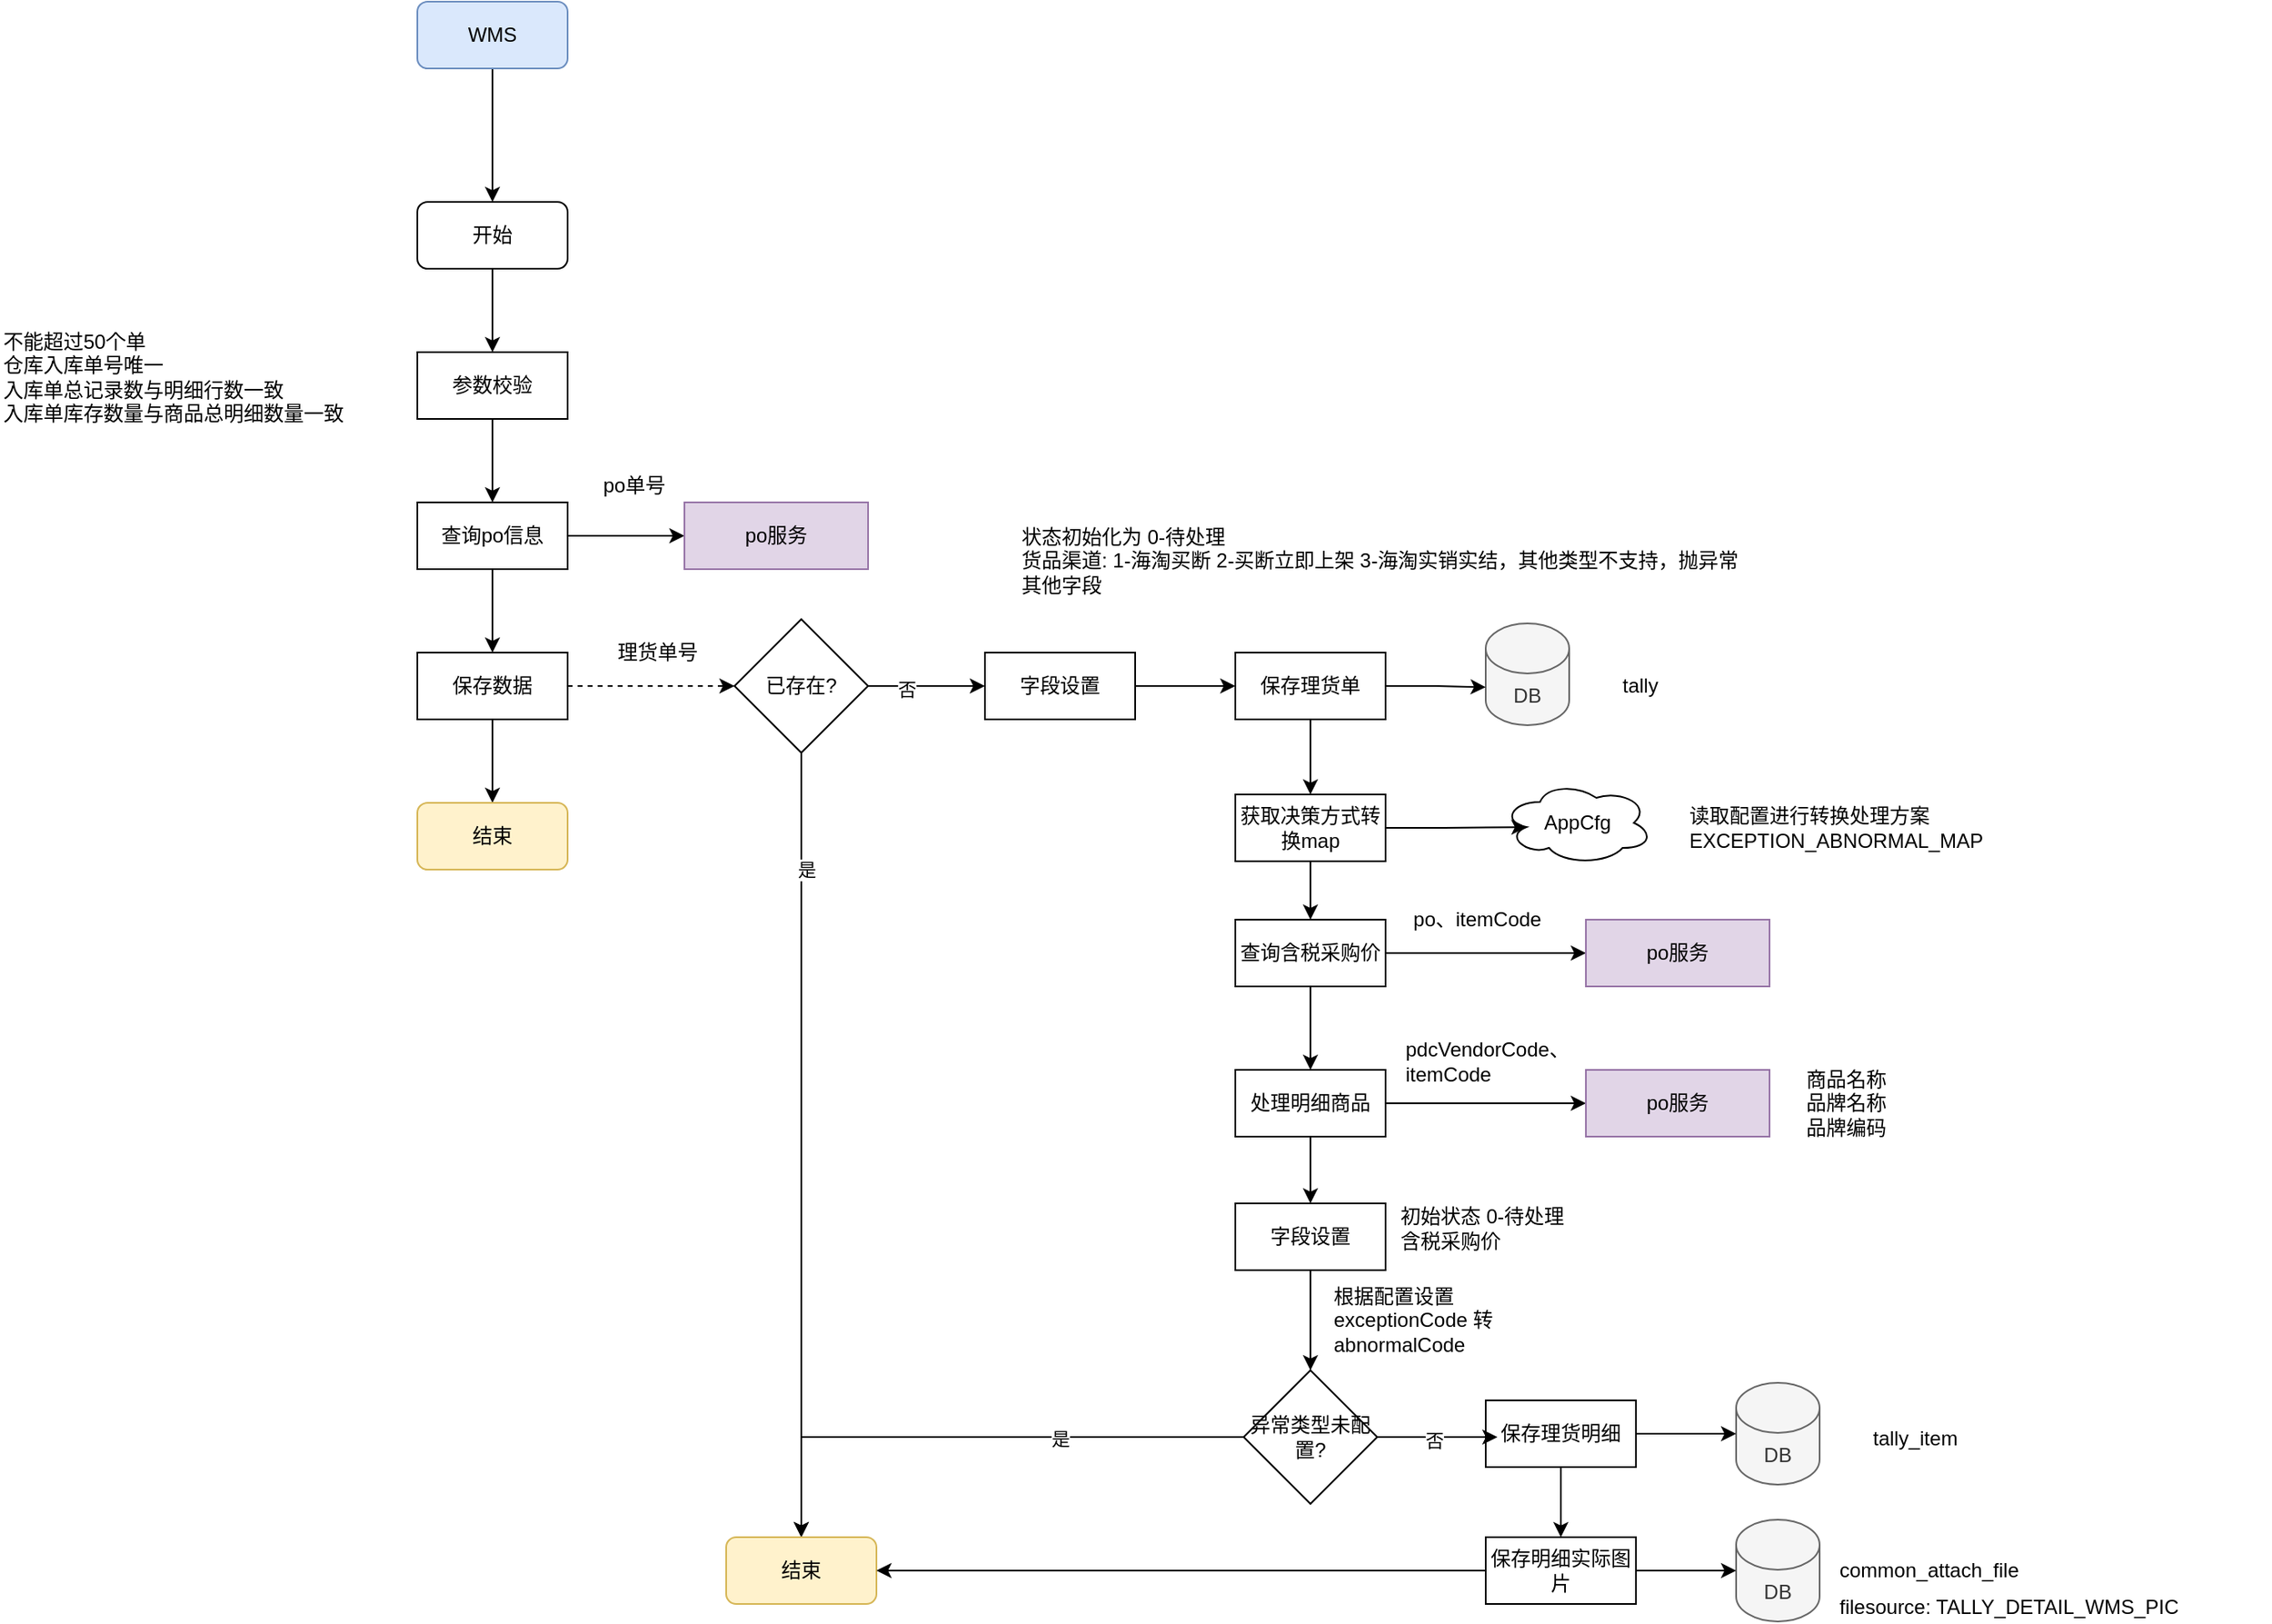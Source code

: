 <mxfile version="28.0.4" pages="7">
  <diagram id="IGCWAGiyvfEg2mATdKYU" name="批量上抛商品异常">
    <mxGraphModel dx="1434" dy="764" grid="1" gridSize="10" guides="1" tooltips="1" connect="1" arrows="1" fold="1" page="1" pageScale="1" pageWidth="827" pageHeight="1169" math="0" shadow="0">
      <root>
        <mxCell id="0" />
        <mxCell id="1" parent="0" />
        <mxCell id="ilwmSc1UYLmOLMrZd__2-5" style="edgeStyle=orthogonalEdgeStyle;rounded=0;orthogonalLoop=1;jettySize=auto;html=1;" parent="1" source="ilwmSc1UYLmOLMrZd__2-1" target="ilwmSc1UYLmOLMrZd__2-4" edge="1">
          <mxGeometry relative="1" as="geometry" />
        </mxCell>
        <mxCell id="ilwmSc1UYLmOLMrZd__2-1" value="WMS" style="rounded=1;whiteSpace=wrap;html=1;fillColor=#dae8fc;strokeColor=#6c8ebf;" parent="1" vertex="1">
          <mxGeometry x="270" y="70" width="90" height="40" as="geometry" />
        </mxCell>
        <mxCell id="ilwmSc1UYLmOLMrZd__2-7" style="edgeStyle=orthogonalEdgeStyle;rounded=0;orthogonalLoop=1;jettySize=auto;html=1;entryX=0.5;entryY=0;entryDx=0;entryDy=0;" parent="1" source="ilwmSc1UYLmOLMrZd__2-4" target="FdPWJHp1AlG9umjJkZX4-4" edge="1">
          <mxGeometry relative="1" as="geometry">
            <mxPoint x="315" y="290" as="targetPoint" />
          </mxGeometry>
        </mxCell>
        <mxCell id="ilwmSc1UYLmOLMrZd__2-4" value="开始" style="rounded=1;whiteSpace=wrap;html=1;fillColor=none;strokeColor=default;" parent="1" vertex="1">
          <mxGeometry x="270" y="190" width="90" height="40" as="geometry" />
        </mxCell>
        <mxCell id="FdPWJHp1AlG9umjJkZX4-2" style="edgeStyle=orthogonalEdgeStyle;rounded=0;orthogonalLoop=1;jettySize=auto;html=1;" parent="1" source="ilwmSc1UYLmOLMrZd__2-8" target="FdPWJHp1AlG9umjJkZX4-1" edge="1">
          <mxGeometry relative="1" as="geometry" />
        </mxCell>
        <mxCell id="FdPWJHp1AlG9umjJkZX4-8" style="edgeStyle=orthogonalEdgeStyle;rounded=0;orthogonalLoop=1;jettySize=auto;html=1;" parent="1" source="ilwmSc1UYLmOLMrZd__2-8" target="FdPWJHp1AlG9umjJkZX4-7" edge="1">
          <mxGeometry relative="1" as="geometry" />
        </mxCell>
        <mxCell id="ilwmSc1UYLmOLMrZd__2-8" value="查询po信息" style="rounded=0;whiteSpace=wrap;html=1;" parent="1" vertex="1">
          <mxGeometry x="270" y="370" width="90" height="40" as="geometry" />
        </mxCell>
        <mxCell id="FdPWJHp1AlG9umjJkZX4-1" value="po服务" style="rounded=0;whiteSpace=wrap;html=1;fillColor=#e1d5e7;strokeColor=#9673a6;" parent="1" vertex="1">
          <mxGeometry x="430" y="370" width="110" height="40" as="geometry" />
        </mxCell>
        <mxCell id="FdPWJHp1AlG9umjJkZX4-3" value="po单号" style="text;html=1;strokeColor=none;fillColor=none;align=center;verticalAlign=middle;whiteSpace=wrap;rounded=0;" parent="1" vertex="1">
          <mxGeometry x="370" y="350" width="60" height="20" as="geometry" />
        </mxCell>
        <mxCell id="FdPWJHp1AlG9umjJkZX4-6" style="edgeStyle=orthogonalEdgeStyle;rounded=0;orthogonalLoop=1;jettySize=auto;html=1;entryX=0.5;entryY=0;entryDx=0;entryDy=0;" parent="1" source="FdPWJHp1AlG9umjJkZX4-4" target="ilwmSc1UYLmOLMrZd__2-8" edge="1">
          <mxGeometry relative="1" as="geometry" />
        </mxCell>
        <mxCell id="FdPWJHp1AlG9umjJkZX4-4" value="参数校验" style="rounded=0;whiteSpace=wrap;html=1;" parent="1" vertex="1">
          <mxGeometry x="270" y="280" width="90" height="40" as="geometry" />
        </mxCell>
        <mxCell id="FdPWJHp1AlG9umjJkZX4-5" value="不能超过50个单&lt;br&gt;仓库入库单号唯一&lt;br&gt;入库单总记录数与明细行数一致&lt;br&gt;入库单库存数量与商品总明细数量一致" style="text;html=1;strokeColor=none;fillColor=none;align=left;verticalAlign=middle;whiteSpace=wrap;rounded=0;" parent="1" vertex="1">
          <mxGeometry x="20" y="260" width="210" height="70" as="geometry" />
        </mxCell>
        <mxCell id="FdPWJHp1AlG9umjJkZX4-11" style="edgeStyle=orthogonalEdgeStyle;rounded=0;orthogonalLoop=1;jettySize=auto;html=1;entryX=0.5;entryY=0;entryDx=0;entryDy=0;" parent="1" source="FdPWJHp1AlG9umjJkZX4-7" target="FdPWJHp1AlG9umjJkZX4-10" edge="1">
          <mxGeometry relative="1" as="geometry" />
        </mxCell>
        <mxCell id="FdPWJHp1AlG9umjJkZX4-7" value="保存数据" style="rounded=0;whiteSpace=wrap;html=1;" parent="1" vertex="1">
          <mxGeometry x="270" y="460" width="90" height="40" as="geometry" />
        </mxCell>
        <mxCell id="FdPWJHp1AlG9umjJkZX4-10" value="结束" style="rounded=1;whiteSpace=wrap;html=1;fillColor=#fff2cc;strokeColor=#d6b656;" parent="1" vertex="1">
          <mxGeometry x="270" y="550" width="90" height="40" as="geometry" />
        </mxCell>
        <mxCell id="FdPWJHp1AlG9umjJkZX4-16" style="edgeStyle=orthogonalEdgeStyle;rounded=0;orthogonalLoop=1;jettySize=auto;html=1;entryX=0.5;entryY=0;entryDx=0;entryDy=0;" parent="1" source="FdPWJHp1AlG9umjJkZX4-13" target="Fll2QZKXWr8DPSAuD0Vp-24" edge="1">
          <mxGeometry relative="1" as="geometry">
            <mxPoint x="500" y="550" as="targetPoint" />
          </mxGeometry>
        </mxCell>
        <mxCell id="Fll2QZKXWr8DPSAuD0Vp-48" value="是" style="edgeLabel;html=1;align=center;verticalAlign=middle;resizable=0;points=[];" parent="FdPWJHp1AlG9umjJkZX4-16" vertex="1" connectable="0">
          <mxGeometry x="-0.702" y="3" relative="1" as="geometry">
            <mxPoint as="offset" />
          </mxGeometry>
        </mxCell>
        <mxCell id="FdPWJHp1AlG9umjJkZX4-18" style="edgeStyle=orthogonalEdgeStyle;rounded=0;orthogonalLoop=1;jettySize=auto;html=1;entryX=0;entryY=0.5;entryDx=0;entryDy=0;" parent="1" source="FdPWJHp1AlG9umjJkZX4-13" target="FdPWJHp1AlG9umjJkZX4-17" edge="1">
          <mxGeometry relative="1" as="geometry" />
        </mxCell>
        <mxCell id="Fll2QZKXWr8DPSAuD0Vp-47" value="否" style="edgeLabel;html=1;align=center;verticalAlign=middle;resizable=0;points=[];" parent="FdPWJHp1AlG9umjJkZX4-18" vertex="1" connectable="0">
          <mxGeometry x="-0.343" y="-2" relative="1" as="geometry">
            <mxPoint as="offset" />
          </mxGeometry>
        </mxCell>
        <mxCell id="FdPWJHp1AlG9umjJkZX4-13" value="已存在?" style="rhombus;whiteSpace=wrap;html=1;" parent="1" vertex="1">
          <mxGeometry x="460" y="440" width="80" height="80" as="geometry" />
        </mxCell>
        <mxCell id="FdPWJHp1AlG9umjJkZX4-14" style="edgeStyle=orthogonalEdgeStyle;rounded=0;orthogonalLoop=1;jettySize=auto;html=1;entryX=0;entryY=0.5;entryDx=0;entryDy=0;dashed=1;" parent="1" source="FdPWJHp1AlG9umjJkZX4-7" target="FdPWJHp1AlG9umjJkZX4-13" edge="1">
          <mxGeometry relative="1" as="geometry">
            <mxPoint x="450" y="481" as="targetPoint" />
          </mxGeometry>
        </mxCell>
        <mxCell id="aketeXQ5wyjAT2WC_vBP-4" style="edgeStyle=orthogonalEdgeStyle;rounded=0;orthogonalLoop=1;jettySize=auto;html=1;" parent="1" source="FdPWJHp1AlG9umjJkZX4-17" target="aketeXQ5wyjAT2WC_vBP-3" edge="1">
          <mxGeometry relative="1" as="geometry" />
        </mxCell>
        <mxCell id="FdPWJHp1AlG9umjJkZX4-17" value="字段设置" style="rounded=0;whiteSpace=wrap;html=1;" parent="1" vertex="1">
          <mxGeometry x="610" y="460" width="90" height="40" as="geometry" />
        </mxCell>
        <mxCell id="aketeXQ5wyjAT2WC_vBP-1" value="状态初始化为 0-待处理&lt;br&gt;货品渠道: 1-海淘买断 2-买断立即上架 3-海淘实销实结，其他类型不支持，抛异常&lt;br&gt;其他字段" style="text;html=1;strokeColor=none;fillColor=none;align=left;verticalAlign=middle;whiteSpace=wrap;rounded=0;" parent="1" vertex="1">
          <mxGeometry x="630" y="370" width="450" height="70" as="geometry" />
        </mxCell>
        <mxCell id="aketeXQ5wyjAT2WC_vBP-2" value="理货单号" style="text;html=1;strokeColor=none;fillColor=none;align=center;verticalAlign=middle;whiteSpace=wrap;rounded=0;" parent="1" vertex="1">
          <mxGeometry x="383.5" y="450" width="60" height="20" as="geometry" />
        </mxCell>
        <mxCell id="K5hhOJ09OgXlAr_0zUTi-6" style="edgeStyle=orthogonalEdgeStyle;rounded=0;orthogonalLoop=1;jettySize=auto;html=1;entryX=0.5;entryY=0;entryDx=0;entryDy=0;" parent="1" source="aketeXQ5wyjAT2WC_vBP-3" target="K5hhOJ09OgXlAr_0zUTi-5" edge="1">
          <mxGeometry relative="1" as="geometry" />
        </mxCell>
        <mxCell id="aketeXQ5wyjAT2WC_vBP-3" value="保存理货单" style="rounded=0;whiteSpace=wrap;html=1;" parent="1" vertex="1">
          <mxGeometry x="760" y="460" width="90" height="40" as="geometry" />
        </mxCell>
        <mxCell id="K5hhOJ09OgXlAr_0zUTi-1" value="DB" style="shape=cylinder3;whiteSpace=wrap;html=1;boundedLbl=1;backgroundOutline=1;size=15;fillColor=#f5f5f5;fontColor=#333333;strokeColor=#666666;" parent="1" vertex="1">
          <mxGeometry x="910" y="442.5" width="50" height="61" as="geometry" />
        </mxCell>
        <mxCell id="K5hhOJ09OgXlAr_0zUTi-2" value="tally" style="text;html=1;strokeColor=none;fillColor=none;align=left;verticalAlign=middle;whiteSpace=wrap;rounded=0;" parent="1" vertex="1">
          <mxGeometry x="990" y="471" width="60" height="18" as="geometry" />
        </mxCell>
        <mxCell id="K5hhOJ09OgXlAr_0zUTi-4" style="edgeStyle=orthogonalEdgeStyle;rounded=0;orthogonalLoop=1;jettySize=auto;html=1;entryX=0;entryY=0;entryDx=0;entryDy=38.25;entryPerimeter=0;" parent="1" source="aketeXQ5wyjAT2WC_vBP-3" target="K5hhOJ09OgXlAr_0zUTi-1" edge="1">
          <mxGeometry relative="1" as="geometry">
            <mxPoint x="900" y="480" as="targetPoint" />
          </mxGeometry>
        </mxCell>
        <mxCell id="Fll2QZKXWr8DPSAuD0Vp-8" value="" style="edgeStyle=orthogonalEdgeStyle;rounded=0;orthogonalLoop=1;jettySize=auto;html=1;" parent="1" source="K5hhOJ09OgXlAr_0zUTi-5" target="Fll2QZKXWr8DPSAuD0Vp-4" edge="1">
          <mxGeometry relative="1" as="geometry" />
        </mxCell>
        <mxCell id="K5hhOJ09OgXlAr_0zUTi-5" value="获取决策方式转换map" style="rounded=0;whiteSpace=wrap;html=1;" parent="1" vertex="1">
          <mxGeometry x="760" y="545" width="90" height="40" as="geometry" />
        </mxCell>
        <mxCell id="Fll2QZKXWr8DPSAuD0Vp-1" value="AppCfg" style="ellipse;shape=cloud;whiteSpace=wrap;html=1;" parent="1" vertex="1">
          <mxGeometry x="920" y="537" width="90" height="50" as="geometry" />
        </mxCell>
        <mxCell id="Fll2QZKXWr8DPSAuD0Vp-2" value="读取配置进行转换处理方案&lt;br&gt;EXCEPTION_ABNORMAL_MAP" style="text;html=1;align=left;verticalAlign=middle;resizable=0;points=[];autosize=1;strokeColor=none;fillColor=none;" parent="1" vertex="1">
          <mxGeometry x="1030" y="545" width="200" height="40" as="geometry" />
        </mxCell>
        <mxCell id="Fll2QZKXWr8DPSAuD0Vp-3" style="edgeStyle=orthogonalEdgeStyle;rounded=0;orthogonalLoop=1;jettySize=auto;html=1;entryX=0.16;entryY=0.55;entryDx=0;entryDy=0;entryPerimeter=0;" parent="1" source="K5hhOJ09OgXlAr_0zUTi-5" target="Fll2QZKXWr8DPSAuD0Vp-1" edge="1">
          <mxGeometry relative="1" as="geometry" />
        </mxCell>
        <mxCell id="Fll2QZKXWr8DPSAuD0Vp-6" style="edgeStyle=orthogonalEdgeStyle;rounded=0;orthogonalLoop=1;jettySize=auto;html=1;entryX=0;entryY=0.5;entryDx=0;entryDy=0;" parent="1" source="Fll2QZKXWr8DPSAuD0Vp-4" target="Fll2QZKXWr8DPSAuD0Vp-5" edge="1">
          <mxGeometry relative="1" as="geometry" />
        </mxCell>
        <mxCell id="Fll2QZKXWr8DPSAuD0Vp-11" style="edgeStyle=orthogonalEdgeStyle;rounded=0;orthogonalLoop=1;jettySize=auto;html=1;" parent="1" source="Fll2QZKXWr8DPSAuD0Vp-4" target="Fll2QZKXWr8DPSAuD0Vp-10" edge="1">
          <mxGeometry relative="1" as="geometry" />
        </mxCell>
        <mxCell id="Fll2QZKXWr8DPSAuD0Vp-4" value="查询含税采购价" style="rounded=0;whiteSpace=wrap;html=1;" parent="1" vertex="1">
          <mxGeometry x="760" y="620" width="90" height="40" as="geometry" />
        </mxCell>
        <mxCell id="Fll2QZKXWr8DPSAuD0Vp-5" value="po服务" style="rounded=0;whiteSpace=wrap;html=1;fillColor=#e1d5e7;strokeColor=#9673a6;" parent="1" vertex="1">
          <mxGeometry x="970" y="620" width="110" height="40" as="geometry" />
        </mxCell>
        <mxCell id="Fll2QZKXWr8DPSAuD0Vp-9" value="po、itemCode" style="text;html=1;strokeColor=none;fillColor=none;align=center;verticalAlign=middle;whiteSpace=wrap;rounded=0;" parent="1" vertex="1">
          <mxGeometry x="860" y="610" width="90" height="20" as="geometry" />
        </mxCell>
        <mxCell id="Fll2QZKXWr8DPSAuD0Vp-13" style="edgeStyle=orthogonalEdgeStyle;rounded=0;orthogonalLoop=1;jettySize=auto;html=1;" parent="1" source="Fll2QZKXWr8DPSAuD0Vp-10" target="Fll2QZKXWr8DPSAuD0Vp-12" edge="1">
          <mxGeometry relative="1" as="geometry" />
        </mxCell>
        <mxCell id="Fll2QZKXWr8DPSAuD0Vp-16" style="edgeStyle=orthogonalEdgeStyle;rounded=0;orthogonalLoop=1;jettySize=auto;html=1;entryX=0;entryY=0.5;entryDx=0;entryDy=0;" parent="1" source="Fll2QZKXWr8DPSAuD0Vp-10" target="Fll2QZKXWr8DPSAuD0Vp-14" edge="1">
          <mxGeometry relative="1" as="geometry" />
        </mxCell>
        <mxCell id="Fll2QZKXWr8DPSAuD0Vp-10" value="处理明细商品" style="rounded=0;whiteSpace=wrap;html=1;" parent="1" vertex="1">
          <mxGeometry x="760" y="710" width="90" height="40" as="geometry" />
        </mxCell>
        <mxCell id="Fll2QZKXWr8DPSAuD0Vp-21" value="" style="edgeStyle=orthogonalEdgeStyle;rounded=0;orthogonalLoop=1;jettySize=auto;html=1;entryX=0.5;entryY=0;entryDx=0;entryDy=0;" parent="1" source="Fll2QZKXWr8DPSAuD0Vp-12" target="Fll2QZKXWr8DPSAuD0Vp-23" edge="1">
          <mxGeometry relative="1" as="geometry">
            <mxPoint x="805" y="870" as="targetPoint" />
          </mxGeometry>
        </mxCell>
        <mxCell id="Fll2QZKXWr8DPSAuD0Vp-12" value="字段设置" style="rounded=0;whiteSpace=wrap;html=1;" parent="1" vertex="1">
          <mxGeometry x="760" y="790" width="90" height="40" as="geometry" />
        </mxCell>
        <mxCell id="Fll2QZKXWr8DPSAuD0Vp-14" value="po服务" style="rounded=0;whiteSpace=wrap;html=1;fillColor=#e1d5e7;strokeColor=#9673a6;" parent="1" vertex="1">
          <mxGeometry x="970" y="710" width="110" height="40" as="geometry" />
        </mxCell>
        <mxCell id="Fll2QZKXWr8DPSAuD0Vp-17" value="pdcVendorCode、itemCode" style="text;html=1;strokeColor=none;fillColor=none;align=left;verticalAlign=middle;whiteSpace=wrap;rounded=0;" parent="1" vertex="1">
          <mxGeometry x="860" y="690" width="90" height="30" as="geometry" />
        </mxCell>
        <mxCell id="Fll2QZKXWr8DPSAuD0Vp-18" value="商品名称&lt;br&gt;品牌名称&lt;br&gt;品牌编码" style="text;html=1;strokeColor=none;fillColor=none;align=left;verticalAlign=middle;whiteSpace=wrap;rounded=0;" parent="1" vertex="1">
          <mxGeometry x="1100" y="705" width="73" height="50" as="geometry" />
        </mxCell>
        <mxCell id="Fll2QZKXWr8DPSAuD0Vp-19" value="初始状态 0-待处理&lt;br&gt;含税采购价" style="text;html=1;strokeColor=none;fillColor=none;align=left;verticalAlign=middle;whiteSpace=wrap;rounded=0;" parent="1" vertex="1">
          <mxGeometry x="857" y="790" width="103" height="30" as="geometry" />
        </mxCell>
        <mxCell id="Fll2QZKXWr8DPSAuD0Vp-25" style="edgeStyle=orthogonalEdgeStyle;rounded=0;orthogonalLoop=1;jettySize=auto;html=1;entryX=0.5;entryY=0;entryDx=0;entryDy=0;" parent="1" source="Fll2QZKXWr8DPSAuD0Vp-23" target="Fll2QZKXWr8DPSAuD0Vp-24" edge="1">
          <mxGeometry relative="1" as="geometry" />
        </mxCell>
        <mxCell id="Fll2QZKXWr8DPSAuD0Vp-46" value="是" style="edgeLabel;html=1;align=center;verticalAlign=middle;resizable=0;points=[];" parent="Fll2QZKXWr8DPSAuD0Vp-25" vertex="1" connectable="0">
          <mxGeometry x="-0.323" y="1" relative="1" as="geometry">
            <mxPoint as="offset" />
          </mxGeometry>
        </mxCell>
        <mxCell id="Fll2QZKXWr8DPSAuD0Vp-23" value="异常类型未配置?" style="rhombus;whiteSpace=wrap;html=1;" parent="1" vertex="1">
          <mxGeometry x="765" y="890" width="80" height="80" as="geometry" />
        </mxCell>
        <mxCell id="Fll2QZKXWr8DPSAuD0Vp-24" value="结束" style="rounded=1;whiteSpace=wrap;html=1;fillColor=#fff2cc;strokeColor=#d6b656;" parent="1" vertex="1">
          <mxGeometry x="455" y="990" width="90" height="40" as="geometry" />
        </mxCell>
        <mxCell id="Fll2QZKXWr8DPSAuD0Vp-26" value="根据配置设置 exceptionCode 转 abnormalCode" style="text;html=1;strokeColor=none;fillColor=none;align=left;verticalAlign=middle;whiteSpace=wrap;rounded=0;" parent="1" vertex="1">
          <mxGeometry x="817" y="840" width="103" height="40" as="geometry" />
        </mxCell>
        <mxCell id="Fll2QZKXWr8DPSAuD0Vp-37" style="edgeStyle=orthogonalEdgeStyle;rounded=0;orthogonalLoop=1;jettySize=auto;html=1;" parent="1" source="Fll2QZKXWr8DPSAuD0Vp-31" target="Fll2QZKXWr8DPSAuD0Vp-36" edge="1">
          <mxGeometry relative="1" as="geometry" />
        </mxCell>
        <mxCell id="Fll2QZKXWr8DPSAuD0Vp-31" value="保存理货明细" style="rounded=0;whiteSpace=wrap;html=1;" parent="1" vertex="1">
          <mxGeometry x="910" y="908" width="90" height="40" as="geometry" />
        </mxCell>
        <mxCell id="Fll2QZKXWr8DPSAuD0Vp-32" value="DB" style="shape=cylinder3;whiteSpace=wrap;html=1;boundedLbl=1;backgroundOutline=1;size=15;fillColor=#f5f5f5;fontColor=#333333;strokeColor=#666666;" parent="1" vertex="1">
          <mxGeometry x="1060" y="897.5" width="50" height="61" as="geometry" />
        </mxCell>
        <mxCell id="Fll2QZKXWr8DPSAuD0Vp-33" value="tally_item" style="text;html=1;strokeColor=none;fillColor=none;align=left;verticalAlign=middle;whiteSpace=wrap;rounded=0;" parent="1" vertex="1">
          <mxGeometry x="1140" y="922" width="60" height="18" as="geometry" />
        </mxCell>
        <mxCell id="Fll2QZKXWr8DPSAuD0Vp-34" style="edgeStyle=orthogonalEdgeStyle;rounded=0;orthogonalLoop=1;jettySize=auto;html=1;entryX=0.078;entryY=0.55;entryDx=0;entryDy=0;entryPerimeter=0;" parent="1" source="Fll2QZKXWr8DPSAuD0Vp-23" target="Fll2QZKXWr8DPSAuD0Vp-31" edge="1">
          <mxGeometry relative="1" as="geometry" />
        </mxCell>
        <mxCell id="Fll2QZKXWr8DPSAuD0Vp-45" value="否" style="edgeLabel;html=1;align=center;verticalAlign=middle;resizable=0;points=[];" parent="Fll2QZKXWr8DPSAuD0Vp-34" vertex="1" connectable="0">
          <mxGeometry x="-0.056" y="-2" relative="1" as="geometry">
            <mxPoint as="offset" />
          </mxGeometry>
        </mxCell>
        <mxCell id="Fll2QZKXWr8DPSAuD0Vp-35" style="edgeStyle=orthogonalEdgeStyle;rounded=0;orthogonalLoop=1;jettySize=auto;html=1;entryX=0;entryY=0.5;entryDx=0;entryDy=0;entryPerimeter=0;" parent="1" source="Fll2QZKXWr8DPSAuD0Vp-31" target="Fll2QZKXWr8DPSAuD0Vp-32" edge="1">
          <mxGeometry relative="1" as="geometry" />
        </mxCell>
        <mxCell id="Fll2QZKXWr8DPSAuD0Vp-44" style="edgeStyle=orthogonalEdgeStyle;rounded=0;orthogonalLoop=1;jettySize=auto;html=1;entryX=1;entryY=0.5;entryDx=0;entryDy=0;" parent="1" source="Fll2QZKXWr8DPSAuD0Vp-36" target="Fll2QZKXWr8DPSAuD0Vp-24" edge="1">
          <mxGeometry relative="1" as="geometry" />
        </mxCell>
        <mxCell id="Fll2QZKXWr8DPSAuD0Vp-36" value="保存明细实际图片" style="rounded=0;whiteSpace=wrap;html=1;" parent="1" vertex="1">
          <mxGeometry x="910" y="990" width="90" height="40" as="geometry" />
        </mxCell>
        <mxCell id="Fll2QZKXWr8DPSAuD0Vp-38" value="DB" style="shape=cylinder3;whiteSpace=wrap;html=1;boundedLbl=1;backgroundOutline=1;size=15;fillColor=#f5f5f5;fontColor=#333333;strokeColor=#666666;" parent="1" vertex="1">
          <mxGeometry x="1060" y="979.5" width="50" height="61" as="geometry" />
        </mxCell>
        <mxCell id="Fll2QZKXWr8DPSAuD0Vp-39" style="edgeStyle=orthogonalEdgeStyle;rounded=0;orthogonalLoop=1;jettySize=auto;html=1;entryX=0;entryY=0.5;entryDx=0;entryDy=0;entryPerimeter=0;" parent="1" source="Fll2QZKXWr8DPSAuD0Vp-36" target="Fll2QZKXWr8DPSAuD0Vp-38" edge="1">
          <mxGeometry relative="1" as="geometry" />
        </mxCell>
        <mxCell id="Fll2QZKXWr8DPSAuD0Vp-40" value="common_attach_file" style="text;html=1;strokeColor=none;fillColor=none;align=left;verticalAlign=middle;whiteSpace=wrap;rounded=0;" parent="1" vertex="1">
          <mxGeometry x="1120" y="1001" width="130" height="18" as="geometry" />
        </mxCell>
        <mxCell id="Fll2QZKXWr8DPSAuD0Vp-43" value="filesource: TALLY_DETAIL_WMS_PIC" style="text;html=1;strokeColor=none;fillColor=none;align=left;verticalAlign=middle;whiteSpace=wrap;rounded=0;" parent="1" vertex="1">
          <mxGeometry x="1120" y="1022.5" width="260" height="18" as="geometry" />
        </mxCell>
      </root>
    </mxGraphModel>
  </diagram>
  <diagram name="理货单据明细决策" id="SSeMMiir3edaBHUvej0P">
    <mxGraphModel dx="1687" dy="899" grid="1" gridSize="10" guides="1" tooltips="1" connect="1" arrows="1" fold="1" page="1" pageScale="1" pageWidth="827" pageHeight="1169" math="0" shadow="0">
      <root>
        <mxCell id="0" />
        <mxCell id="1" parent="0" />
        <mxCell id="QteMDIXKet4iBMp_x6c--117" value="" style="rounded=0;whiteSpace=wrap;html=1;fillColor=none;dashed=1;" parent="1" vertex="1">
          <mxGeometry x="490" y="1280" width="720" height="660" as="geometry" />
        </mxCell>
        <mxCell id="QteMDIXKet4iBMp_x6c--47" value="" style="group;fillColor=none;dashed=1;strokeColor=default;container=0;" parent="1" vertex="1" connectable="0">
          <mxGeometry x="910" y="350" width="500" height="260" as="geometry" />
        </mxCell>
        <mxCell id="QteMDIXKet4iBMp_x6c--1" value="&lt;pre style=&quot;background-color:#ffffff;color:#080808;font-family:&#39;Courier New&#39;,monospace;font-size:9.0pt;&quot;&gt;&lt;b&gt;批量决策明细 &lt;span style=&quot;color:#8c8c8c;font-style:italic;font-family:&#39;JetBrains Mono&#39;,monospace;&quot;&gt;- &lt;/span&gt;&lt;span style=&quot;color:#8c8c8c;font-style:italic;&quot;&gt;保存决策 批量决策明细 &lt;/span&gt;&lt;span style=&quot;color:#8c8c8c;font-style:italic;font-family:&#39;JetBrains Mono&#39;,monospace;&quot;&gt;- &lt;/span&gt;&lt;span style=&quot;color:#8c8c8c;font-style:italic;&quot;&gt;支持分批提交决策&lt;/span&gt;&lt;/b&gt;&lt;/pre&gt;" style="text;html=1;strokeColor=none;fillColor=none;align=left;verticalAlign=middle;whiteSpace=wrap;rounded=0;" parent="1" vertex="1">
          <mxGeometry x="10" y="20" width="380" height="30" as="geometry" />
        </mxCell>
        <mxCell id="QteMDIXKet4iBMp_x6c--2" value="&lt;div style=&quot;text-align: left;&quot;&gt;&lt;span style=&quot;background-color: initial;&quot;&gt;&lt;br&gt;&lt;/span&gt;&lt;/div&gt;&lt;div style=&quot;text-align: left;&quot;&gt;&lt;span style=&quot;background-color: initial;&quot;&gt;接收参数：&lt;/span&gt;&lt;/div&gt;&lt;div style=&quot;text-align: left;&quot;&gt;&lt;span style=&quot;background-color: initial;&quot;&gt;&lt;div&gt;{&lt;/div&gt;&lt;div&gt;&amp;nbsp; &amp;nbsp; &quot;param&quot;: {&lt;/div&gt;&lt;div&gt;&amp;nbsp; &amp;nbsp; &amp;nbsp; &amp;nbsp; &quot;buyerGroupCode&quot;: &quot;G23010300001&quot;,&lt;/div&gt;&lt;div&gt;&amp;nbsp; &amp;nbsp; &amp;nbsp; &amp;nbsp; &quot;decisionList&quot;: [&lt;/div&gt;&lt;div&gt;&amp;nbsp; &amp;nbsp; &amp;nbsp; &amp;nbsp; &amp;nbsp; &amp;nbsp; {&lt;/div&gt;&lt;div&gt;&amp;nbsp; &amp;nbsp; &amp;nbsp; &amp;nbsp; &amp;nbsp; &amp;nbsp; &amp;nbsp; &amp;nbsp; &quot;id&quot;: &quot;125&quot;,&lt;/div&gt;&lt;div&gt;&amp;nbsp; &amp;nbsp; &amp;nbsp; &amp;nbsp; &amp;nbsp; &amp;nbsp; &amp;nbsp; &amp;nbsp; &quot;tallyId&quot;: &quot;237204&quot;,&lt;/div&gt;&lt;div&gt;&amp;nbsp; &amp;nbsp; &amp;nbsp; &amp;nbsp; &amp;nbsp; &amp;nbsp; &amp;nbsp; &amp;nbsp; &quot;itemStatus&quot;: &quot;11&quot;,&lt;/div&gt;&lt;div&gt;&amp;nbsp; &amp;nbsp; &amp;nbsp; &amp;nbsp; &amp;nbsp; &amp;nbsp; &amp;nbsp; &amp;nbsp; &quot;remark&quot;: &quot;重新检查&quot;&lt;/div&gt;&lt;div&gt;&amp;nbsp; &amp;nbsp; &amp;nbsp; &amp;nbsp; &amp;nbsp; &amp;nbsp; }&lt;/div&gt;&lt;div&gt;&amp;nbsp; &amp;nbsp; &amp;nbsp; &amp;nbsp; ]&lt;/div&gt;&lt;div&gt;&amp;nbsp; &amp;nbsp; }&lt;/div&gt;&lt;div&gt;}&lt;/div&gt;&lt;div&gt;&lt;br&gt;&lt;/div&gt;&lt;/span&gt;&lt;/div&gt;&lt;div style=&quot;text-align: left;&quot;&gt;&lt;span style=&quot;background-color: initial;&quot;&gt;buyerGroupCode: 买手组&lt;/span&gt;&lt;/div&gt;&lt;div style=&quot;text-align: left;&quot;&gt;&lt;span style=&quot;background-color: initial;&quot;&gt;id: 明细id&lt;/span&gt;&lt;/div&gt;&lt;div style=&quot;text-align: left;&quot;&gt;tallyId: 理货单据id&lt;/div&gt;&lt;div style=&quot;text-align: left;&quot;&gt;itemCode: 商品条码，通过明细查询获取&lt;/div&gt;&lt;div style=&quot;text-align: left;&quot;&gt;itemStatusDesc：决策方式&lt;/div&gt;&lt;div style=&quot;text-align: left;&quot;&gt;itemStatus: 决策方式&lt;/div&gt;&lt;div style=&quot;text-align: left;&quot;&gt;poNo: 旧po，数据库拆线呢&lt;/div&gt;&lt;div style=&quot;text-align: left;&quot;&gt;poNoNew: 新po，手工创建鼻涕那&lt;/div&gt;&lt;div style=&quot;text-align: left;&quot;&gt;discountRateStr: 折扣率&lt;/div&gt;&lt;div style=&quot;text-align: left;&quot;&gt;discountRate: 折扣i率&lt;/div&gt;&lt;div style=&quot;text-align: left;&quot;&gt;remark: 备注&lt;/div&gt;&lt;div style=&quot;text-align: left;&quot;&gt;&lt;br&gt;&lt;/div&gt;" style="text;html=1;strokeColor=none;fillColor=none;align=center;verticalAlign=middle;whiteSpace=wrap;rounded=0;" parent="1" vertex="1">
          <mxGeometry x="10" y="60" width="250" height="420" as="geometry" />
        </mxCell>
        <mxCell id="QteMDIXKet4iBMp_x6c--8" style="edgeStyle=orthogonalEdgeStyle;rounded=0;orthogonalLoop=1;jettySize=auto;html=1;" parent="1" source="QteMDIXKet4iBMp_x6c--3" target="QteMDIXKet4iBMp_x6c--4" edge="1">
          <mxGeometry relative="1" as="geometry" />
        </mxCell>
        <mxCell id="QteMDIXKet4iBMp_x6c--3" value="开始" style="rounded=1;whiteSpace=wrap;html=1;" parent="1" vertex="1">
          <mxGeometry x="560" y="100" width="110" height="40" as="geometry" />
        </mxCell>
        <mxCell id="QteMDIXKet4iBMp_x6c--9" style="edgeStyle=orthogonalEdgeStyle;rounded=0;orthogonalLoop=1;jettySize=auto;html=1;entryX=0.5;entryY=0;entryDx=0;entryDy=0;" parent="1" source="QteMDIXKet4iBMp_x6c--4" target="QteMDIXKet4iBMp_x6c--6" edge="1">
          <mxGeometry relative="1" as="geometry" />
        </mxCell>
        <mxCell id="QteMDIXKet4iBMp_x6c--4" value="参数检查" style="rounded=0;whiteSpace=wrap;html=1;" parent="1" vertex="1">
          <mxGeometry x="560" y="200" width="110" height="40" as="geometry" />
        </mxCell>
        <mxCell id="QteMDIXKet4iBMp_x6c--5" value="提交的决策明细" style="text;html=1;strokeColor=none;fillColor=none;align=center;verticalAlign=middle;whiteSpace=wrap;rounded=0;" parent="1" vertex="1">
          <mxGeometry x="430" y="105" width="90" height="30" as="geometry" />
        </mxCell>
        <mxCell id="QteMDIXKet4iBMp_x6c--10" style="edgeStyle=orthogonalEdgeStyle;rounded=0;orthogonalLoop=1;jettySize=auto;html=1;entryX=0.5;entryY=0;entryDx=0;entryDy=0;" parent="1" source="QteMDIXKet4iBMp_x6c--6" target="QteMDIXKet4iBMp_x6c--7" edge="1">
          <mxGeometry relative="1" as="geometry" />
        </mxCell>
        <mxCell id="an_Ocsi5UoB4HNWbgPYw-20" value="否" style="edgeLabel;html=1;align=center;verticalAlign=middle;resizable=0;points=[];" parent="QteMDIXKet4iBMp_x6c--10" vertex="1" connectable="0">
          <mxGeometry x="-0.212" y="-4" relative="1" as="geometry">
            <mxPoint as="offset" />
          </mxGeometry>
        </mxCell>
        <mxCell id="QteMDIXKet4iBMp_x6c--43" style="edgeStyle=orthogonalEdgeStyle;rounded=0;orthogonalLoop=1;jettySize=auto;html=1;entryX=0.5;entryY=0;entryDx=0;entryDy=0;" parent="1" source="QteMDIXKet4iBMp_x6c--6" target="QteMDIXKet4iBMp_x6c--41" edge="1">
          <mxGeometry relative="1" as="geometry" />
        </mxCell>
        <mxCell id="an_Ocsi5UoB4HNWbgPYw-19" value="是" style="edgeLabel;html=1;align=center;verticalAlign=middle;resizable=0;points=[];" parent="QteMDIXKet4iBMp_x6c--43" vertex="1" connectable="0">
          <mxGeometry x="-0.741" relative="1" as="geometry">
            <mxPoint as="offset" />
          </mxGeometry>
        </mxCell>
        <mxCell id="QteMDIXKet4iBMp_x6c--6" value="决策明细为空?" style="rhombus;whiteSpace=wrap;html=1;" parent="1" vertex="1">
          <mxGeometry x="575" y="280" width="80" height="80" as="geometry" />
        </mxCell>
        <mxCell id="QteMDIXKet4iBMp_x6c--13" style="edgeStyle=orthogonalEdgeStyle;rounded=0;orthogonalLoop=1;jettySize=auto;html=1;" parent="1" source="QteMDIXKet4iBMp_x6c--7" target="QteMDIXKet4iBMp_x6c--12" edge="1">
          <mxGeometry relative="1" as="geometry" />
        </mxCell>
        <mxCell id="an_Ocsi5UoB4HNWbgPYw-1" value="是" style="edgeLabel;html=1;align=center;verticalAlign=middle;resizable=0;points=[];" parent="QteMDIXKet4iBMp_x6c--13" vertex="1" connectable="0">
          <mxGeometry x="-0.234" y="-1" relative="1" as="geometry">
            <mxPoint as="offset" />
          </mxGeometry>
        </mxCell>
        <mxCell id="QteMDIXKet4iBMp_x6c--55" style="edgeStyle=orthogonalEdgeStyle;rounded=0;orthogonalLoop=1;jettySize=auto;html=1;entryX=0.5;entryY=0;entryDx=0;entryDy=0;" parent="1" source="QteMDIXKet4iBMp_x6c--7" target="QteMDIXKet4iBMp_x6c--44" edge="1">
          <mxGeometry relative="1" as="geometry" />
        </mxCell>
        <mxCell id="an_Ocsi5UoB4HNWbgPYw-2" value="否" style="edgeLabel;html=1;align=center;verticalAlign=middle;resizable=0;points=[];" parent="QteMDIXKet4iBMp_x6c--55" vertex="1" connectable="0">
          <mxGeometry x="-0.48" y="2" relative="1" as="geometry">
            <mxPoint as="offset" />
          </mxGeometry>
        </mxCell>
        <mxCell id="QteMDIXKet4iBMp_x6c--7" value="存在买手组？" style="rhombus;whiteSpace=wrap;html=1;" parent="1" vertex="1">
          <mxGeometry x="575" y="430" width="80" height="80" as="geometry" />
        </mxCell>
        <mxCell id="QteMDIXKet4iBMp_x6c--11" value="校验理货决策提交方案" style="text;html=1;strokeColor=none;fillColor=none;align=center;verticalAlign=middle;whiteSpace=wrap;rounded=0;" parent="1" vertex="1">
          <mxGeometry x="622" y="370" width="130" height="30" as="geometry" />
        </mxCell>
        <mxCell id="QteMDIXKet4iBMp_x6c--32" style="edgeStyle=orthogonalEdgeStyle;rounded=0;orthogonalLoop=1;jettySize=auto;html=1;entryX=0;entryY=0.5;entryDx=0;entryDy=0;" parent="1" source="QteMDIXKet4iBMp_x6c--12" target="QteMDIXKet4iBMp_x6c--16" edge="1">
          <mxGeometry relative="1" as="geometry" />
        </mxCell>
        <mxCell id="QteMDIXKet4iBMp_x6c--12" value="校验买手组" style="rounded=0;whiteSpace=wrap;html=1;" parent="1" vertex="1">
          <mxGeometry x="760" y="450" width="110" height="40" as="geometry" />
        </mxCell>
        <mxCell id="QteMDIXKet4iBMp_x6c--24" style="edgeStyle=orthogonalEdgeStyle;rounded=0;orthogonalLoop=1;jettySize=auto;html=1;entryX=0;entryY=0.5;entryDx=0;entryDy=0;" parent="1" source="QteMDIXKet4iBMp_x6c--16" target="QteMDIXKet4iBMp_x6c--23" edge="1">
          <mxGeometry relative="1" as="geometry" />
        </mxCell>
        <mxCell id="QteMDIXKet4iBMp_x6c--16" value="查询当前用oa信息" style="rounded=0;whiteSpace=wrap;html=1;fillColor=#e1d5e7;strokeColor=#9673a6;" parent="1" vertex="1">
          <mxGeometry x="940" y="450" width="110" height="40" as="geometry" />
        </mxCell>
        <mxCell id="QteMDIXKet4iBMp_x6c--17" value="查询买手组" style="rounded=0;whiteSpace=wrap;html=1;fillColor=#e1d5e7;strokeColor=#9673a6;" parent="1" vertex="1">
          <mxGeometry x="940" y="540" width="110" height="40" as="geometry" />
        </mxCell>
        <mxCell id="QteMDIXKet4iBMp_x6c--22" value="根据SessionUtil.getUserName查询" style="text;html=1;strokeColor=none;fillColor=none;align=center;verticalAlign=middle;whiteSpace=wrap;rounded=0;" parent="1" vertex="1">
          <mxGeometry x="940" y="400" width="200" height="30" as="geometry" />
        </mxCell>
        <mxCell id="QteMDIXKet4iBMp_x6c--26" style="edgeStyle=orthogonalEdgeStyle;rounded=0;orthogonalLoop=1;jettySize=auto;html=1;entryX=0;entryY=0.5;entryDx=0;entryDy=0;" parent="1" source="QteMDIXKet4iBMp_x6c--23" target="QteMDIXKet4iBMp_x6c--25" edge="1">
          <mxGeometry relative="1" as="geometry" />
        </mxCell>
        <mxCell id="an_Ocsi5UoB4HNWbgPYw-3" value="否" style="edgeLabel;html=1;align=center;verticalAlign=middle;resizable=0;points=[];" parent="QteMDIXKet4iBMp_x6c--26" vertex="1" connectable="0">
          <mxGeometry x="-0.072" y="-1" relative="1" as="geometry">
            <mxPoint as="offset" />
          </mxGeometry>
        </mxCell>
        <mxCell id="QteMDIXKet4iBMp_x6c--28" style="edgeStyle=orthogonalEdgeStyle;rounded=0;orthogonalLoop=1;jettySize=auto;html=1;entryX=1;entryY=0.5;entryDx=0;entryDy=0;exitX=0.5;exitY=1;exitDx=0;exitDy=0;" parent="1" source="QteMDIXKet4iBMp_x6c--23" target="QteMDIXKet4iBMp_x6c--17" edge="1">
          <mxGeometry relative="1" as="geometry" />
        </mxCell>
        <mxCell id="an_Ocsi5UoB4HNWbgPYw-4" value="是" style="edgeLabel;html=1;align=center;verticalAlign=middle;resizable=0;points=[];" parent="QteMDIXKet4iBMp_x6c--28" vertex="1" connectable="0">
          <mxGeometry x="-0.714" y="3" relative="1" as="geometry">
            <mxPoint as="offset" />
          </mxGeometry>
        </mxCell>
        <mxCell id="QteMDIXKet4iBMp_x6c--23" value="用户存在?" style="rhombus;whiteSpace=wrap;html=1;" parent="1" vertex="1">
          <mxGeometry x="1120" y="430" width="80" height="80" as="geometry" />
        </mxCell>
        <mxCell id="QteMDIXKet4iBMp_x6c--25" value="结束" style="rounded=1;whiteSpace=wrap;html=1;fillColor=#fff2cc;strokeColor=#d6b656;" parent="1" vertex="1">
          <mxGeometry x="1260" y="450" width="110" height="40" as="geometry" />
        </mxCell>
        <mxCell id="QteMDIXKet4iBMp_x6c--27" value="抛出异常" style="text;html=1;strokeColor=none;fillColor=none;align=center;verticalAlign=middle;whiteSpace=wrap;rounded=0;" parent="1" vertex="1">
          <mxGeometry x="1272.5" y="420" width="85" height="20" as="geometry" />
        </mxCell>
        <mxCell id="QteMDIXKet4iBMp_x6c--30" value="根据oa的userCode查询" style="text;html=1;strokeColor=none;fillColor=none;align=center;verticalAlign=middle;whiteSpace=wrap;rounded=0;" parent="1" vertex="1">
          <mxGeometry x="930" y="510" width="139" height="30" as="geometry" />
        </mxCell>
        <mxCell id="QteMDIXKet4iBMp_x6c--35" style="edgeStyle=orthogonalEdgeStyle;rounded=0;orthogonalLoop=1;jettySize=auto;html=1;entryX=0.5;entryY=1;entryDx=0;entryDy=0;" parent="1" source="QteMDIXKet4iBMp_x6c--34" target="QteMDIXKet4iBMp_x6c--25" edge="1">
          <mxGeometry relative="1" as="geometry" />
        </mxCell>
        <mxCell id="an_Ocsi5UoB4HNWbgPYw-5" value="是" style="edgeLabel;html=1;align=center;verticalAlign=middle;resizable=0;points=[];" parent="QteMDIXKet4iBMp_x6c--35" vertex="1" connectable="0">
          <mxGeometry x="-0.826" y="-2" relative="1" as="geometry">
            <mxPoint as="offset" />
          </mxGeometry>
        </mxCell>
        <mxCell id="QteMDIXKet4iBMp_x6c--52" style="edgeStyle=orthogonalEdgeStyle;rounded=0;orthogonalLoop=1;jettySize=auto;html=1;" parent="1" source="QteMDIXKet4iBMp_x6c--34" target="QteMDIXKet4iBMp_x6c--51" edge="1">
          <mxGeometry relative="1" as="geometry" />
        </mxCell>
        <mxCell id="an_Ocsi5UoB4HNWbgPYw-6" value="否" style="edgeLabel;html=1;align=center;verticalAlign=middle;resizable=0;points=[];" parent="QteMDIXKet4iBMp_x6c--52" vertex="1" connectable="0">
          <mxGeometry x="-0.381" relative="1" as="geometry">
            <mxPoint as="offset" />
          </mxGeometry>
        </mxCell>
        <mxCell id="QteMDIXKet4iBMp_x6c--34" value="查询为空?" style="rhombus;whiteSpace=wrap;html=1;" parent="1" vertex="1">
          <mxGeometry x="953" y="630" width="80" height="80" as="geometry" />
        </mxCell>
        <mxCell id="QteMDIXKet4iBMp_x6c--36" value="抛出异常: 当前用户查询不到买手组" style="text;html=1;strokeColor=none;fillColor=none;align=center;verticalAlign=middle;whiteSpace=wrap;rounded=0;" parent="1" vertex="1">
          <mxGeometry x="1100" y="640" width="190" height="20" as="geometry" />
        </mxCell>
        <mxCell id="QteMDIXKet4iBMp_x6c--37" style="edgeStyle=orthogonalEdgeStyle;rounded=0;orthogonalLoop=1;jettySize=auto;html=1;entryX=0.525;entryY=0.088;entryDx=0;entryDy=0;entryPerimeter=0;" parent="1" source="QteMDIXKet4iBMp_x6c--17" target="QteMDIXKet4iBMp_x6c--34" edge="1">
          <mxGeometry relative="1" as="geometry" />
        </mxCell>
        <mxCell id="QteMDIXKet4iBMp_x6c--41" value="结束" style="rounded=1;whiteSpace=wrap;html=1;fillColor=#fff2cc;strokeColor=#d6b656;" parent="1" vertex="1">
          <mxGeometry x="380" y="650" width="110" height="40" as="geometry" />
        </mxCell>
        <mxCell id="QteMDIXKet4iBMp_x6c--58" style="edgeStyle=orthogonalEdgeStyle;rounded=0;orthogonalLoop=1;jettySize=auto;html=1;entryX=0.5;entryY=0;entryDx=0;entryDy=0;" parent="1" source="QteMDIXKet4iBMp_x6c--44" target="QteMDIXKet4iBMp_x6c--57" edge="1">
          <mxGeometry relative="1" as="geometry" />
        </mxCell>
        <mxCell id="QteMDIXKet4iBMp_x6c--44" value="参数校验" style="rounded=0;whiteSpace=wrap;html=1;" parent="1" vertex="1">
          <mxGeometry x="560" y="780" width="110" height="40" as="geometry" />
        </mxCell>
        <mxCell id="QteMDIXKet4iBMp_x6c--50" value="抛出异常: 买手组不正确" style="text;html=1;strokeColor=none;fillColor=none;align=center;verticalAlign=middle;whiteSpace=wrap;rounded=0;" parent="1" vertex="1">
          <mxGeometry x="1090" y="770.004" width="190" height="28.156" as="geometry" />
        </mxCell>
        <mxCell id="QteMDIXKet4iBMp_x6c--46" value="查询外部接口" style="text;html=1;strokeColor=none;fillColor=none;align=center;verticalAlign=middle;whiteSpace=wrap;rounded=0;" parent="1" vertex="1">
          <mxGeometry x="1106.25" y="359.998" width="93.75" height="18.592" as="geometry" />
        </mxCell>
        <mxCell id="QteMDIXKet4iBMp_x6c--53" style="edgeStyle=orthogonalEdgeStyle;rounded=0;orthogonalLoop=1;jettySize=auto;html=1;" parent="1" source="QteMDIXKet4iBMp_x6c--51" target="QteMDIXKet4iBMp_x6c--25" edge="1">
          <mxGeometry relative="1" as="geometry" />
        </mxCell>
        <mxCell id="an_Ocsi5UoB4HNWbgPYw-8" value="否" style="edgeLabel;html=1;align=center;verticalAlign=middle;resizable=0;points=[];" parent="QteMDIXKet4iBMp_x6c--53" vertex="1" connectable="0">
          <mxGeometry x="-0.829" y="-1" relative="1" as="geometry">
            <mxPoint as="offset" />
          </mxGeometry>
        </mxCell>
        <mxCell id="QteMDIXKet4iBMp_x6c--54" style="edgeStyle=orthogonalEdgeStyle;rounded=0;orthogonalLoop=1;jettySize=auto;html=1;entryX=1;entryY=0.5;entryDx=0;entryDy=0;" parent="1" source="QteMDIXKet4iBMp_x6c--51" target="QteMDIXKet4iBMp_x6c--44" edge="1">
          <mxGeometry relative="1" as="geometry" />
        </mxCell>
        <mxCell id="an_Ocsi5UoB4HNWbgPYw-7" value="是" style="edgeLabel;html=1;align=center;verticalAlign=middle;resizable=0;points=[];" parent="QteMDIXKet4iBMp_x6c--54" vertex="1" connectable="0">
          <mxGeometry x="-0.458" y="2" relative="1" as="geometry">
            <mxPoint as="offset" />
          </mxGeometry>
        </mxCell>
        <mxCell id="QteMDIXKet4iBMp_x6c--51" value="买手组匹配?" style="rhombus;whiteSpace=wrap;html=1;" parent="1" vertex="1">
          <mxGeometry x="953" y="760" width="80" height="80" as="geometry" />
        </mxCell>
        <mxCell id="QteMDIXKet4iBMp_x6c--56" value="明细不能为空&lt;br&gt;明细不能重复&lt;br&gt;决策方案不能为空&lt;br&gt;生成0元po收货买手组不能为空&lt;br&gt;生成残次收货买手组不能为空&lt;br&gt;手工新建po新po不能为空&lt;br&gt;非手工新建po不能填写新po&lt;br&gt;备注内容限制500个字符" style="text;html=1;strokeColor=none;fillColor=none;align=left;verticalAlign=middle;whiteSpace=wrap;rounded=0;" parent="1" vertex="1">
          <mxGeometry x="700" y="820" width="180" height="112" as="geometry" />
        </mxCell>
        <mxCell id="QteMDIXKet4iBMp_x6c--59" style="edgeStyle=orthogonalEdgeStyle;rounded=0;orthogonalLoop=1;jettySize=auto;html=1;entryX=0.5;entryY=1;entryDx=0;entryDy=0;" parent="1" source="QteMDIXKet4iBMp_x6c--57" target="QteMDIXKet4iBMp_x6c--41" edge="1">
          <mxGeometry relative="1" as="geometry" />
        </mxCell>
        <mxCell id="an_Ocsi5UoB4HNWbgPYw-9" value="否" style="edgeLabel;html=1;align=center;verticalAlign=middle;resizable=0;points=[];" parent="QteMDIXKet4iBMp_x6c--59" vertex="1" connectable="0">
          <mxGeometry x="-0.627" y="1" relative="1" as="geometry">
            <mxPoint as="offset" />
          </mxGeometry>
        </mxCell>
        <mxCell id="QteMDIXKet4iBMp_x6c--61" style="edgeStyle=orthogonalEdgeStyle;rounded=0;orthogonalLoop=1;jettySize=auto;html=1;" parent="1" source="QteMDIXKet4iBMp_x6c--57" target="QteMDIXKet4iBMp_x6c--60" edge="1">
          <mxGeometry relative="1" as="geometry" />
        </mxCell>
        <mxCell id="an_Ocsi5UoB4HNWbgPYw-10" value="是" style="edgeLabel;html=1;align=center;verticalAlign=middle;resizable=0;points=[];" parent="QteMDIXKet4iBMp_x6c--61" vertex="1" connectable="0">
          <mxGeometry x="-0.187" y="2" relative="1" as="geometry">
            <mxPoint as="offset" />
          </mxGeometry>
        </mxCell>
        <mxCell id="QteMDIXKet4iBMp_x6c--57" value="校验通过?" style="rhombus;whiteSpace=wrap;html=1;" parent="1" vertex="1">
          <mxGeometry x="575" y="876" width="80" height="80" as="geometry" />
        </mxCell>
        <mxCell id="QteMDIXKet4iBMp_x6c--63" style="edgeStyle=orthogonalEdgeStyle;rounded=0;orthogonalLoop=1;jettySize=auto;html=1;" parent="1" source="QteMDIXKet4iBMp_x6c--60" target="QteMDIXKet4iBMp_x6c--62" edge="1">
          <mxGeometry relative="1" as="geometry" />
        </mxCell>
        <mxCell id="QteMDIXKet4iBMp_x6c--66" style="edgeStyle=orthogonalEdgeStyle;rounded=0;orthogonalLoop=1;jettySize=auto;html=1;entryX=0.5;entryY=0;entryDx=0;entryDy=0;" parent="1" source="QteMDIXKet4iBMp_x6c--60" target="QteMDIXKet4iBMp_x6c--65" edge="1">
          <mxGeometry relative="1" as="geometry" />
        </mxCell>
        <mxCell id="QteMDIXKet4iBMp_x6c--60" value="查询新po信息" style="rounded=0;whiteSpace=wrap;html=1;" parent="1" vertex="1">
          <mxGeometry x="560" y="1000" width="110" height="40" as="geometry" />
        </mxCell>
        <mxCell id="QteMDIXKet4iBMp_x6c--62" value="po服务" style="rounded=0;whiteSpace=wrap;html=1;fillColor=#e1d5e7;strokeColor=#9673a6;" parent="1" vertex="1">
          <mxGeometry x="827" y="1000" width="110" height="40" as="geometry" />
        </mxCell>
        <mxCell id="QteMDIXKet4iBMp_x6c--64" value="循环查询，每次最多查20个po" style="text;html=1;strokeColor=none;fillColor=none;align=left;verticalAlign=middle;whiteSpace=wrap;rounded=0;" parent="1" vertex="1">
          <mxGeometry x="953" y="1000" width="180" height="38" as="geometry" />
        </mxCell>
        <mxCell id="QteMDIXKet4iBMp_x6c--72" style="edgeStyle=orthogonalEdgeStyle;rounded=0;orthogonalLoop=1;jettySize=auto;html=1;entryX=0.5;entryY=0;entryDx=0;entryDy=0;" parent="1" source="QteMDIXKet4iBMp_x6c--65" target="QteMDIXKet4iBMp_x6c--71" edge="1">
          <mxGeometry relative="1" as="geometry" />
        </mxCell>
        <mxCell id="QteMDIXKet4iBMp_x6c--65" value="查询理货明细" style="rounded=0;whiteSpace=wrap;html=1;" parent="1" vertex="1">
          <mxGeometry x="560" y="1110" width="110" height="40" as="geometry" />
        </mxCell>
        <mxCell id="QteMDIXKet4iBMp_x6c--67" value="DB" style="shape=cylinder3;whiteSpace=wrap;html=1;boundedLbl=1;backgroundOutline=1;size=15;fillColor=#f5f5f5;fontColor=#333333;strokeColor=#666666;" parent="1" vertex="1">
          <mxGeometry x="850" y="1099.5" width="50" height="61" as="geometry" />
        </mxCell>
        <mxCell id="QteMDIXKet4iBMp_x6c--68" style="edgeStyle=orthogonalEdgeStyle;rounded=0;orthogonalLoop=1;jettySize=auto;html=1;entryX=0;entryY=0.5;entryDx=0;entryDy=0;entryPerimeter=0;" parent="1" source="QteMDIXKet4iBMp_x6c--65" target="QteMDIXKet4iBMp_x6c--67" edge="1">
          <mxGeometry relative="1" as="geometry" />
        </mxCell>
        <mxCell id="QteMDIXKet4iBMp_x6c--70" value="根据id查询" style="text;html=1;align=center;verticalAlign=middle;resizable=0;points=[];autosize=1;strokeColor=none;fillColor=none;" parent="1" vertex="1">
          <mxGeometry x="710" y="1099.5" width="80" height="30" as="geometry" />
        </mxCell>
        <mxCell id="QteMDIXKet4iBMp_x6c--84" style="edgeStyle=orthogonalEdgeStyle;rounded=0;orthogonalLoop=1;jettySize=auto;html=1;entryX=0.5;entryY=0;entryDx=0;entryDy=0;" parent="1" source="QteMDIXKet4iBMp_x6c--71" target="QteMDIXKet4iBMp_x6c--82" edge="1">
          <mxGeometry relative="1" as="geometry" />
        </mxCell>
        <mxCell id="QteMDIXKet4iBMp_x6c--71" value="查询理货单据" style="rounded=0;whiteSpace=wrap;html=1;" parent="1" vertex="1">
          <mxGeometry x="560" y="1206" width="110" height="40" as="geometry" />
        </mxCell>
        <mxCell id="QteMDIXKet4iBMp_x6c--73" value="DB" style="shape=cylinder3;whiteSpace=wrap;html=1;boundedLbl=1;backgroundOutline=1;size=15;fillColor=#f5f5f5;fontColor=#333333;strokeColor=#666666;" parent="1" vertex="1">
          <mxGeometry x="850" y="1195.5" width="50" height="61" as="geometry" />
        </mxCell>
        <mxCell id="QteMDIXKet4iBMp_x6c--74" style="edgeStyle=orthogonalEdgeStyle;rounded=0;orthogonalLoop=1;jettySize=auto;html=1;entryX=0;entryY=0.5;entryDx=0;entryDy=0;entryPerimeter=0;" parent="1" source="QteMDIXKet4iBMp_x6c--71" target="QteMDIXKet4iBMp_x6c--73" edge="1">
          <mxGeometry relative="1" as="geometry" />
        </mxCell>
        <mxCell id="QteMDIXKet4iBMp_x6c--76" value="tally" style="text;html=1;strokeColor=none;fillColor=none;align=left;verticalAlign=middle;whiteSpace=wrap;rounded=0;" parent="1" vertex="1">
          <mxGeometry x="920" y="1228" width="60" height="18" as="geometry" />
        </mxCell>
        <mxCell id="QteMDIXKet4iBMp_x6c--77" value="tally_item" style="text;html=1;strokeColor=none;fillColor=none;align=left;verticalAlign=middle;whiteSpace=wrap;rounded=0;" parent="1" vertex="1">
          <mxGeometry x="920" y="1129.5" width="60" height="18" as="geometry" />
        </mxCell>
        <mxCell id="QteMDIXKet4iBMp_x6c--79" value="根据id查询" style="text;html=1;align=center;verticalAlign=middle;resizable=0;points=[];autosize=1;strokeColor=none;fillColor=none;" parent="1" vertex="1">
          <mxGeometry x="720" y="1195.5" width="80" height="30" as="geometry" />
        </mxCell>
        <mxCell id="QteMDIXKet4iBMp_x6c--80" value="提取理货单据id" style="text;html=1;align=center;verticalAlign=middle;resizable=0;points=[];autosize=1;strokeColor=none;fillColor=none;" parent="1" vertex="1">
          <mxGeometry x="510" y="1159.5" width="100" height="30" as="geometry" />
        </mxCell>
        <mxCell id="QteMDIXKet4iBMp_x6c--81" value="com.vip.vis.vreturn.api.service.impl.TallyInternalOspServiceImpl#commitTallyV2" style="text;html=1;strokeColor=none;fillColor=none;align=center;verticalAlign=middle;whiteSpace=wrap;rounded=0;" parent="1" vertex="1">
          <mxGeometry x="470" y="20" width="420" height="30" as="geometry" />
        </mxCell>
        <mxCell id="QteMDIXKet4iBMp_x6c--86" style="edgeStyle=orthogonalEdgeStyle;rounded=0;orthogonalLoop=1;jettySize=auto;html=1;entryX=0.5;entryY=0;entryDx=0;entryDy=0;" parent="1" source="QteMDIXKet4iBMp_x6c--82" target="QteMDIXKet4iBMp_x6c--88" edge="1">
          <mxGeometry relative="1" as="geometry">
            <mxPoint x="615" y="1380" as="targetPoint" />
          </mxGeometry>
        </mxCell>
        <mxCell id="QteMDIXKet4iBMp_x6c--82" value="字段填充" style="rounded=0;whiteSpace=wrap;html=1;" parent="1" vertex="1">
          <mxGeometry x="560" y="1300" width="110" height="40" as="geometry" />
        </mxCell>
        <mxCell id="QteMDIXKet4iBMp_x6c--83" value="tallyId&lt;br&gt;po&lt;br&gt;itemCode" style="text;html=1;align=left;verticalAlign=middle;resizable=0;points=[];autosize=1;strokeColor=none;fillColor=none;" parent="1" vertex="1">
          <mxGeometry x="690" y="1290" width="70" height="60" as="geometry" />
        </mxCell>
        <mxCell id="QteMDIXKet4iBMp_x6c--90" style="edgeStyle=orthogonalEdgeStyle;rounded=0;orthogonalLoop=1;jettySize=auto;html=1;entryX=0.538;entryY=0.088;entryDx=0;entryDy=0;entryPerimeter=0;" parent="1" source="QteMDIXKet4iBMp_x6c--88" target="QteMDIXKet4iBMp_x6c--91" edge="1">
          <mxGeometry relative="1" as="geometry">
            <mxPoint x="615" y="1500" as="targetPoint" />
          </mxGeometry>
        </mxCell>
        <mxCell id="QteMDIXKet4iBMp_x6c--88" value="未决策or审批驳回?" style="rhombus;whiteSpace=wrap;html=1;" parent="1" vertex="1">
          <mxGeometry x="575" y="1380" width="80" height="80" as="geometry" />
        </mxCell>
        <mxCell id="QteMDIXKet4iBMp_x6c--95" style="edgeStyle=orthogonalEdgeStyle;rounded=0;orthogonalLoop=1;jettySize=auto;html=1;entryX=0;entryY=0.5;entryDx=0;entryDy=0;" parent="1" source="QteMDIXKet4iBMp_x6c--91" target="QteMDIXKet4iBMp_x6c--92" edge="1">
          <mxGeometry relative="1" as="geometry" />
        </mxCell>
        <mxCell id="an_Ocsi5UoB4HNWbgPYw-13" value="是" style="edgeLabel;html=1;align=center;verticalAlign=middle;resizable=0;points=[];" parent="QteMDIXKet4iBMp_x6c--95" vertex="1" connectable="0">
          <mxGeometry x="-0.027" relative="1" as="geometry">
            <mxPoint as="offset" />
          </mxGeometry>
        </mxCell>
        <mxCell id="QteMDIXKet4iBMp_x6c--98" style="edgeStyle=orthogonalEdgeStyle;rounded=0;orthogonalLoop=1;jettySize=auto;html=1;" parent="1" source="QteMDIXKet4iBMp_x6c--91" target="QteMDIXKet4iBMp_x6c--97" edge="1">
          <mxGeometry relative="1" as="geometry" />
        </mxCell>
        <mxCell id="an_Ocsi5UoB4HNWbgPYw-14" value="否" style="edgeLabel;html=1;align=center;verticalAlign=middle;resizable=0;points=[];" parent="QteMDIXKet4iBMp_x6c--98" vertex="1" connectable="0">
          <mxGeometry x="-0.133" y="-1" relative="1" as="geometry">
            <mxPoint as="offset" />
          </mxGeometry>
        </mxCell>
        <mxCell id="QteMDIXKet4iBMp_x6c--91" value="abnormalCode为空?" style="rhombus;whiteSpace=wrap;html=1;" parent="1" vertex="1">
          <mxGeometry x="572" y="1510" width="80" height="80" as="geometry" />
        </mxCell>
        <mxCell id="QteMDIXKet4iBMp_x6c--92" value="根据exceptionCode转换决策选项" style="rounded=0;whiteSpace=wrap;html=1;" parent="1" vertex="1">
          <mxGeometry x="717" y="1530" width="110" height="40" as="geometry" />
        </mxCell>
        <mxCell id="QteMDIXKet4iBMp_x6c--93" value="AppCfg" style="ellipse;shape=cloud;whiteSpace=wrap;html=1;" parent="1" vertex="1">
          <mxGeometry x="900" y="1522" width="90" height="50" as="geometry" />
        </mxCell>
        <mxCell id="QteMDIXKet4iBMp_x6c--94" style="edgeStyle=orthogonalEdgeStyle;rounded=0;orthogonalLoop=1;jettySize=auto;html=1;entryX=0.16;entryY=0.55;entryDx=0;entryDy=0;entryPerimeter=0;" parent="1" source="QteMDIXKet4iBMp_x6c--92" target="QteMDIXKet4iBMp_x6c--93" edge="1">
          <mxGeometry relative="1" as="geometry" />
        </mxCell>
        <mxCell id="QteMDIXKet4iBMp_x6c--96" value="读取配置进行转换处理方案&lt;br&gt;EXCEPTION_ABNORMAL_MAP" style="text;html=1;align=left;verticalAlign=middle;resizable=0;points=[];autosize=1;strokeColor=none;fillColor=none;" parent="1" vertex="1">
          <mxGeometry x="1020" y="1527" width="200" height="40" as="geometry" />
        </mxCell>
        <mxCell id="QteMDIXKet4iBMp_x6c--97" value="根据等级编码和异常编码转换决策选项" style="rounded=0;whiteSpace=wrap;html=1;" parent="1" vertex="1">
          <mxGeometry x="557" y="1650" width="110" height="40" as="geometry" />
        </mxCell>
        <mxCell id="QteMDIXKet4iBMp_x6c--99" value="新旧数据兼容" style="text;html=1;strokeColor=none;fillColor=none;align=center;verticalAlign=middle;whiteSpace=wrap;rounded=0;" parent="1" vertex="1">
          <mxGeometry x="622" y="1470" width="95" height="30" as="geometry" />
        </mxCell>
        <mxCell id="QteMDIXKet4iBMp_x6c--103" style="edgeStyle=orthogonalEdgeStyle;rounded=0;orthogonalLoop=1;jettySize=auto;html=1;" parent="1" source="QteMDIXKet4iBMp_x6c--100" target="QteMDIXKet4iBMp_x6c--102" edge="1">
          <mxGeometry relative="1" as="geometry" />
        </mxCell>
        <mxCell id="an_Ocsi5UoB4HNWbgPYw-11" value="是" style="edgeLabel;html=1;align=center;verticalAlign=middle;resizable=0;points=[];" parent="QteMDIXKet4iBMp_x6c--103" vertex="1" connectable="0">
          <mxGeometry x="-0.252" y="-3" relative="1" as="geometry">
            <mxPoint as="offset" />
          </mxGeometry>
        </mxCell>
        <mxCell id="QteMDIXKet4iBMp_x6c--106" style="edgeStyle=orthogonalEdgeStyle;rounded=0;orthogonalLoop=1;jettySize=auto;html=1;entryX=0.5;entryY=0;entryDx=0;entryDy=0;" parent="1" source="QteMDIXKet4iBMp_x6c--100" target="QteMDIXKet4iBMp_x6c--105" edge="1">
          <mxGeometry relative="1" as="geometry" />
        </mxCell>
        <mxCell id="an_Ocsi5UoB4HNWbgPYw-12" value="否" style="edgeLabel;html=1;align=center;verticalAlign=middle;resizable=0;points=[];" parent="QteMDIXKet4iBMp_x6c--106" vertex="1" connectable="0">
          <mxGeometry x="-0.186" relative="1" as="geometry">
            <mxPoint as="offset" />
          </mxGeometry>
        </mxCell>
        <mxCell id="QteMDIXKet4iBMp_x6c--100" value="生成残次po收货?" style="rhombus;whiteSpace=wrap;html=1;" parent="1" vertex="1">
          <mxGeometry x="574" y="1740" width="80" height="80" as="geometry" />
        </mxCell>
        <mxCell id="QteMDIXKet4iBMp_x6c--101" style="edgeStyle=orthogonalEdgeStyle;rounded=0;orthogonalLoop=1;jettySize=auto;html=1;entryX=0.475;entryY=0.088;entryDx=0;entryDy=0;entryPerimeter=0;" parent="1" source="QteMDIXKet4iBMp_x6c--97" target="QteMDIXKet4iBMp_x6c--100" edge="1">
          <mxGeometry relative="1" as="geometry" />
        </mxCell>
        <mxCell id="QteMDIXKet4iBMp_x6c--115" style="edgeStyle=orthogonalEdgeStyle;rounded=0;orthogonalLoop=1;jettySize=auto;html=1;entryX=0.5;entryY=0;entryDx=0;entryDy=0;exitX=0.5;exitY=1;exitDx=0;exitDy=0;" parent="1" source="QteMDIXKet4iBMp_x6c--102" target="QteMDIXKet4iBMp_x6c--112" edge="1">
          <mxGeometry relative="1" as="geometry">
            <Array as="points">
              <mxPoint x="915" y="1960" />
              <mxPoint x="614" y="1960" />
            </Array>
          </mxGeometry>
        </mxCell>
        <mxCell id="QteMDIXKet4iBMp_x6c--102" value="字段校验" style="rounded=0;whiteSpace=wrap;html=1;" parent="1" vertex="1">
          <mxGeometry x="860" y="1760" width="110" height="40" as="geometry" />
        </mxCell>
        <mxCell id="QteMDIXKet4iBMp_x6c--104" value="折扣率不能为空&lt;br&gt;折扣率范围 0-100%&lt;br&gt;折扣率大于0%需填写备注" style="text;html=1;align=left;verticalAlign=middle;resizable=0;points=[];autosize=1;strokeColor=none;fillColor=none;" parent="1" vertex="1">
          <mxGeometry x="980" y="1750" width="160" height="60" as="geometry" />
        </mxCell>
        <mxCell id="QteMDIXKet4iBMp_x6c--114" style="edgeStyle=orthogonalEdgeStyle;rounded=0;orthogonalLoop=1;jettySize=auto;html=1;" parent="1" source="QteMDIXKet4iBMp_x6c--105" target="QteMDIXKet4iBMp_x6c--112" edge="1">
          <mxGeometry relative="1" as="geometry" />
        </mxCell>
        <mxCell id="QteMDIXKet4iBMp_x6c--105" value="字段校验" style="rounded=0;whiteSpace=wrap;html=1;" parent="1" vertex="1">
          <mxGeometry x="559" y="1880" width="110" height="40" as="geometry" />
        </mxCell>
        <mxCell id="QteMDIXKet4iBMp_x6c--107" value="折扣率无需填写&lt;br&gt;0元po收货折扣率 0%&lt;br&gt;手工新建po须校验po是否存在" style="text;html=1;align=left;verticalAlign=middle;resizable=0;points=[];autosize=1;strokeColor=none;fillColor=none;" parent="1" vertex="1">
          <mxGeometry x="682" y="1860" width="180" height="60" as="geometry" />
        </mxCell>
        <mxCell id="QteMDIXKet4iBMp_x6c--111" value="按是否有异常原因分组" style="text;html=1;align=left;verticalAlign=middle;resizable=0;points=[];autosize=1;strokeColor=none;fillColor=none;" parent="1" vertex="1">
          <mxGeometry x="405" y="2025" width="140" height="30" as="geometry" />
        </mxCell>
        <mxCell id="QteMDIXKet4iBMp_x6c--120" style="edgeStyle=orthogonalEdgeStyle;rounded=0;orthogonalLoop=1;jettySize=auto;html=1;entryX=0;entryY=0.5;entryDx=0;entryDy=0;" parent="1" source="QteMDIXKet4iBMp_x6c--112" target="QteMDIXKet4iBMp_x6c--119" edge="1">
          <mxGeometry relative="1" as="geometry" />
        </mxCell>
        <mxCell id="QteMDIXKet4iBMp_x6c--132" style="edgeStyle=orthogonalEdgeStyle;rounded=0;orthogonalLoop=1;jettySize=auto;html=1;entryX=0.5;entryY=0;entryDx=0;entryDy=0;" parent="1" source="QteMDIXKet4iBMp_x6c--112" target="QteMDIXKet4iBMp_x6c--135" edge="1">
          <mxGeometry relative="1" as="geometry">
            <mxPoint x="615" y="2230" as="targetPoint" />
          </mxGeometry>
        </mxCell>
        <mxCell id="QteMDIXKet4iBMp_x6c--112" value="分组" style="rounded=0;whiteSpace=wrap;html=1;" parent="1" vertex="1">
          <mxGeometry x="560" y="2020" width="110" height="40" as="geometry" />
        </mxCell>
        <mxCell id="QteMDIXKet4iBMp_x6c--118" value="遍历提交的理货明细" style="text;html=1;strokeColor=none;fillColor=none;align=center;verticalAlign=middle;whiteSpace=wrap;rounded=0;" parent="1" vertex="1">
          <mxGeometry x="1050" y="1290" width="120" height="30" as="geometry" />
        </mxCell>
        <mxCell id="QteMDIXKet4iBMp_x6c--122" style="edgeStyle=orthogonalEdgeStyle;rounded=0;orthogonalLoop=1;jettySize=auto;html=1;entryX=0;entryY=0.5;entryDx=0;entryDy=0;" parent="1" source="QteMDIXKet4iBMp_x6c--119" target="QteMDIXKet4iBMp_x6c--121" edge="1">
          <mxGeometry relative="1" as="geometry" />
        </mxCell>
        <mxCell id="an_Ocsi5UoB4HNWbgPYw-15" value="是" style="edgeLabel;html=1;align=center;verticalAlign=middle;resizable=0;points=[];" parent="QteMDIXKet4iBMp_x6c--122" vertex="1" connectable="0">
          <mxGeometry x="-0.234" y="-2" relative="1" as="geometry">
            <mxPoint as="offset" />
          </mxGeometry>
        </mxCell>
        <mxCell id="QteMDIXKet4iBMp_x6c--119" value="成功?" style="rhombus;whiteSpace=wrap;html=1;" parent="1" vertex="1">
          <mxGeometry x="775" y="2000" width="80" height="80" as="geometry" />
        </mxCell>
        <mxCell id="QteMDIXKet4iBMp_x6c--125" style="edgeStyle=orthogonalEdgeStyle;rounded=0;orthogonalLoop=1;jettySize=auto;html=1;" parent="1" source="QteMDIXKet4iBMp_x6c--121" target="QteMDIXKet4iBMp_x6c--124" edge="1">
          <mxGeometry relative="1" as="geometry" />
        </mxCell>
        <mxCell id="QteMDIXKet4iBMp_x6c--121" value="记录po对应的商品" style="rounded=0;whiteSpace=wrap;html=1;" parent="1" vertex="1">
          <mxGeometry x="938" y="2020" width="110" height="40" as="geometry" />
        </mxCell>
        <mxCell id="QteMDIXKet4iBMp_x6c--123" value="如果0元收货或生成残次收货" style="text;html=1;strokeColor=none;fillColor=none;align=center;verticalAlign=middle;whiteSpace=wrap;rounded=0;" parent="1" vertex="1">
          <mxGeometry x="1060" y="2025" width="170" height="30" as="geometry" />
        </mxCell>
        <mxCell id="QteMDIXKet4iBMp_x6c--127" style="edgeStyle=orthogonalEdgeStyle;rounded=0;orthogonalLoop=1;jettySize=auto;html=1;entryX=0;entryY=0.5;entryDx=0;entryDy=0;" parent="1" source="QteMDIXKet4iBMp_x6c--124" target="QteMDIXKet4iBMp_x6c--126" edge="1">
          <mxGeometry relative="1" as="geometry" />
        </mxCell>
        <mxCell id="QteMDIXKet4iBMp_x6c--130" style="edgeStyle=orthogonalEdgeStyle;rounded=0;orthogonalLoop=1;jettySize=auto;html=1;entryX=0.5;entryY=0;entryDx=0;entryDy=0;" parent="1" source="QteMDIXKet4iBMp_x6c--124" target="QteMDIXKet4iBMp_x6c--129" edge="1">
          <mxGeometry relative="1" as="geometry" />
        </mxCell>
        <mxCell id="QteMDIXKet4iBMp_x6c--124" value="查询旧po对应的商品" style="rounded=0;whiteSpace=wrap;html=1;" parent="1" vertex="1">
          <mxGeometry x="938" y="2130" width="110" height="40" as="geometry" />
        </mxCell>
        <mxCell id="QteMDIXKet4iBMp_x6c--126" value="po服务" style="rounded=0;whiteSpace=wrap;html=1;fillColor=#e1d5e7;strokeColor=#9673a6;" parent="1" vertex="1">
          <mxGeometry x="1186" y="2130" width="110" height="40" as="geometry" />
        </mxCell>
        <mxCell id="QteMDIXKet4iBMp_x6c--128" value="po + itemCode" style="text;html=1;strokeColor=none;fillColor=none;align=center;verticalAlign=middle;whiteSpace=wrap;rounded=0;" parent="1" vertex="1">
          <mxGeometry x="1080" y="2110" width="90" height="30" as="geometry" />
        </mxCell>
        <mxCell id="QteMDIXKet4iBMp_x6c--133" style="edgeStyle=orthogonalEdgeStyle;rounded=0;orthogonalLoop=1;jettySize=auto;html=1;entryX=1;entryY=0.5;entryDx=0;entryDy=0;" parent="1" source="QteMDIXKet4iBMp_x6c--129" target="QteMDIXKet4iBMp_x6c--135" edge="1">
          <mxGeometry relative="1" as="geometry">
            <mxPoint x="670" y="2250" as="targetPoint" />
          </mxGeometry>
        </mxCell>
        <mxCell id="QteMDIXKet4iBMp_x6c--129" value="遍历明细，判断商品是否在旧po上" style="rounded=0;whiteSpace=wrap;html=1;" parent="1" vertex="1">
          <mxGeometry x="938" y="2230" width="110" height="40" as="geometry" />
        </mxCell>
        <mxCell id="QteMDIXKet4iBMp_x6c--134" style="edgeStyle=orthogonalEdgeStyle;rounded=0;orthogonalLoop=1;jettySize=auto;html=1;entryX=0.5;entryY=0;entryDx=0;entryDy=0;exitX=0.5;exitY=1;exitDx=0;exitDy=0;" parent="1" source="QteMDIXKet4iBMp_x6c--119" target="QteMDIXKet4iBMp_x6c--135" edge="1">
          <mxGeometry relative="1" as="geometry">
            <mxPoint x="615" y="2230" as="targetPoint" />
          </mxGeometry>
        </mxCell>
        <mxCell id="an_Ocsi5UoB4HNWbgPYw-16" value="否" style="edgeLabel;html=1;align=center;verticalAlign=middle;resizable=0;points=[];" parent="QteMDIXKet4iBMp_x6c--134" vertex="1" connectable="0">
          <mxGeometry x="-0.782" y="-1" relative="1" as="geometry">
            <mxPoint as="offset" />
          </mxGeometry>
        </mxCell>
        <mxCell id="QteMDIXKet4iBMp_x6c--138" value="" style="edgeStyle=orthogonalEdgeStyle;rounded=0;orthogonalLoop=1;jettySize=auto;html=1;" parent="1" source="QteMDIXKet4iBMp_x6c--135" target="QteMDIXKet4iBMp_x6c--137" edge="1">
          <mxGeometry relative="1" as="geometry" />
        </mxCell>
        <mxCell id="an_Ocsi5UoB4HNWbgPYw-17" value="是" style="edgeLabel;html=1;align=center;verticalAlign=middle;resizable=0;points=[];" parent="QteMDIXKet4iBMp_x6c--138" vertex="1" connectable="0">
          <mxGeometry x="-0.107" relative="1" as="geometry">
            <mxPoint as="offset" />
          </mxGeometry>
        </mxCell>
        <mxCell id="QteMDIXKet4iBMp_x6c--140" style="edgeStyle=orthogonalEdgeStyle;rounded=0;orthogonalLoop=1;jettySize=auto;html=1;entryX=0.5;entryY=0;entryDx=0;entryDy=0;" parent="1" source="QteMDIXKet4iBMp_x6c--135" target="QteMDIXKet4iBMp_x6c--139" edge="1">
          <mxGeometry relative="1" as="geometry" />
        </mxCell>
        <mxCell id="an_Ocsi5UoB4HNWbgPYw-18" value="否" style="edgeLabel;html=1;align=center;verticalAlign=middle;resizable=0;points=[];" parent="QteMDIXKet4iBMp_x6c--140" vertex="1" connectable="0">
          <mxGeometry x="-0.087" y="1" relative="1" as="geometry">
            <mxPoint as="offset" />
          </mxGeometry>
        </mxCell>
        <mxCell id="QteMDIXKet4iBMp_x6c--135" value="存在校验失败的明细?" style="rhombus;whiteSpace=wrap;html=1;" parent="1" vertex="1">
          <mxGeometry x="575" y="2210" width="80" height="80" as="geometry" />
        </mxCell>
        <mxCell id="QteMDIXKet4iBMp_x6c--137" value="结束" style="rounded=1;whiteSpace=wrap;html=1;fillColor=#fff2cc;strokeColor=#d6b656;" parent="1" vertex="1">
          <mxGeometry x="390" y="2230" width="110" height="40" as="geometry" />
        </mxCell>
        <mxCell id="QteMDIXKet4iBMp_x6c--139" value="保存数据" style="rounded=0;whiteSpace=wrap;html=1;" parent="1" vertex="1">
          <mxGeometry x="560" y="2370" width="110" height="40" as="geometry" />
        </mxCell>
        <mxCell id="QteMDIXKet4iBMp_x6c--141" value="DB" style="shape=cylinder3;whiteSpace=wrap;html=1;boundedLbl=1;backgroundOutline=1;size=15;fillColor=#f5f5f5;fontColor=#333333;strokeColor=#666666;" parent="1" vertex="1">
          <mxGeometry x="830" y="2359.5" width="50" height="61" as="geometry" />
        </mxCell>
        <mxCell id="QteMDIXKet4iBMp_x6c--143" style="edgeStyle=orthogonalEdgeStyle;rounded=0;orthogonalLoop=1;jettySize=auto;html=1;entryX=0;entryY=0.5;entryDx=0;entryDy=0;entryPerimeter=0;" parent="1" source="QteMDIXKet4iBMp_x6c--139" target="QteMDIXKet4iBMp_x6c--141" edge="1">
          <mxGeometry relative="1" as="geometry" />
        </mxCell>
        <mxCell id="QteMDIXKet4iBMp_x6c--144" value="tally_item" style="text;html=1;strokeColor=none;fillColor=none;align=center;verticalAlign=middle;whiteSpace=wrap;rounded=0;" parent="1" vertex="1">
          <mxGeometry x="899" y="2375" width="81" height="30" as="geometry" />
        </mxCell>
        <mxCell id="QteMDIXKet4iBMp_x6c--151" style="edgeStyle=orthogonalEdgeStyle;rounded=0;orthogonalLoop=1;jettySize=auto;html=1;" parent="1" source="QteMDIXKet4iBMp_x6c--145" target="QteMDIXKet4iBMp_x6c--150" edge="1">
          <mxGeometry relative="1" as="geometry" />
        </mxCell>
        <mxCell id="QteMDIXKet4iBMp_x6c--145" value="更新理货状态" style="rounded=0;whiteSpace=wrap;html=1;" parent="1" vertex="1">
          <mxGeometry x="557" y="2450" width="110" height="40" as="geometry" />
        </mxCell>
        <mxCell id="QteMDIXKet4iBMp_x6c--146" value="DB" style="shape=cylinder3;whiteSpace=wrap;html=1;boundedLbl=1;backgroundOutline=1;size=15;fillColor=#f5f5f5;fontColor=#333333;strokeColor=#666666;" parent="1" vertex="1">
          <mxGeometry x="830" y="2439.5" width="50" height="61" as="geometry" />
        </mxCell>
        <mxCell id="QteMDIXKet4iBMp_x6c--147" style="edgeStyle=orthogonalEdgeStyle;rounded=0;orthogonalLoop=1;jettySize=auto;html=1;entryX=0;entryY=0.5;entryDx=0;entryDy=0;entryPerimeter=0;" parent="1" source="QteMDIXKet4iBMp_x6c--145" target="QteMDIXKet4iBMp_x6c--146" edge="1">
          <mxGeometry relative="1" as="geometry">
            <mxPoint x="800" y="2470" as="targetPoint" />
          </mxGeometry>
        </mxCell>
        <mxCell id="QteMDIXKet4iBMp_x6c--148" value="tally" style="text;html=1;strokeColor=none;fillColor=none;align=center;verticalAlign=middle;whiteSpace=wrap;rounded=0;" parent="1" vertex="1">
          <mxGeometry x="904.5" y="2455" width="55.5" height="30" as="geometry" />
        </mxCell>
        <mxCell id="QteMDIXKet4iBMp_x6c--149" style="edgeStyle=orthogonalEdgeStyle;rounded=0;orthogonalLoop=1;jettySize=auto;html=1;entryX=0.529;entryY=0.176;entryDx=0;entryDy=0;entryPerimeter=0;" parent="1" source="QteMDIXKet4iBMp_x6c--139" target="QteMDIXKet4iBMp_x6c--145" edge="1">
          <mxGeometry relative="1" as="geometry" />
        </mxCell>
        <mxCell id="QteMDIXKet4iBMp_x6c--150" value="结束" style="rounded=1;whiteSpace=wrap;html=1;fillColor=#fff2cc;strokeColor=#d6b656;" parent="1" vertex="1">
          <mxGeometry x="557" y="2540" width="110" height="40" as="geometry" />
        </mxCell>
      </root>
    </mxGraphModel>
  </diagram>
  <diagram id="pGV6-gRYwGjGqxPmWTnA" name="创建工单">
    <mxGraphModel dx="1434" dy="764" grid="1" gridSize="10" guides="1" tooltips="1" connect="1" arrows="1" fold="1" page="1" pageScale="1" pageWidth="827" pageHeight="1169" math="0" shadow="0">
      <root>
        <mxCell id="0" />
        <mxCell id="1" parent="0" />
        <mxCell id="ejts-uoiVPXcTcs--Vj_-3" style="edgeStyle=orthogonalEdgeStyle;rounded=0;orthogonalLoop=1;jettySize=auto;html=1;" parent="1" source="ejts-uoiVPXcTcs--Vj_-1" target="ejts-uoiVPXcTcs--Vj_-2" edge="1">
          <mxGeometry relative="1" as="geometry" />
        </mxCell>
        <mxCell id="ejts-uoiVPXcTcs--Vj_-1" value="Saturn" style="rounded=1;whiteSpace=wrap;html=1;fillColor=#dae8fc;strokeColor=#6c8ebf;" parent="1" vertex="1">
          <mxGeometry x="270" y="70" width="90" height="40" as="geometry" />
        </mxCell>
        <mxCell id="ejts-uoiVPXcTcs--Vj_-7" value="" style="edgeStyle=orthogonalEdgeStyle;rounded=0;orthogonalLoop=1;jettySize=auto;html=1;" parent="1" source="ejts-uoiVPXcTcs--Vj_-2" target="ejts-uoiVPXcTcs--Vj_-6" edge="1">
          <mxGeometry relative="1" as="geometry" />
        </mxCell>
        <mxCell id="ejts-uoiVPXcTcs--Vj_-2" value="开始" style="rounded=1;whiteSpace=wrap;html=1;" parent="1" vertex="1">
          <mxGeometry x="270" y="180" width="90" height="40" as="geometry" />
        </mxCell>
        <mxCell id="ejts-uoiVPXcTcs--Vj_-4" value="0 /10 * * * ?&lt;br&gt;10分钟触发一次" style="text;html=1;strokeColor=none;fillColor=none;align=left;verticalAlign=middle;whiteSpace=wrap;rounded=0;" parent="1" vertex="1">
          <mxGeometry x="280" y="30" width="100" height="30" as="geometry" />
        </mxCell>
        <mxCell id="ejts-uoiVPXcTcs--Vj_-5" value="&lt;pre style=&quot;background-color:#ffffff;color:#080808;font-family:&#39;JetBrains Mono&#39;,monospace;font-size:9.0pt;&quot;&gt;cronCreateOaWorkFlow()&lt;/pre&gt;" style="text;html=1;strokeColor=none;fillColor=none;align=center;verticalAlign=middle;whiteSpace=wrap;rounded=0;" parent="1" vertex="1">
          <mxGeometry x="320" y="120" width="130" height="30" as="geometry" />
        </mxCell>
        <mxCell id="Z2w2wQ_QAbrD_Rpn7wRD-6" value="" style="edgeStyle=orthogonalEdgeStyle;rounded=0;orthogonalLoop=1;jettySize=auto;html=1;" parent="1" source="ejts-uoiVPXcTcs--Vj_-6" target="Z2w2wQ_QAbrD_Rpn7wRD-5" edge="1">
          <mxGeometry relative="1" as="geometry" />
        </mxCell>
        <mxCell id="ejts-uoiVPXcTcs--Vj_-6" value="查询数据" style="rounded=0;whiteSpace=wrap;html=1;" parent="1" vertex="1">
          <mxGeometry x="270" y="270" width="90" height="40" as="geometry" />
        </mxCell>
        <mxCell id="Z2w2wQ_QAbrD_Rpn7wRD-1" value="DB" style="shape=cylinder3;whiteSpace=wrap;html=1;boundedLbl=1;backgroundOutline=1;size=15;fillColor=#f5f5f5;fontColor=#333333;strokeColor=#666666;" parent="1" vertex="1">
          <mxGeometry x="520" y="259.25" width="50" height="61" as="geometry" />
        </mxCell>
        <mxCell id="Z2w2wQ_QAbrD_Rpn7wRD-2" value="tally_item" style="text;html=1;strokeColor=none;fillColor=none;align=left;verticalAlign=middle;whiteSpace=wrap;rounded=0;" parent="1" vertex="1">
          <mxGeometry x="600" y="286.75" width="60" height="18" as="geometry" />
        </mxCell>
        <mxCell id="Z2w2wQ_QAbrD_Rpn7wRD-3" style="edgeStyle=orthogonalEdgeStyle;rounded=0;orthogonalLoop=1;jettySize=auto;html=1;entryX=0;entryY=0.5;entryDx=0;entryDy=0;entryPerimeter=0;" parent="1" source="ejts-uoiVPXcTcs--Vj_-6" target="Z2w2wQ_QAbrD_Rpn7wRD-1" edge="1">
          <mxGeometry relative="1" as="geometry" />
        </mxCell>
        <mxCell id="Z2w2wQ_QAbrD_Rpn7wRD-4" value="残次收货生成新PO&lt;br&gt;部分决策" style="text;html=1;strokeColor=none;fillColor=none;align=left;verticalAlign=middle;whiteSpace=wrap;rounded=0;" parent="1" vertex="1">
          <mxGeometry x="130" y="267.5" width="130" height="42.5" as="geometry" />
        </mxCell>
        <mxCell id="Z2w2wQ_QAbrD_Rpn7wRD-8" style="edgeStyle=orthogonalEdgeStyle;rounded=0;orthogonalLoop=1;jettySize=auto;html=1;entryX=1;entryY=0.5;entryDx=0;entryDy=0;" parent="1" source="Z2w2wQ_QAbrD_Rpn7wRD-5" target="Z2w2wQ_QAbrD_Rpn7wRD-7" edge="1">
          <mxGeometry relative="1" as="geometry" />
        </mxCell>
        <mxCell id="17EjFCQH0_UeyZcaLOUf-39" value="是" style="edgeLabel;html=1;align=center;verticalAlign=middle;resizable=0;points=[];" parent="Z2w2wQ_QAbrD_Rpn7wRD-8" vertex="1" connectable="0">
          <mxGeometry x="-0.07" y="-5" relative="1" as="geometry">
            <mxPoint as="offset" />
          </mxGeometry>
        </mxCell>
        <mxCell id="Z2w2wQ_QAbrD_Rpn7wRD-10" value="" style="edgeStyle=orthogonalEdgeStyle;rounded=0;orthogonalLoop=1;jettySize=auto;html=1;" parent="1" source="Z2w2wQ_QAbrD_Rpn7wRD-5" target="Z2w2wQ_QAbrD_Rpn7wRD-9" edge="1">
          <mxGeometry relative="1" as="geometry" />
        </mxCell>
        <mxCell id="17EjFCQH0_UeyZcaLOUf-40" value="否" style="edgeLabel;html=1;align=center;verticalAlign=middle;resizable=0;points=[];" parent="Z2w2wQ_QAbrD_Rpn7wRD-10" vertex="1" connectable="0">
          <mxGeometry x="-0.137" y="4" relative="1" as="geometry">
            <mxPoint as="offset" />
          </mxGeometry>
        </mxCell>
        <mxCell id="Z2w2wQ_QAbrD_Rpn7wRD-5" value="数据为空" style="rhombus;whiteSpace=wrap;html=1;" parent="1" vertex="1">
          <mxGeometry x="275" y="350" width="80" height="80" as="geometry" />
        </mxCell>
        <mxCell id="Z2w2wQ_QAbrD_Rpn7wRD-7" value="结束" style="rounded=1;whiteSpace=wrap;html=1;fillColor=#fff2cc;strokeColor=#d6b656;" parent="1" vertex="1">
          <mxGeometry x="120" y="370" width="90" height="40" as="geometry" />
        </mxCell>
        <mxCell id="Z2w2wQ_QAbrD_Rpn7wRD-18" value="" style="edgeStyle=orthogonalEdgeStyle;rounded=0;orthogonalLoop=1;jettySize=auto;html=1;" parent="1" source="Z2w2wQ_QAbrD_Rpn7wRD-9" target="Z2w2wQ_QAbrD_Rpn7wRD-12" edge="1">
          <mxGeometry relative="1" as="geometry" />
        </mxCell>
        <mxCell id="Z2w2wQ_QAbrD_Rpn7wRD-9" value="分组" style="rounded=0;whiteSpace=wrap;html=1;" parent="1" vertex="1">
          <mxGeometry x="270" y="480" width="90" height="40" as="geometry" />
        </mxCell>
        <mxCell id="Z2w2wQ_QAbrD_Rpn7wRD-11" value="tallyId+updateBy&lt;br&gt;同一个单同一个人" style="text;html=1;strokeColor=none;fillColor=none;align=left;verticalAlign=middle;whiteSpace=wrap;rounded=0;" parent="1" vertex="1">
          <mxGeometry x="380" y="483.75" width="100" height="32.5" as="geometry" />
        </mxCell>
        <mxCell id="Z2w2wQ_QAbrD_Rpn7wRD-15" style="edgeStyle=orthogonalEdgeStyle;rounded=0;orthogonalLoop=1;jettySize=auto;html=1;" parent="1" source="Z2w2wQ_QAbrD_Rpn7wRD-12" target="Z2w2wQ_QAbrD_Rpn7wRD-13" edge="1">
          <mxGeometry relative="1" as="geometry" />
        </mxCell>
        <mxCell id="Z2w2wQ_QAbrD_Rpn7wRD-20" style="edgeStyle=orthogonalEdgeStyle;rounded=0;orthogonalLoop=1;jettySize=auto;html=1;" parent="1" source="Z2w2wQ_QAbrD_Rpn7wRD-12" target="Z2w2wQ_QAbrD_Rpn7wRD-19" edge="1">
          <mxGeometry relative="1" as="geometry" />
        </mxCell>
        <mxCell id="Z2w2wQ_QAbrD_Rpn7wRD-12" value="查询理货单" style="rounded=0;whiteSpace=wrap;html=1;" parent="1" vertex="1">
          <mxGeometry x="270" y="560" width="90" height="40" as="geometry" />
        </mxCell>
        <mxCell id="Z2w2wQ_QAbrD_Rpn7wRD-13" value="DB" style="shape=cylinder3;whiteSpace=wrap;html=1;boundedLbl=1;backgroundOutline=1;size=15;fillColor=#f5f5f5;fontColor=#333333;strokeColor=#666666;" parent="1" vertex="1">
          <mxGeometry x="520" y="549.5" width="50" height="61" as="geometry" />
        </mxCell>
        <mxCell id="Z2w2wQ_QAbrD_Rpn7wRD-14" value="tally_item" style="text;html=1;strokeColor=none;fillColor=none;align=left;verticalAlign=middle;whiteSpace=wrap;rounded=0;" parent="1" vertex="1">
          <mxGeometry x="600" y="578" width="60" height="18" as="geometry" />
        </mxCell>
        <mxCell id="Z2w2wQ_QAbrD_Rpn7wRD-16" value="item_status = 10&lt;br style=&quot;border-color: var(--border-color); text-align: left;&quot;&gt;&lt;span style=&quot;text-align: left;&quot;&gt;process_status = 1&lt;/span&gt;" style="text;html=1;strokeColor=none;fillColor=none;align=center;verticalAlign=middle;whiteSpace=wrap;rounded=0;" parent="1" vertex="1">
          <mxGeometry x="380" y="250" width="120" height="30" as="geometry" />
        </mxCell>
        <mxCell id="Z2w2wQ_QAbrD_Rpn7wRD-17" value="tallyId" style="text;html=1;strokeColor=none;fillColor=none;align=center;verticalAlign=middle;whiteSpace=wrap;rounded=0;" parent="1" vertex="1">
          <mxGeometry x="415" y="556" width="50" height="22" as="geometry" />
        </mxCell>
        <mxCell id="17EjFCQH0_UeyZcaLOUf-2" style="edgeStyle=orthogonalEdgeStyle;rounded=0;orthogonalLoop=1;jettySize=auto;html=1;entryX=0;entryY=0.5;entryDx=0;entryDy=0;" parent="1" source="Z2w2wQ_QAbrD_Rpn7wRD-19" target="17EjFCQH0_UeyZcaLOUf-1" edge="1">
          <mxGeometry relative="1" as="geometry" />
        </mxCell>
        <mxCell id="17EjFCQH0_UeyZcaLOUf-5" value="" style="edgeStyle=orthogonalEdgeStyle;rounded=0;orthogonalLoop=1;jettySize=auto;html=1;" parent="1" source="Z2w2wQ_QAbrD_Rpn7wRD-19" target="17EjFCQH0_UeyZcaLOUf-4" edge="1">
          <mxGeometry relative="1" as="geometry" />
        </mxCell>
        <mxCell id="Z2w2wQ_QAbrD_Rpn7wRD-19" value="查询po" style="rounded=0;whiteSpace=wrap;html=1;" parent="1" vertex="1">
          <mxGeometry x="270" y="646" width="90" height="40" as="geometry" />
        </mxCell>
        <mxCell id="Z2w2wQ_QAbrD_Rpn7wRD-21" value="po" style="text;html=1;strokeColor=none;fillColor=none;align=center;verticalAlign=middle;whiteSpace=wrap;rounded=0;" parent="1" vertex="1">
          <mxGeometry x="319" y="610" width="30" height="10" as="geometry" />
        </mxCell>
        <mxCell id="17EjFCQH0_UeyZcaLOUf-1" value="po服务" style="rounded=0;whiteSpace=wrap;html=1;fillColor=#e1d5e7;strokeColor=#9673a6;" parent="1" vertex="1">
          <mxGeometry x="520" y="646" width="110" height="40" as="geometry" />
        </mxCell>
        <mxCell id="17EjFCQH0_UeyZcaLOUf-3" value="po" style="text;html=1;strokeColor=none;fillColor=none;align=center;verticalAlign=middle;whiteSpace=wrap;rounded=0;" parent="1" vertex="1">
          <mxGeometry x="415" y="640" width="35" height="22" as="geometry" />
        </mxCell>
        <mxCell id="17EjFCQH0_UeyZcaLOUf-7" style="edgeStyle=orthogonalEdgeStyle;rounded=0;orthogonalLoop=1;jettySize=auto;html=1;entryX=0;entryY=0.5;entryDx=0;entryDy=0;" parent="1" source="17EjFCQH0_UeyZcaLOUf-4" target="17EjFCQH0_UeyZcaLOUf-6" edge="1">
          <mxGeometry relative="1" as="geometry" />
        </mxCell>
        <mxCell id="17EjFCQH0_UeyZcaLOUf-10" style="edgeStyle=orthogonalEdgeStyle;rounded=0;orthogonalLoop=1;jettySize=auto;html=1;" parent="1" source="17EjFCQH0_UeyZcaLOUf-4" target="17EjFCQH0_UeyZcaLOUf-9" edge="1">
          <mxGeometry relative="1" as="geometry" />
        </mxCell>
        <mxCell id="17EjFCQH0_UeyZcaLOUf-4" value="汇率设置" style="rounded=0;whiteSpace=wrap;html=1;" parent="1" vertex="1">
          <mxGeometry x="270" y="730" width="90" height="40" as="geometry" />
        </mxCell>
        <mxCell id="17EjFCQH0_UeyZcaLOUf-6" value="ebs服务" style="rounded=0;whiteSpace=wrap;html=1;fillColor=#e1d5e7;strokeColor=#9673a6;" parent="1" vertex="1">
          <mxGeometry x="520" y="730" width="110" height="40" as="geometry" />
        </mxCell>
        <mxCell id="17EjFCQH0_UeyZcaLOUf-8" value="非人民币&lt;br&gt;人民币设置为1" style="text;html=1;strokeColor=none;fillColor=none;align=center;verticalAlign=middle;whiteSpace=wrap;rounded=0;" parent="1" vertex="1">
          <mxGeometry x="387.5" y="720" width="105" height="22" as="geometry" />
        </mxCell>
        <mxCell id="17EjFCQH0_UeyZcaLOUf-12" style="edgeStyle=orthogonalEdgeStyle;rounded=0;orthogonalLoop=1;jettySize=auto;html=1;" parent="1" source="17EjFCQH0_UeyZcaLOUf-9" target="17EjFCQH0_UeyZcaLOUf-11" edge="1">
          <mxGeometry relative="1" as="geometry" />
        </mxCell>
        <mxCell id="17EjFCQH0_UeyZcaLOUf-9" value="按异常原因分组" style="rounded=0;whiteSpace=wrap;html=1;" parent="1" vertex="1">
          <mxGeometry x="270" y="820" width="90" height="40" as="geometry" />
        </mxCell>
        <mxCell id="17EjFCQH0_UeyZcaLOUf-14" style="edgeStyle=orthogonalEdgeStyle;rounded=0;orthogonalLoop=1;jettySize=auto;html=1;entryX=0;entryY=0.5;entryDx=0;entryDy=0;" parent="1" source="17EjFCQH0_UeyZcaLOUf-11" target="17EjFCQH0_UeyZcaLOUf-13" edge="1">
          <mxGeometry relative="1" as="geometry" />
        </mxCell>
        <mxCell id="17EjFCQH0_UeyZcaLOUf-16" value="" style="edgeStyle=orthogonalEdgeStyle;rounded=0;orthogonalLoop=1;jettySize=auto;html=1;" parent="1" source="17EjFCQH0_UeyZcaLOUf-11" target="17EjFCQH0_UeyZcaLOUf-15" edge="1">
          <mxGeometry relative="1" as="geometry" />
        </mxCell>
        <mxCell id="17EjFCQH0_UeyZcaLOUf-11" value="创建oa对象" style="rounded=0;whiteSpace=wrap;html=1;" parent="1" vertex="1">
          <mxGeometry x="270" y="900" width="90" height="40" as="geometry" />
        </mxCell>
        <mxCell id="17EjFCQH0_UeyZcaLOUf-13" value="oa服务" style="rounded=0;whiteSpace=wrap;html=1;fillColor=#e1d5e7;strokeColor=#9673a6;" parent="1" vertex="1">
          <mxGeometry x="520" y="900" width="110" height="40" as="geometry" />
        </mxCell>
        <mxCell id="17EjFCQH0_UeyZcaLOUf-18" style="edgeStyle=orthogonalEdgeStyle;rounded=0;orthogonalLoop=1;jettySize=auto;html=1;" parent="1" source="17EjFCQH0_UeyZcaLOUf-15" target="17EjFCQH0_UeyZcaLOUf-17" edge="1">
          <mxGeometry relative="1" as="geometry" />
        </mxCell>
        <mxCell id="17EjFCQH0_UeyZcaLOUf-42" value="是" style="edgeLabel;html=1;align=center;verticalAlign=middle;resizable=0;points=[];" parent="17EjFCQH0_UeyZcaLOUf-18" vertex="1" connectable="0">
          <mxGeometry x="-0.419" relative="1" as="geometry">
            <mxPoint as="offset" />
          </mxGeometry>
        </mxCell>
        <mxCell id="17EjFCQH0_UeyZcaLOUf-38" style="edgeStyle=orthogonalEdgeStyle;rounded=0;orthogonalLoop=1;jettySize=auto;html=1;entryX=1;entryY=0.5;entryDx=0;entryDy=0;" parent="1" source="17EjFCQH0_UeyZcaLOUf-15" target="17EjFCQH0_UeyZcaLOUf-37" edge="1">
          <mxGeometry relative="1" as="geometry" />
        </mxCell>
        <mxCell id="17EjFCQH0_UeyZcaLOUf-41" value="否" style="edgeLabel;html=1;align=center;verticalAlign=middle;resizable=0;points=[];" parent="17EjFCQH0_UeyZcaLOUf-38" vertex="1" connectable="0">
          <mxGeometry x="0.22" relative="1" as="geometry">
            <mxPoint as="offset" />
          </mxGeometry>
        </mxCell>
        <mxCell id="17EjFCQH0_UeyZcaLOUf-15" value="成功?" style="rhombus;whiteSpace=wrap;html=1;" parent="1" vertex="1">
          <mxGeometry x="275" y="990" width="80" height="80" as="geometry" />
        </mxCell>
        <mxCell id="17EjFCQH0_UeyZcaLOUf-27" style="edgeStyle=orthogonalEdgeStyle;rounded=0;orthogonalLoop=1;jettySize=auto;html=1;entryX=0.5;entryY=0;entryDx=0;entryDy=0;" parent="1" source="17EjFCQH0_UeyZcaLOUf-17" target="17EjFCQH0_UeyZcaLOUf-25" edge="1">
          <mxGeometry relative="1" as="geometry" />
        </mxCell>
        <mxCell id="17EjFCQH0_UeyZcaLOUf-17" value="保存流程信息" style="rounded=0;whiteSpace=wrap;html=1;" parent="1" vertex="1">
          <mxGeometry x="270" y="1120" width="90" height="40" as="geometry" />
        </mxCell>
        <mxCell id="17EjFCQH0_UeyZcaLOUf-19" value="DB" style="shape=cylinder3;whiteSpace=wrap;html=1;boundedLbl=1;backgroundOutline=1;size=15;fillColor=#f5f5f5;fontColor=#333333;strokeColor=#666666;" parent="1" vertex="1">
          <mxGeometry x="520" y="1109.5" width="50" height="61" as="geometry" />
        </mxCell>
        <mxCell id="17EjFCQH0_UeyZcaLOUf-20" value="tally_oa&lt;br&gt;tally_oa_item" style="text;html=1;strokeColor=none;fillColor=none;align=left;verticalAlign=middle;whiteSpace=wrap;rounded=0;" parent="1" vertex="1">
          <mxGeometry x="600" y="1130" width="90" height="30" as="geometry" />
        </mxCell>
        <mxCell id="17EjFCQH0_UeyZcaLOUf-21" style="edgeStyle=orthogonalEdgeStyle;rounded=0;orthogonalLoop=1;jettySize=auto;html=1;entryX=0;entryY=0.5;entryDx=0;entryDy=0;entryPerimeter=0;" parent="1" source="17EjFCQH0_UeyZcaLOUf-17" target="17EjFCQH0_UeyZcaLOUf-19" edge="1">
          <mxGeometry relative="1" as="geometry" />
        </mxCell>
        <mxCell id="17EjFCQH0_UeyZcaLOUf-22" value="taskId&lt;br&gt;appSn" style="text;html=1;strokeColor=none;fillColor=none;align=center;verticalAlign=middle;whiteSpace=wrap;rounded=0;" parent="1" vertex="1">
          <mxGeometry x="250" y="1070" width="50" height="30" as="geometry" />
        </mxCell>
        <mxCell id="17EjFCQH0_UeyZcaLOUf-23" value="taskId&lt;br&gt;appSn&lt;br&gt;审批状态 -1 -待审批" style="text;html=1;strokeColor=none;fillColor=none;align=left;verticalAlign=middle;whiteSpace=wrap;rounded=0;" parent="1" vertex="1">
          <mxGeometry x="385" y="1090" width="110" height="40" as="geometry" />
        </mxCell>
        <mxCell id="17EjFCQH0_UeyZcaLOUf-36" value="" style="edgeStyle=orthogonalEdgeStyle;rounded=0;orthogonalLoop=1;jettySize=auto;html=1;" parent="1" source="17EjFCQH0_UeyZcaLOUf-25" target="17EjFCQH0_UeyZcaLOUf-34" edge="1">
          <mxGeometry relative="1" as="geometry" />
        </mxCell>
        <mxCell id="17EjFCQH0_UeyZcaLOUf-25" value="更新明细处理状态" style="rounded=0;whiteSpace=wrap;html=1;" parent="1" vertex="1">
          <mxGeometry x="270" y="1220" width="90" height="40" as="geometry" />
        </mxCell>
        <mxCell id="17EjFCQH0_UeyZcaLOUf-26" value="处理状态 审批中" style="text;html=1;strokeColor=none;fillColor=none;align=left;verticalAlign=middle;whiteSpace=wrap;rounded=0;" parent="1" vertex="1">
          <mxGeometry x="382.5" y="1210" width="110" height="20" as="geometry" />
        </mxCell>
        <mxCell id="17EjFCQH0_UeyZcaLOUf-28" value="DB" style="shape=cylinder3;whiteSpace=wrap;html=1;boundedLbl=1;backgroundOutline=1;size=15;fillColor=#f5f5f5;fontColor=#333333;strokeColor=#666666;" parent="1" vertex="1">
          <mxGeometry x="520" y="1209.5" width="50" height="61" as="geometry" />
        </mxCell>
        <mxCell id="17EjFCQH0_UeyZcaLOUf-29" value="tally_item" style="text;html=1;strokeColor=none;fillColor=none;align=left;verticalAlign=middle;whiteSpace=wrap;rounded=0;" parent="1" vertex="1">
          <mxGeometry x="600" y="1230" width="90" height="30" as="geometry" />
        </mxCell>
        <mxCell id="17EjFCQH0_UeyZcaLOUf-30" style="edgeStyle=orthogonalEdgeStyle;rounded=0;orthogonalLoop=1;jettySize=auto;html=1;entryX=0;entryY=0.5;entryDx=0;entryDy=0;entryPerimeter=0;" parent="1" source="17EjFCQH0_UeyZcaLOUf-25" target="17EjFCQH0_UeyZcaLOUf-28" edge="1">
          <mxGeometry relative="1" as="geometry" />
        </mxCell>
        <mxCell id="17EjFCQH0_UeyZcaLOUf-31" value="VI IMM 国内买断&lt;br&gt;HI_SI 海淘买断&lt;br&gt;SX_HT 海淘实销实结" style="text;html=1;strokeColor=none;fillColor=none;align=left;verticalAlign=middle;whiteSpace=wrap;rounded=0;" parent="1" vertex="1">
          <mxGeometry x="387.5" y="860" width="120" height="52" as="geometry" />
        </mxCell>
        <mxCell id="17EjFCQH0_UeyZcaLOUf-46" style="edgeStyle=orthogonalEdgeStyle;rounded=0;orthogonalLoop=1;jettySize=auto;html=1;" parent="1" source="17EjFCQH0_UeyZcaLOUf-34" target="17EjFCQH0_UeyZcaLOUf-43" edge="1">
          <mxGeometry relative="1" as="geometry" />
        </mxCell>
        <mxCell id="17EjFCQH0_UeyZcaLOUf-34" value="上传附件" style="rounded=0;whiteSpace=wrap;html=1;" parent="1" vertex="1">
          <mxGeometry x="270" y="1320" width="90" height="40" as="geometry" />
        </mxCell>
        <mxCell id="17EjFCQH0_UeyZcaLOUf-37" value="结束" style="rounded=1;whiteSpace=wrap;html=1;fillColor=#fff2cc;strokeColor=#d6b656;" parent="1" vertex="1">
          <mxGeometry x="120" y="1010" width="90" height="40" as="geometry" />
        </mxCell>
        <mxCell id="17EjFCQH0_UeyZcaLOUf-45" style="edgeStyle=orthogonalEdgeStyle;rounded=0;orthogonalLoop=1;jettySize=auto;html=1;entryX=0;entryY=0.5;entryDx=0;entryDy=0;" parent="1" source="17EjFCQH0_UeyZcaLOUf-43" target="17EjFCQH0_UeyZcaLOUf-44" edge="1">
          <mxGeometry relative="1" as="geometry" />
        </mxCell>
        <mxCell id="17EjFCQH0_UeyZcaLOUf-50" value="" style="edgeStyle=orthogonalEdgeStyle;rounded=0;orthogonalLoop=1;jettySize=auto;html=1;" parent="1" source="17EjFCQH0_UeyZcaLOUf-43" target="17EjFCQH0_UeyZcaLOUf-49" edge="1">
          <mxGeometry relative="1" as="geometry" />
        </mxCell>
        <mxCell id="17EjFCQH0_UeyZcaLOUf-43" value="获取日均销量" style="rounded=0;whiteSpace=wrap;html=1;" parent="1" vertex="1">
          <mxGeometry x="465" y="1320" width="90" height="40" as="geometry" />
        </mxCell>
        <mxCell id="17EjFCQH0_UeyZcaLOUf-44" value="bip服务" style="rounded=0;whiteSpace=wrap;html=1;fillColor=#e1d5e7;strokeColor=#9673a6;" parent="1" vertex="1">
          <mxGeometry x="710" y="1320" width="110" height="40" as="geometry" />
        </mxCell>
        <mxCell id="17EjFCQH0_UeyZcaLOUf-47" value="itemCode&lt;br&gt;国内/海淘&lt;br&gt;dt" style="text;html=1;strokeColor=none;fillColor=none;align=left;verticalAlign=middle;whiteSpace=wrap;rounded=0;" parent="1" vertex="1">
          <mxGeometry x="580" y="1300" width="110" height="30" as="geometry" />
        </mxCell>
        <mxCell id="17EjFCQH0_UeyZcaLOUf-53" style="edgeStyle=orthogonalEdgeStyle;rounded=0;orthogonalLoop=1;jettySize=auto;html=1;" parent="1" source="17EjFCQH0_UeyZcaLOUf-49" target="17EjFCQH0_UeyZcaLOUf-51" edge="1">
          <mxGeometry relative="1" as="geometry" />
        </mxCell>
        <mxCell id="17EjFCQH0_UeyZcaLOUf-49" value="设置字段" style="rounded=0;whiteSpace=wrap;html=1;" parent="1" vertex="1">
          <mxGeometry x="465" y="1400" width="90" height="40" as="geometry" />
        </mxCell>
        <mxCell id="17EjFCQH0_UeyZcaLOUf-55" value="" style="edgeStyle=orthogonalEdgeStyle;rounded=0;orthogonalLoop=1;jettySize=auto;html=1;" parent="1" source="17EjFCQH0_UeyZcaLOUf-51" target="17EjFCQH0_UeyZcaLOUf-54" edge="1">
          <mxGeometry relative="1" as="geometry" />
        </mxCell>
        <mxCell id="17EjFCQH0_UeyZcaLOUf-51" value="生成理货单附件" style="rounded=0;whiteSpace=wrap;html=1;" parent="1" vertex="1">
          <mxGeometry x="465" y="1510" width="90" height="40" as="geometry" />
        </mxCell>
        <mxCell id="17EjFCQH0_UeyZcaLOUf-57" style="edgeStyle=orthogonalEdgeStyle;rounded=0;orthogonalLoop=1;jettySize=auto;html=1;entryX=0;entryY=0.5;entryDx=0;entryDy=0;" parent="1" source="17EjFCQH0_UeyZcaLOUf-54" target="17EjFCQH0_UeyZcaLOUf-56" edge="1">
          <mxGeometry relative="1" as="geometry" />
        </mxCell>
        <mxCell id="17EjFCQH0_UeyZcaLOUf-61" style="edgeStyle=orthogonalEdgeStyle;rounded=0;orthogonalLoop=1;jettySize=auto;html=1;entryX=1;entryY=0.5;entryDx=0;entryDy=0;" parent="1" source="17EjFCQH0_UeyZcaLOUf-54" target="17EjFCQH0_UeyZcaLOUf-60" edge="1">
          <mxGeometry relative="1" as="geometry" />
        </mxCell>
        <mxCell id="17EjFCQH0_UeyZcaLOUf-54" value="附件上传" style="rounded=0;whiteSpace=wrap;html=1;" parent="1" vertex="1">
          <mxGeometry x="465" y="1590" width="90" height="40" as="geometry" />
        </mxCell>
        <mxCell id="17EjFCQH0_UeyZcaLOUf-56" value="oa服务" style="rounded=0;whiteSpace=wrap;html=1;fillColor=#e1d5e7;strokeColor=#9673a6;" parent="1" vertex="1">
          <mxGeometry x="710" y="1590" width="110" height="40" as="geometry" />
        </mxCell>
        <mxCell id="17EjFCQH0_UeyZcaLOUf-58" value="taskId&lt;br&gt;userCode" style="text;html=1;strokeColor=none;fillColor=none;align=left;verticalAlign=middle;whiteSpace=wrap;rounded=0;" parent="1" vertex="1">
          <mxGeometry x="580" y="1570" width="110" height="30" as="geometry" />
        </mxCell>
        <mxCell id="17EjFCQH0_UeyZcaLOUf-60" value="结束" style="rounded=1;whiteSpace=wrap;html=1;fillColor=#fff2cc;strokeColor=#d6b656;" parent="1" vertex="1">
          <mxGeometry x="270" y="1590" width="90" height="40" as="geometry" />
        </mxCell>
        <mxCell id="05of77mLNVALO0Tsvx5d-1" value="&lt;font style=&quot;font-size: 18px;&quot;&gt;创建oa审批工单&lt;/font&gt;" style="text;html=1;strokeColor=none;fillColor=none;align=center;verticalAlign=middle;whiteSpace=wrap;rounded=0;" parent="1" vertex="1">
          <mxGeometry x="10" y="30" width="160" height="30" as="geometry" />
        </mxCell>
        <mxCell id="05of77mLNVALO0Tsvx5d-2" value="&lt;font style=&quot;font-size: 18px;&quot;&gt;oa审批结果回调&lt;/font&gt;" style="text;html=1;strokeColor=none;fillColor=none;align=center;verticalAlign=middle;whiteSpace=wrap;rounded=0;" parent="1" vertex="1">
          <mxGeometry x="850" y="30" width="160" height="30" as="geometry" />
        </mxCell>
        <mxCell id="05of77mLNVALO0Tsvx5d-83" style="edgeStyle=orthogonalEdgeStyle;rounded=0;orthogonalLoop=1;jettySize=auto;html=1;" parent="1" source="05of77mLNVALO0Tsvx5d-4" target="05of77mLNVALO0Tsvx5d-5" edge="1">
          <mxGeometry relative="1" as="geometry" />
        </mxCell>
        <mxCell id="05of77mLNVALO0Tsvx5d-4" value="oa服务" style="rounded=0;whiteSpace=wrap;html=1;fillColor=#e1d5e7;strokeColor=#9673a6;" parent="1" vertex="1">
          <mxGeometry x="1090" y="70" width="110" height="40" as="geometry" />
        </mxCell>
        <mxCell id="05of77mLNVALO0Tsvx5d-7" style="edgeStyle=orthogonalEdgeStyle;rounded=0;orthogonalLoop=1;jettySize=auto;html=1;" parent="1" source="05of77mLNVALO0Tsvx5d-5" target="05of77mLNVALO0Tsvx5d-6" edge="1">
          <mxGeometry relative="1" as="geometry" />
        </mxCell>
        <mxCell id="05of77mLNVALO0Tsvx5d-5" value="开始" style="rounded=1;whiteSpace=wrap;html=1;" parent="1" vertex="1">
          <mxGeometry x="1100" y="160" width="90" height="40" as="geometry" />
        </mxCell>
        <mxCell id="05of77mLNVALO0Tsvx5d-13" value="" style="edgeStyle=orthogonalEdgeStyle;rounded=0;orthogonalLoop=1;jettySize=auto;html=1;" parent="1" source="05of77mLNVALO0Tsvx5d-6" target="05of77mLNVALO0Tsvx5d-12" edge="1">
          <mxGeometry relative="1" as="geometry" />
        </mxCell>
        <mxCell id="05of77mLNVALO0Tsvx5d-6" value="查询oa单数据" style="rounded=0;whiteSpace=wrap;html=1;" parent="1" vertex="1">
          <mxGeometry x="1100" y="246.75" width="90" height="40" as="geometry" />
        </mxCell>
        <mxCell id="05of77mLNVALO0Tsvx5d-8" value="DB" style="shape=cylinder3;whiteSpace=wrap;html=1;boundedLbl=1;backgroundOutline=1;size=15;fillColor=#f5f5f5;fontColor=#333333;strokeColor=#666666;" parent="1" vertex="1">
          <mxGeometry x="1410" y="235.5" width="50" height="61" as="geometry" />
        </mxCell>
        <mxCell id="05of77mLNVALO0Tsvx5d-9" value="tally_oa" style="text;html=1;strokeColor=none;fillColor=none;align=left;verticalAlign=middle;whiteSpace=wrap;rounded=0;" parent="1" vertex="1">
          <mxGeometry x="1490" y="262" width="60" height="18" as="geometry" />
        </mxCell>
        <mxCell id="05of77mLNVALO0Tsvx5d-10" style="edgeStyle=orthogonalEdgeStyle;rounded=0;orthogonalLoop=1;jettySize=auto;html=1;entryX=0;entryY=0.5;entryDx=0;entryDy=0;entryPerimeter=0;" parent="1" source="05of77mLNVALO0Tsvx5d-6" target="05of77mLNVALO0Tsvx5d-8" edge="1">
          <mxGeometry relative="1" as="geometry" />
        </mxCell>
        <mxCell id="05of77mLNVALO0Tsvx5d-11" value="taskId" style="text;html=1;strokeColor=none;fillColor=none;align=center;verticalAlign=middle;whiteSpace=wrap;rounded=0;" parent="1" vertex="1">
          <mxGeometry x="1260" y="239.25" width="60" height="20" as="geometry" />
        </mxCell>
        <mxCell id="05of77mLNVALO0Tsvx5d-15" style="edgeStyle=orthogonalEdgeStyle;rounded=0;orthogonalLoop=1;jettySize=auto;html=1;" parent="1" source="05of77mLNVALO0Tsvx5d-12" target="05of77mLNVALO0Tsvx5d-14" edge="1">
          <mxGeometry relative="1" as="geometry" />
        </mxCell>
        <mxCell id="05of77mLNVALO0Tsvx5d-31" value="是" style="edgeLabel;html=1;align=center;verticalAlign=middle;resizable=0;points=[];" parent="05of77mLNVALO0Tsvx5d-15" vertex="1" connectable="0">
          <mxGeometry x="-0.029" y="3" relative="1" as="geometry">
            <mxPoint as="offset" />
          </mxGeometry>
        </mxCell>
        <mxCell id="05of77mLNVALO0Tsvx5d-18" style="edgeStyle=orthogonalEdgeStyle;rounded=0;orthogonalLoop=1;jettySize=auto;html=1;entryX=0.5;entryY=0;entryDx=0;entryDy=0;" parent="1" source="05of77mLNVALO0Tsvx5d-12" target="05of77mLNVALO0Tsvx5d-17" edge="1">
          <mxGeometry relative="1" as="geometry" />
        </mxCell>
        <mxCell id="05of77mLNVALO0Tsvx5d-32" value="否" style="edgeLabel;html=1;align=center;verticalAlign=middle;resizable=0;points=[];" parent="05of77mLNVALO0Tsvx5d-18" vertex="1" connectable="0">
          <mxGeometry x="-0.379" y="-1" relative="1" as="geometry">
            <mxPoint as="offset" />
          </mxGeometry>
        </mxCell>
        <mxCell id="05of77mLNVALO0Tsvx5d-12" value="数据为空" style="rhombus;whiteSpace=wrap;html=1;" parent="1" vertex="1">
          <mxGeometry x="1105" y="340" width="80" height="80" as="geometry" />
        </mxCell>
        <mxCell id="05of77mLNVALO0Tsvx5d-14" value="结束" style="rounded=1;whiteSpace=wrap;html=1;fillColor=#fff2cc;strokeColor=#d6b656;" parent="1" vertex="1">
          <mxGeometry x="920" y="360" width="90" height="40" as="geometry" />
        </mxCell>
        <mxCell id="05of77mLNVALO0Tsvx5d-16" value="找不到taskId的申请记录" style="text;html=1;strokeColor=none;fillColor=none;align=center;verticalAlign=middle;whiteSpace=wrap;rounded=0;" parent="1" vertex="1">
          <mxGeometry x="900" y="330" width="140" height="20" as="geometry" />
        </mxCell>
        <mxCell id="05of77mLNVALO0Tsvx5d-24" value="" style="edgeStyle=orthogonalEdgeStyle;rounded=0;orthogonalLoop=1;jettySize=auto;html=1;" parent="1" source="05of77mLNVALO0Tsvx5d-17" target="05of77mLNVALO0Tsvx5d-23" edge="1">
          <mxGeometry relative="1" as="geometry" />
        </mxCell>
        <mxCell id="05of77mLNVALO0Tsvx5d-17" value="查询理货单数据" style="rounded=0;whiteSpace=wrap;html=1;" parent="1" vertex="1">
          <mxGeometry x="1100" y="476.25" width="90" height="40" as="geometry" />
        </mxCell>
        <mxCell id="05of77mLNVALO0Tsvx5d-19" value="DB" style="shape=cylinder3;whiteSpace=wrap;html=1;boundedLbl=1;backgroundOutline=1;size=15;fillColor=#f5f5f5;fontColor=#333333;strokeColor=#666666;" parent="1" vertex="1">
          <mxGeometry x="1410" y="465.25" width="50" height="61" as="geometry" />
        </mxCell>
        <mxCell id="05of77mLNVALO0Tsvx5d-20" value="tally" style="text;html=1;strokeColor=none;fillColor=none;align=left;verticalAlign=middle;whiteSpace=wrap;rounded=0;" parent="1" vertex="1">
          <mxGeometry x="1490" y="483.75" width="60" height="18" as="geometry" />
        </mxCell>
        <mxCell id="05of77mLNVALO0Tsvx5d-21" style="edgeStyle=orthogonalEdgeStyle;rounded=0;orthogonalLoop=1;jettySize=auto;html=1;entryX=0;entryY=0.5;entryDx=0;entryDy=0;entryPerimeter=0;" parent="1" source="05of77mLNVALO0Tsvx5d-17" target="05of77mLNVALO0Tsvx5d-19" edge="1">
          <mxGeometry relative="1" as="geometry" />
        </mxCell>
        <mxCell id="05of77mLNVALO0Tsvx5d-22" value="tallyId" style="text;html=1;strokeColor=none;fillColor=none;align=center;verticalAlign=middle;whiteSpace=wrap;rounded=0;" parent="1" vertex="1">
          <mxGeometry x="1260" y="476.25" width="60" height="20" as="geometry" />
        </mxCell>
        <mxCell id="05of77mLNVALO0Tsvx5d-26" style="edgeStyle=orthogonalEdgeStyle;rounded=0;orthogonalLoop=1;jettySize=auto;html=1;entryX=0.5;entryY=0;entryDx=0;entryDy=0;" parent="1" source="05of77mLNVALO0Tsvx5d-23" target="05of77mLNVALO0Tsvx5d-25" edge="1">
          <mxGeometry relative="1" as="geometry" />
        </mxCell>
        <mxCell id="05of77mLNVALO0Tsvx5d-30" value="是" style="edgeLabel;html=1;align=center;verticalAlign=middle;resizable=0;points=[];" parent="05of77mLNVALO0Tsvx5d-26" vertex="1" connectable="0">
          <mxGeometry x="-0.48" y="4" relative="1" as="geometry">
            <mxPoint as="offset" />
          </mxGeometry>
        </mxCell>
        <mxCell id="05of77mLNVALO0Tsvx5d-33" value="" style="edgeStyle=orthogonalEdgeStyle;rounded=0;orthogonalLoop=1;jettySize=auto;html=1;" parent="1" source="05of77mLNVALO0Tsvx5d-23" target="05of77mLNVALO0Tsvx5d-27" edge="1">
          <mxGeometry relative="1" as="geometry" />
        </mxCell>
        <mxCell id="05of77mLNVALO0Tsvx5d-34" value="否" style="edgeLabel;html=1;align=center;verticalAlign=middle;resizable=0;points=[];" parent="05of77mLNVALO0Tsvx5d-33" vertex="1" connectable="0">
          <mxGeometry x="-0.27" y="1" relative="1" as="geometry">
            <mxPoint as="offset" />
          </mxGeometry>
        </mxCell>
        <mxCell id="05of77mLNVALO0Tsvx5d-23" value="数据为空" style="rhombus;whiteSpace=wrap;html=1;" parent="1" vertex="1">
          <mxGeometry x="1105" y="566" width="80" height="80" as="geometry" />
        </mxCell>
        <mxCell id="05of77mLNVALO0Tsvx5d-25" value="结束" style="rounded=1;whiteSpace=wrap;html=1;fillColor=#fff2cc;strokeColor=#d6b656;" parent="1" vertex="1">
          <mxGeometry x="940" y="700" width="90" height="40" as="geometry" />
        </mxCell>
        <mxCell id="05of77mLNVALO0Tsvx5d-29" style="edgeStyle=orthogonalEdgeStyle;rounded=0;orthogonalLoop=1;jettySize=auto;html=1;" parent="1" source="05of77mLNVALO0Tsvx5d-27" target="05of77mLNVALO0Tsvx5d-25" edge="1">
          <mxGeometry relative="1" as="geometry" />
        </mxCell>
        <mxCell id="05of77mLNVALO0Tsvx5d-53" style="edgeStyle=orthogonalEdgeStyle;rounded=0;orthogonalLoop=1;jettySize=auto;html=1;entryX=0.5;entryY=0;entryDx=0;entryDy=0;" parent="1" source="05of77mLNVALO0Tsvx5d-27" target="05of77mLNVALO0Tsvx5d-52" edge="1">
          <mxGeometry relative="1" as="geometry" />
        </mxCell>
        <mxCell id="05of77mLNVALO0Tsvx5d-27" value="oa状态校验" style="rounded=0;whiteSpace=wrap;html=1;" parent="1" vertex="1">
          <mxGeometry x="1100" y="700" width="90" height="40" as="geometry" />
        </mxCell>
        <mxCell id="05of77mLNVALO0Tsvx5d-35" value="状态判断" style="rhombus;whiteSpace=wrap;html=1;" parent="1" vertex="1">
          <mxGeometry x="1285" y="779.5" width="80" height="80" as="geometry" />
        </mxCell>
        <mxCell id="05of77mLNVALO0Tsvx5d-40" value="审批通过processStatus = 1" style="text;html=1;strokeColor=none;fillColor=none;align=left;verticalAlign=middle;whiteSpace=wrap;rounded=0;" parent="1" vertex="1">
          <mxGeometry x="1330" y="720" width="120" height="30" as="geometry" />
        </mxCell>
        <mxCell id="05of77mLNVALO0Tsvx5d-41" value="DB" style="shape=cylinder3;whiteSpace=wrap;html=1;boundedLbl=1;backgroundOutline=1;size=15;fillColor=#f5f5f5;fontColor=#333333;strokeColor=#666666;" parent="1" vertex="1">
          <mxGeometry x="1590" y="788" width="50" height="61" as="geometry" />
        </mxCell>
        <mxCell id="05of77mLNVALO0Tsvx5d-42" value="tally_item" style="text;html=1;strokeColor=none;fillColor=none;align=left;verticalAlign=middle;whiteSpace=wrap;rounded=0;" parent="1" vertex="1">
          <mxGeometry x="1660" y="809.5" width="60" height="18" as="geometry" />
        </mxCell>
        <mxCell id="05of77mLNVALO0Tsvx5d-48" value="审批不通过，processStatus = -1" style="text;html=1;strokeColor=none;fillColor=none;align=left;verticalAlign=middle;whiteSpace=wrap;rounded=0;" parent="1" vertex="1">
          <mxGeometry x="1330" y="884" width="120" height="28" as="geometry" />
        </mxCell>
        <mxCell id="05of77mLNVALO0Tsvx5d-50" style="edgeStyle=orthogonalEdgeStyle;rounded=0;orthogonalLoop=1;jettySize=auto;html=1;entryX=0;entryY=0.5;entryDx=0;entryDy=0;entryPerimeter=0;exitX=0.5;exitY=1;exitDx=0;exitDy=0;" parent="1" source="05of77mLNVALO0Tsvx5d-35" target="05of77mLNVALO0Tsvx5d-41" edge="1">
          <mxGeometry relative="1" as="geometry">
            <mxPoint x="1192" y="1030.059" as="sourcePoint" />
            <mxPoint x="1625" y="940.5" as="targetPoint" />
          </mxGeometry>
        </mxCell>
        <mxCell id="05of77mLNVALO0Tsvx5d-55" style="edgeStyle=orthogonalEdgeStyle;rounded=0;orthogonalLoop=1;jettySize=auto;html=1;entryX=0;entryY=0.5;entryDx=0;entryDy=0;" parent="1" source="05of77mLNVALO0Tsvx5d-52" target="05of77mLNVALO0Tsvx5d-35" edge="1">
          <mxGeometry relative="1" as="geometry" />
        </mxCell>
        <mxCell id="05of77mLNVALO0Tsvx5d-58" style="edgeStyle=orthogonalEdgeStyle;rounded=0;orthogonalLoop=1;jettySize=auto;html=1;" parent="1" source="05of77mLNVALO0Tsvx5d-52" target="05of77mLNVALO0Tsvx5d-57" edge="1">
          <mxGeometry relative="1" as="geometry" />
        </mxCell>
        <mxCell id="05of77mLNVALO0Tsvx5d-52" value="更新明细审批状态" style="rounded=0;whiteSpace=wrap;html=1;" parent="1" vertex="1">
          <mxGeometry x="1100" y="799.5" width="90" height="40" as="geometry" />
        </mxCell>
        <mxCell id="05of77mLNVALO0Tsvx5d-56" style="edgeStyle=orthogonalEdgeStyle;rounded=0;orthogonalLoop=1;jettySize=auto;html=1;entryX=0;entryY=0.5;entryDx=0;entryDy=0;entryPerimeter=0;exitX=0.5;exitY=0;exitDx=0;exitDy=0;" parent="1" source="05of77mLNVALO0Tsvx5d-35" target="05of77mLNVALO0Tsvx5d-41" edge="1">
          <mxGeometry relative="1" as="geometry">
            <mxPoint x="1325" y="770" as="sourcePoint" />
          </mxGeometry>
        </mxCell>
        <mxCell id="05of77mLNVALO0Tsvx5d-67" value="" style="edgeStyle=orthogonalEdgeStyle;rounded=0;orthogonalLoop=1;jettySize=auto;html=1;" parent="1" source="05of77mLNVALO0Tsvx5d-57" target="05of77mLNVALO0Tsvx5d-65" edge="1">
          <mxGeometry relative="1" as="geometry" />
        </mxCell>
        <mxCell id="05of77mLNVALO0Tsvx5d-57" value="更新oa单状态" style="rounded=0;whiteSpace=wrap;html=1;" parent="1" vertex="1">
          <mxGeometry x="1100" y="980" width="90" height="40" as="geometry" />
        </mxCell>
        <mxCell id="05of77mLNVALO0Tsvx5d-61" value="tally_oa" style="text;html=1;strokeColor=none;fillColor=none;align=left;verticalAlign=middle;whiteSpace=wrap;rounded=0;" parent="1" vertex="1">
          <mxGeometry x="1650" y="992" width="60" height="18" as="geometry" />
        </mxCell>
        <mxCell id="05of77mLNVALO0Tsvx5d-62" value="DB" style="shape=cylinder3;whiteSpace=wrap;html=1;boundedLbl=1;backgroundOutline=1;size=15;fillColor=#f5f5f5;fontColor=#333333;strokeColor=#666666;" parent="1" vertex="1">
          <mxGeometry x="1590" y="970" width="50" height="61" as="geometry" />
        </mxCell>
        <mxCell id="05of77mLNVALO0Tsvx5d-63" style="edgeStyle=orthogonalEdgeStyle;rounded=0;orthogonalLoop=1;jettySize=auto;html=1;entryX=0;entryY=0.5;entryDx=0;entryDy=0;entryPerimeter=0;" parent="1" source="05of77mLNVALO0Tsvx5d-57" target="05of77mLNVALO0Tsvx5d-62" edge="1">
          <mxGeometry relative="1" as="geometry" />
        </mxCell>
        <mxCell id="05of77mLNVALO0Tsvx5d-69" style="edgeStyle=orthogonalEdgeStyle;rounded=0;orthogonalLoop=1;jettySize=auto;html=1;entryX=0;entryY=0.5;entryDx=0;entryDy=0;" parent="1" source="05of77mLNVALO0Tsvx5d-65" target="05of77mLNVALO0Tsvx5d-68" edge="1">
          <mxGeometry relative="1" as="geometry" />
        </mxCell>
        <mxCell id="05of77mLNVALO0Tsvx5d-65" value="设置字段" style="rounded=0;whiteSpace=wrap;html=1;" parent="1" vertex="1">
          <mxGeometry x="1100" y="1070" width="90" height="40" as="geometry" />
        </mxCell>
        <mxCell id="05of77mLNVALO0Tsvx5d-66" value="审批确认后单价&lt;br&gt;审批确认后单价(人民币)&lt;br&gt;财务审批折扣率" style="text;html=1;strokeColor=none;fillColor=none;align=left;verticalAlign=middle;whiteSpace=wrap;rounded=0;" parent="1" vertex="1">
          <mxGeometry x="1205" y="1040" width="140" height="30" as="geometry" />
        </mxCell>
        <mxCell id="05of77mLNVALO0Tsvx5d-75" style="edgeStyle=orthogonalEdgeStyle;rounded=0;orthogonalLoop=1;jettySize=auto;html=1;entryX=1;entryY=0.5;entryDx=0;entryDy=0;exitX=0.5;exitY=1;exitDx=0;exitDy=0;" parent="1" source="05of77mLNVALO0Tsvx5d-68" target="05of77mLNVALO0Tsvx5d-74" edge="1">
          <mxGeometry relative="1" as="geometry" />
        </mxCell>
        <mxCell id="05of77mLNVALO0Tsvx5d-68" value="更新明细信息" style="rounded=0;whiteSpace=wrap;html=1;" parent="1" vertex="1">
          <mxGeometry x="1345" y="1070" width="90" height="40" as="geometry" />
        </mxCell>
        <mxCell id="05of77mLNVALO0Tsvx5d-71" value="DB" style="shape=cylinder3;whiteSpace=wrap;html=1;boundedLbl=1;backgroundOutline=1;size=15;fillColor=#f5f5f5;fontColor=#333333;strokeColor=#666666;" parent="1" vertex="1">
          <mxGeometry x="1590" y="1059" width="50" height="61" as="geometry" />
        </mxCell>
        <mxCell id="05of77mLNVALO0Tsvx5d-72" value="tally_item" style="text;html=1;strokeColor=none;fillColor=none;align=left;verticalAlign=middle;whiteSpace=wrap;rounded=0;" parent="1" vertex="1">
          <mxGeometry x="1660" y="1080.5" width="60" height="18" as="geometry" />
        </mxCell>
        <mxCell id="05of77mLNVALO0Tsvx5d-73" style="edgeStyle=orthogonalEdgeStyle;rounded=0;orthogonalLoop=1;jettySize=auto;html=1;entryX=0;entryY=0.5;entryDx=0;entryDy=0;entryPerimeter=0;" parent="1" source="05of77mLNVALO0Tsvx5d-68" target="05of77mLNVALO0Tsvx5d-71" edge="1">
          <mxGeometry relative="1" as="geometry" />
        </mxCell>
        <mxCell id="05of77mLNVALO0Tsvx5d-77" style="edgeStyle=orthogonalEdgeStyle;rounded=0;orthogonalLoop=1;jettySize=auto;html=1;" parent="1" source="05of77mLNVALO0Tsvx5d-74" target="05of77mLNVALO0Tsvx5d-76" edge="1">
          <mxGeometry relative="1" as="geometry" />
        </mxCell>
        <mxCell id="05of77mLNVALO0Tsvx5d-74" value="重新设置理货单状态" style="rounded=0;whiteSpace=wrap;html=1;" parent="1" vertex="1">
          <mxGeometry x="1100" y="1170.5" width="90" height="40" as="geometry" />
        </mxCell>
        <mxCell id="05of77mLNVALO0Tsvx5d-76" value="结束" style="rounded=1;whiteSpace=wrap;html=1;fillColor=#fff2cc;strokeColor=#d6b656;" parent="1" vertex="1">
          <mxGeometry x="1100" y="1260" width="90" height="40" as="geometry" />
        </mxCell>
        <mxCell id="05of77mLNVALO0Tsvx5d-78" value="DB" style="shape=cylinder3;whiteSpace=wrap;html=1;boundedLbl=1;backgroundOutline=1;size=15;fillColor=#f5f5f5;fontColor=#333333;strokeColor=#666666;" parent="1" vertex="1">
          <mxGeometry x="960" y="1160" width="50" height="61" as="geometry" />
        </mxCell>
        <mxCell id="05of77mLNVALO0Tsvx5d-79" value="tally" style="text;html=1;strokeColor=none;fillColor=none;align=left;verticalAlign=middle;whiteSpace=wrap;rounded=0;" parent="1" vertex="1">
          <mxGeometry x="970" y="1230" width="40" height="18" as="geometry" />
        </mxCell>
        <mxCell id="05of77mLNVALO0Tsvx5d-81" style="edgeStyle=orthogonalEdgeStyle;rounded=0;orthogonalLoop=1;jettySize=auto;html=1;entryX=1;entryY=0.5;entryDx=0;entryDy=0;entryPerimeter=0;" parent="1" source="05of77mLNVALO0Tsvx5d-74" target="05of77mLNVALO0Tsvx5d-78" edge="1">
          <mxGeometry relative="1" as="geometry" />
        </mxCell>
        <mxCell id="05of77mLNVALO0Tsvx5d-84" value="osp" style="text;html=1;strokeColor=none;fillColor=none;align=center;verticalAlign=middle;whiteSpace=wrap;rounded=0;" parent="1" vertex="1">
          <mxGeometry x="1150" y="120" width="40" height="19" as="geometry" />
        </mxCell>
      </root>
    </mxGraphModel>
  </diagram>
  <diagram id="qyt6aFXaPAJgC_97b73E" name="海淘理货单自动创建PO">
    <mxGraphModel dx="1434" dy="764" grid="1" gridSize="10" guides="1" tooltips="1" connect="1" arrows="1" fold="1" page="1" pageScale="1" pageWidth="827" pageHeight="1169" math="0" shadow="0">
      <root>
        <mxCell id="0" />
        <mxCell id="1" parent="0" />
        <mxCell id="pCDZUjVHEmZLMQnNIrWa-1" style="edgeStyle=orthogonalEdgeStyle;rounded=0;orthogonalLoop=1;jettySize=auto;html=1;" parent="1" source="pCDZUjVHEmZLMQnNIrWa-2" target="pCDZUjVHEmZLMQnNIrWa-4" edge="1">
          <mxGeometry relative="1" as="geometry" />
        </mxCell>
        <mxCell id="pCDZUjVHEmZLMQnNIrWa-2" value="Saturn" style="rounded=1;whiteSpace=wrap;html=1;fillColor=#dae8fc;strokeColor=#6c8ebf;" parent="1" vertex="1">
          <mxGeometry x="270" y="70" width="90" height="40" as="geometry" />
        </mxCell>
        <mxCell id="pCDZUjVHEmZLMQnNIrWa-3" value="" style="edgeStyle=orthogonalEdgeStyle;rounded=0;orthogonalLoop=1;jettySize=auto;html=1;" parent="1" source="pCDZUjVHEmZLMQnNIrWa-4" target="pCDZUjVHEmZLMQnNIrWa-7" edge="1">
          <mxGeometry relative="1" as="geometry" />
        </mxCell>
        <mxCell id="pCDZUjVHEmZLMQnNIrWa-4" value="开始" style="rounded=1;whiteSpace=wrap;html=1;" parent="1" vertex="1">
          <mxGeometry x="270" y="180" width="90" height="40" as="geometry" />
        </mxCell>
        <mxCell id="pCDZUjVHEmZLMQnNIrWa-5" value="0 0 * * * ?&lt;br&gt;整点执行" style="text;html=1;strokeColor=none;fillColor=none;align=left;verticalAlign=middle;whiteSpace=wrap;rounded=0;" parent="1" vertex="1">
          <mxGeometry x="280" y="30" width="100" height="30" as="geometry" />
        </mxCell>
        <mxCell id="pCDZUjVHEmZLMQnNIrWa-6" value="&lt;pre style=&quot;background-color:#ffffff;color:#080808;font-family:&#39;JetBrains Mono&#39;,monospace;font-size:9.0pt;&quot;&gt;&lt;pre style=&quot;font-family: &amp;quot;JetBrains Mono&amp;quot;, monospace; font-size: 9pt;&quot;&gt;createPoAuto()&lt;/pre&gt;&lt;/pre&gt;" style="text;html=1;strokeColor=none;fillColor=none;align=center;verticalAlign=middle;whiteSpace=wrap;rounded=0;" parent="1" vertex="1">
          <mxGeometry x="320" y="120" width="100" height="30" as="geometry" />
        </mxCell>
        <mxCell id="pCDZUjVHEmZLMQnNIrWa-14" value="" style="edgeStyle=orthogonalEdgeStyle;rounded=0;orthogonalLoop=1;jettySize=auto;html=1;" parent="1" source="pCDZUjVHEmZLMQnNIrWa-7" target="pCDZUjVHEmZLMQnNIrWa-13" edge="1">
          <mxGeometry relative="1" as="geometry" />
        </mxCell>
        <mxCell id="pCDZUjVHEmZLMQnNIrWa-7" value="查询数据" style="rounded=0;whiteSpace=wrap;html=1;" parent="1" vertex="1">
          <mxGeometry x="270" y="270" width="90" height="40" as="geometry" />
        </mxCell>
        <mxCell id="pCDZUjVHEmZLMQnNIrWa-8" value="DB" style="shape=cylinder3;whiteSpace=wrap;html=1;boundedLbl=1;backgroundOutline=1;size=15;fillColor=#f5f5f5;fontColor=#333333;strokeColor=#666666;" parent="1" vertex="1">
          <mxGeometry x="520" y="259.25" width="50" height="61" as="geometry" />
        </mxCell>
        <mxCell id="pCDZUjVHEmZLMQnNIrWa-9" value="tally_item" style="text;html=1;strokeColor=none;fillColor=none;align=left;verticalAlign=middle;whiteSpace=wrap;rounded=0;" parent="1" vertex="1">
          <mxGeometry x="600" y="286.75" width="60" height="18" as="geometry" />
        </mxCell>
        <mxCell id="pCDZUjVHEmZLMQnNIrWa-10" style="edgeStyle=orthogonalEdgeStyle;rounded=0;orthogonalLoop=1;jettySize=auto;html=1;entryX=0;entryY=0.5;entryDx=0;entryDy=0;entryPerimeter=0;" parent="1" source="pCDZUjVHEmZLMQnNIrWa-7" target="pCDZUjVHEmZLMQnNIrWa-8" edge="1">
          <mxGeometry relative="1" as="geometry" />
        </mxCell>
        <mxCell id="pCDZUjVHEmZLMQnNIrWa-11" value="生成残次PO收货部分决策且审批通过&lt;br&gt;或者生成0元po收货&lt;br&gt;新po为空" style="text;html=1;strokeColor=none;fillColor=none;align=left;verticalAlign=middle;whiteSpace=wrap;rounded=0;" parent="1" vertex="1">
          <mxGeometry x="60" y="259.25" width="200" height="60" as="geometry" />
        </mxCell>
        <mxCell id="pCDZUjVHEmZLMQnNIrWa-12" value="(item_status = 10 and process_status = 3)&lt;br&gt;or&lt;br style=&quot;border-color: var(--border-color);&quot;&gt;&lt;span style=&quot;&quot;&gt;item_status = 2&lt;br&gt;po_new = &#39;&#39;&lt;br&gt;&lt;/span&gt;" style="text;html=1;strokeColor=none;fillColor=none;align=left;verticalAlign=middle;whiteSpace=wrap;rounded=0;" parent="1" vertex="1">
          <mxGeometry x="370" y="226.75" width="230" height="60" as="geometry" />
        </mxCell>
        <mxCell id="pCDZUjVHEmZLMQnNIrWa-16" style="edgeStyle=orthogonalEdgeStyle;rounded=0;orthogonalLoop=1;jettySize=auto;html=1;" parent="1" source="pCDZUjVHEmZLMQnNIrWa-13" target="pCDZUjVHEmZLMQnNIrWa-15" edge="1">
          <mxGeometry relative="1" as="geometry" />
        </mxCell>
        <mxCell id="pCDZUjVHEmZLMQnNIrWa-17" value="是" style="edgeLabel;html=1;align=center;verticalAlign=middle;resizable=0;points=[];" parent="pCDZUjVHEmZLMQnNIrWa-16" vertex="1" connectable="0">
          <mxGeometry x="0.029" relative="1" as="geometry">
            <mxPoint as="offset" />
          </mxGeometry>
        </mxCell>
        <mxCell id="pCDZUjVHEmZLMQnNIrWa-19" style="edgeStyle=orthogonalEdgeStyle;rounded=0;orthogonalLoop=1;jettySize=auto;html=1;" parent="1" source="pCDZUjVHEmZLMQnNIrWa-13" target="pCDZUjVHEmZLMQnNIrWa-18" edge="1">
          <mxGeometry relative="1" as="geometry" />
        </mxCell>
        <mxCell id="NupIsQ8nE3TxppBEkOOA-13" value="否" style="edgeLabel;html=1;align=center;verticalAlign=middle;resizable=0;points=[];" parent="pCDZUjVHEmZLMQnNIrWa-19" vertex="1" connectable="0">
          <mxGeometry x="-0.32" y="3" relative="1" as="geometry">
            <mxPoint as="offset" />
          </mxGeometry>
        </mxCell>
        <mxCell id="pCDZUjVHEmZLMQnNIrWa-13" value="数据为空？" style="rhombus;whiteSpace=wrap;html=1;" parent="1" vertex="1">
          <mxGeometry x="275" y="360" width="80" height="80" as="geometry" />
        </mxCell>
        <mxCell id="pCDZUjVHEmZLMQnNIrWa-15" value="结束" style="rounded=1;whiteSpace=wrap;html=1;fillColor=#fff2cc;strokeColor=#d6b656;" parent="1" vertex="1">
          <mxGeometry x="80" y="380" width="90" height="40" as="geometry" />
        </mxCell>
        <mxCell id="pCDZUjVHEmZLMQnNIrWa-22" value="" style="edgeStyle=orthogonalEdgeStyle;rounded=0;orthogonalLoop=1;jettySize=auto;html=1;" parent="1" source="pCDZUjVHEmZLMQnNIrWa-18" target="pCDZUjVHEmZLMQnNIrWa-21" edge="1">
          <mxGeometry relative="1" as="geometry" />
        </mxCell>
        <mxCell id="pCDZUjVHEmZLMQnNIrWa-18" value="数据分组" style="rounded=0;whiteSpace=wrap;html=1;" parent="1" vertex="1">
          <mxGeometry x="270" y="490" width="90" height="40" as="geometry" />
        </mxCell>
        <mxCell id="pCDZUjVHEmZLMQnNIrWa-20" value="根据理货单号、更新人、买手组、箱号分组" style="text;html=1;strokeColor=none;fillColor=none;align=left;verticalAlign=middle;whiteSpace=wrap;rounded=0;" parent="1" vertex="1">
          <mxGeometry x="60" y="490" width="200" height="40" as="geometry" />
        </mxCell>
        <mxCell id="NupIsQ8nE3TxppBEkOOA-2" style="edgeStyle=orthogonalEdgeStyle;rounded=0;orthogonalLoop=1;jettySize=auto;html=1;entryX=0;entryY=0.5;entryDx=0;entryDy=0;" parent="1" source="pCDZUjVHEmZLMQnNIrWa-21" target="NupIsQ8nE3TxppBEkOOA-1" edge="1">
          <mxGeometry relative="1" as="geometry" />
        </mxCell>
        <mxCell id="NupIsQ8nE3TxppBEkOOA-5" value="" style="edgeStyle=orthogonalEdgeStyle;rounded=0;orthogonalLoop=1;jettySize=auto;html=1;" parent="1" source="pCDZUjVHEmZLMQnNIrWa-21" target="NupIsQ8nE3TxppBEkOOA-4" edge="1">
          <mxGeometry relative="1" as="geometry" />
        </mxCell>
        <mxCell id="pCDZUjVHEmZLMQnNIrWa-21" value="查询oa员工信息" style="rounded=0;whiteSpace=wrap;html=1;" parent="1" vertex="1">
          <mxGeometry x="270" y="580" width="90" height="40" as="geometry" />
        </mxCell>
        <mxCell id="NupIsQ8nE3TxppBEkOOA-1" value="oa服务" style="rounded=0;whiteSpace=wrap;html=1;fillColor=#e1d5e7;strokeColor=#9673a6;" parent="1" vertex="1">
          <mxGeometry x="650" y="580" width="110" height="40" as="geometry" />
        </mxCell>
        <mxCell id="NupIsQ8nE3TxppBEkOOA-3" value="updateBy" style="text;html=1;strokeColor=none;fillColor=none;align=left;verticalAlign=middle;whiteSpace=wrap;rounded=0;" parent="1" vertex="1">
          <mxGeometry x="470" y="575" width="70" height="20" as="geometry" />
        </mxCell>
        <mxCell id="NupIsQ8nE3TxppBEkOOA-7" style="edgeStyle=orthogonalEdgeStyle;rounded=0;orthogonalLoop=1;jettySize=auto;html=1;" parent="1" source="NupIsQ8nE3TxppBEkOOA-4" target="NupIsQ8nE3TxppBEkOOA-6" edge="1">
          <mxGeometry relative="1" as="geometry" />
        </mxCell>
        <mxCell id="NupIsQ8nE3TxppBEkOOA-12" style="edgeStyle=orthogonalEdgeStyle;rounded=0;orthogonalLoop=1;jettySize=auto;html=1;entryX=0.5;entryY=0;entryDx=0;entryDy=0;" parent="1" source="NupIsQ8nE3TxppBEkOOA-4" target="NupIsQ8nE3TxppBEkOOA-9" edge="1">
          <mxGeometry relative="1" as="geometry" />
        </mxCell>
        <mxCell id="NupIsQ8nE3TxppBEkOOA-4" value="查询po信息" style="rounded=0;whiteSpace=wrap;html=1;" parent="1" vertex="1">
          <mxGeometry x="270" y="680" width="90" height="40" as="geometry" />
        </mxCell>
        <mxCell id="NupIsQ8nE3TxppBEkOOA-6" value="po服务" style="rounded=0;whiteSpace=wrap;html=1;fillColor=#e1d5e7;strokeColor=#9673a6;" parent="1" vertex="1">
          <mxGeometry x="650" y="680" width="110" height="40" as="geometry" />
        </mxCell>
        <mxCell id="NupIsQ8nE3TxppBEkOOA-8" value="poNo" style="text;html=1;strokeColor=none;fillColor=none;align=left;verticalAlign=middle;whiteSpace=wrap;rounded=0;" parent="1" vertex="1">
          <mxGeometry x="470" y="680" width="40" height="20" as="geometry" />
        </mxCell>
        <mxCell id="NupIsQ8nE3TxppBEkOOA-11" style="edgeStyle=orthogonalEdgeStyle;rounded=0;orthogonalLoop=1;jettySize=auto;html=1;entryX=0;entryY=0.5;entryDx=0;entryDy=0;" parent="1" source="NupIsQ8nE3TxppBEkOOA-9" target="NupIsQ8nE3TxppBEkOOA-10" edge="1">
          <mxGeometry relative="1" as="geometry" />
        </mxCell>
        <mxCell id="NupIsQ8nE3TxppBEkOOA-16" value="" style="edgeStyle=orthogonalEdgeStyle;rounded=0;orthogonalLoop=1;jettySize=auto;html=1;" parent="1" source="NupIsQ8nE3TxppBEkOOA-9" target="NupIsQ8nE3TxppBEkOOA-14" edge="1">
          <mxGeometry relative="1" as="geometry" />
        </mxCell>
        <mxCell id="NupIsQ8nE3TxppBEkOOA-9" value="查询汇率信息" style="rounded=0;whiteSpace=wrap;html=1;" parent="1" vertex="1">
          <mxGeometry x="270" y="770" width="90" height="40" as="geometry" />
        </mxCell>
        <mxCell id="NupIsQ8nE3TxppBEkOOA-10" value="ebs服务" style="rounded=0;whiteSpace=wrap;html=1;fillColor=#e1d5e7;strokeColor=#9673a6;" parent="1" vertex="1">
          <mxGeometry x="650" y="770" width="110" height="40" as="geometry" />
        </mxCell>
        <mxCell id="NupIsQ8nE3TxppBEkOOA-18" value="" style="edgeStyle=orthogonalEdgeStyle;rounded=0;orthogonalLoop=1;jettySize=auto;html=1;" parent="1" source="NupIsQ8nE3TxppBEkOOA-14" target="NupIsQ8nE3TxppBEkOOA-17" edge="1">
          <mxGeometry relative="1" as="geometry" />
        </mxCell>
        <mxCell id="NupIsQ8nE3TxppBEkOOA-14" value="旧po不存在?" style="rhombus;whiteSpace=wrap;html=1;" parent="1" vertex="1">
          <mxGeometry x="275" y="860" width="80" height="80" as="geometry" />
        </mxCell>
        <mxCell id="NupIsQ8nE3TxppBEkOOA-21" style="edgeStyle=orthogonalEdgeStyle;rounded=0;orthogonalLoop=1;jettySize=auto;html=1;entryX=0;entryY=0.5;entryDx=0;entryDy=0;" parent="1" source="NupIsQ8nE3TxppBEkOOA-17" target="NupIsQ8nE3TxppBEkOOA-20" edge="1">
          <mxGeometry relative="1" as="geometry" />
        </mxCell>
        <mxCell id="NupIsQ8nE3TxppBEkOOA-17" value="缓存获取商品数据" style="rounded=0;whiteSpace=wrap;html=1;" parent="1" vertex="1">
          <mxGeometry x="270" y="990" width="90" height="40" as="geometry" />
        </mxCell>
        <mxCell id="NupIsQ8nE3TxppBEkOOA-24" style="edgeStyle=orthogonalEdgeStyle;rounded=0;orthogonalLoop=1;jettySize=auto;html=1;entryX=1;entryY=0.5;entryDx=0;entryDy=0;exitX=0.5;exitY=0;exitDx=0;exitDy=0;" parent="1" source="NupIsQ8nE3TxppBEkOOA-20" target="NupIsQ8nE3TxppBEkOOA-14" edge="1">
          <mxGeometry relative="1" as="geometry" />
        </mxCell>
        <mxCell id="NupIsQ8nE3TxppBEkOOA-28" value="是" style="edgeLabel;html=1;align=center;verticalAlign=middle;resizable=0;points=[];" parent="NupIsQ8nE3TxppBEkOOA-24" vertex="1" connectable="0">
          <mxGeometry x="-0.6" y="-3" relative="1" as="geometry">
            <mxPoint as="offset" />
          </mxGeometry>
        </mxCell>
        <mxCell id="NupIsQ8nE3TxppBEkOOA-27" value="否" style="edgeStyle=orthogonalEdgeStyle;rounded=0;orthogonalLoop=1;jettySize=auto;html=1;entryX=0;entryY=0.5;entryDx=0;entryDy=0;" parent="1" source="NupIsQ8nE3TxppBEkOOA-20" target="NupIsQ8nE3TxppBEkOOA-26" edge="1">
          <mxGeometry relative="1" as="geometry" />
        </mxCell>
        <mxCell id="NupIsQ8nE3TxppBEkOOA-20" value="数据已存在?" style="rhombus;whiteSpace=wrap;html=1;" parent="1" vertex="1">
          <mxGeometry x="445" y="970" width="80" height="80" as="geometry" />
        </mxCell>
        <mxCell id="NupIsQ8nE3TxppBEkOOA-34" style="edgeStyle=orthogonalEdgeStyle;rounded=0;orthogonalLoop=1;jettySize=auto;html=1;entryX=0.5;entryY=0;entryDx=0;entryDy=0;" parent="1" source="NupIsQ8nE3TxppBEkOOA-22" target="NupIsQ8nE3TxppBEkOOA-33" edge="1">
          <mxGeometry relative="1" as="geometry" />
        </mxCell>
        <mxCell id="NupIsQ8nE3TxppBEkOOA-22" value="缓存获取商品数据" style="rounded=0;whiteSpace=wrap;html=1;" parent="1" vertex="1">
          <mxGeometry x="270" y="990" width="90" height="40" as="geometry" />
        </mxCell>
        <mxCell id="NupIsQ8nE3TxppBEkOOA-25" value="pdcVendorCode + itemCode 作为key" style="text;html=1;strokeColor=none;fillColor=none;align=left;verticalAlign=middle;whiteSpace=wrap;rounded=0;" parent="1" vertex="1">
          <mxGeometry x="180" y="940" width="120" height="40" as="geometry" />
        </mxCell>
        <mxCell id="NupIsQ8nE3TxppBEkOOA-31" style="edgeStyle=orthogonalEdgeStyle;rounded=0;orthogonalLoop=1;jettySize=auto;html=1;" parent="1" source="NupIsQ8nE3TxppBEkOOA-26" target="NupIsQ8nE3TxppBEkOOA-30" edge="1">
          <mxGeometry relative="1" as="geometry" />
        </mxCell>
        <mxCell id="NupIsQ8nE3TxppBEkOOA-26" value="查询商品数据" style="rounded=0;whiteSpace=wrap;html=1;" parent="1" vertex="1">
          <mxGeometry x="585" y="990" width="90" height="40" as="geometry" />
        </mxCell>
        <mxCell id="NupIsQ8nE3TxppBEkOOA-29" value="遍历每一个明细" style="text;html=1;strokeColor=none;fillColor=none;align=left;verticalAlign=middle;whiteSpace=wrap;rounded=0;" parent="1" vertex="1">
          <mxGeometry x="390" y="870" width="100" height="20" as="geometry" />
        </mxCell>
        <mxCell id="NupIsQ8nE3TxppBEkOOA-30" value="product服务" style="rounded=0;whiteSpace=wrap;html=1;fillColor=#e1d5e7;strokeColor=#9673a6;" parent="1" vertex="1">
          <mxGeometry x="790" y="990" width="110" height="40" as="geometry" />
        </mxCell>
        <mxCell id="NupIsQ8nE3TxppBEkOOA-32" value="pdcVendorCode + itemCode获取到skuid，再获取信息" style="text;html=1;strokeColor=none;fillColor=none;align=left;verticalAlign=middle;whiteSpace=wrap;rounded=0;" parent="1" vertex="1">
          <mxGeometry x="760" y="950" width="160" height="20" as="geometry" />
        </mxCell>
        <mxCell id="NupIsQ8nE3TxppBEkOOA-36" style="edgeStyle=orthogonalEdgeStyle;rounded=0;orthogonalLoop=1;jettySize=auto;html=1;" parent="1" source="NupIsQ8nE3TxppBEkOOA-33" target="NupIsQ8nE3TxppBEkOOA-35" edge="1">
          <mxGeometry relative="1" as="geometry" />
        </mxCell>
        <mxCell id="NupIsQ8nE3TxppBEkOOA-33" value="处理分组数据" style="rounded=0;whiteSpace=wrap;html=1;" parent="1" vertex="1">
          <mxGeometry x="270" y="1110" width="90" height="40" as="geometry" />
        </mxCell>
        <mxCell id="NupIsQ8nE3TxppBEkOOA-39" style="edgeStyle=orthogonalEdgeStyle;rounded=0;orthogonalLoop=1;jettySize=auto;html=1;entryX=0;entryY=0.5;entryDx=0;entryDy=0;entryPerimeter=0;" parent="1" source="NupIsQ8nE3TxppBEkOOA-35" target="NupIsQ8nE3TxppBEkOOA-40" edge="1">
          <mxGeometry relative="1" as="geometry">
            <mxPoint x="620" y="1130" as="targetPoint" />
          </mxGeometry>
        </mxCell>
        <mxCell id="NupIsQ8nE3TxppBEkOOA-44" style="edgeStyle=orthogonalEdgeStyle;rounded=0;orthogonalLoop=1;jettySize=auto;html=1;entryX=0;entryY=0.5;entryDx=0;entryDy=0;exitX=0.5;exitY=0;exitDx=0;exitDy=0;" parent="1" source="NupIsQ8nE3TxppBEkOOA-35" target="NupIsQ8nE3TxppBEkOOA-42" edge="1">
          <mxGeometry relative="1" as="geometry" />
        </mxCell>
        <mxCell id="NupIsQ8nE3TxppBEkOOA-46" style="edgeStyle=orthogonalEdgeStyle;rounded=0;orthogonalLoop=1;jettySize=auto;html=1;entryX=0.5;entryY=0;entryDx=0;entryDy=0;" parent="1" source="NupIsQ8nE3TxppBEkOOA-35" target="NupIsQ8nE3TxppBEkOOA-45" edge="1">
          <mxGeometry relative="1" as="geometry" />
        </mxCell>
        <mxCell id="NupIsQ8nE3TxppBEkOOA-35" value="查询理货单" style="rounded=0;whiteSpace=wrap;html=1;" parent="1" vertex="1">
          <mxGeometry x="445" y="1110" width="90" height="40" as="geometry" />
        </mxCell>
        <mxCell id="NupIsQ8nE3TxppBEkOOA-40" value="DB" style="shape=cylinder3;whiteSpace=wrap;html=1;boundedLbl=1;backgroundOutline=1;size=15;fillColor=#f5f5f5;fontColor=#333333;strokeColor=#666666;" parent="1" vertex="1">
          <mxGeometry x="790" y="1099" width="50" height="61" as="geometry" />
        </mxCell>
        <mxCell id="NupIsQ8nE3TxppBEkOOA-41" value="tally_item" style="text;html=1;strokeColor=none;fillColor=none;align=left;verticalAlign=middle;whiteSpace=wrap;rounded=0;" parent="1" vertex="1">
          <mxGeometry x="850" y="1120.5" width="60" height="18" as="geometry" />
        </mxCell>
        <mxCell id="NupIsQ8nE3TxppBEkOOA-42" value="map缓存理货单" style="rounded=0;whiteSpace=wrap;html=1;" parent="1" vertex="1">
          <mxGeometry x="560" y="1059" width="90" height="31" as="geometry" />
        </mxCell>
        <mxCell id="NupIsQ8nE3TxppBEkOOA-48" style="edgeStyle=orthogonalEdgeStyle;rounded=0;orthogonalLoop=1;jettySize=auto;html=1;entryX=0.5;entryY=1;entryDx=0;entryDy=0;" parent="1" source="NupIsQ8nE3TxppBEkOOA-45" target="NupIsQ8nE3TxppBEkOOA-33" edge="1">
          <mxGeometry relative="1" as="geometry" />
        </mxCell>
        <mxCell id="NupIsQ8nE3TxppBEkOOA-49" value="否" style="edgeLabel;html=1;align=center;verticalAlign=middle;resizable=0;points=[];" parent="NupIsQ8nE3TxppBEkOOA-48" vertex="1" connectable="0">
          <mxGeometry x="-0.396" y="2" relative="1" as="geometry">
            <mxPoint as="offset" />
          </mxGeometry>
        </mxCell>
        <mxCell id="NupIsQ8nE3TxppBEkOOA-55" value="" style="edgeStyle=orthogonalEdgeStyle;rounded=0;orthogonalLoop=1;jettySize=auto;html=1;" parent="1" source="NupIsQ8nE3TxppBEkOOA-45" target="NupIsQ8nE3TxppBEkOOA-54" edge="1">
          <mxGeometry relative="1" as="geometry" />
        </mxCell>
        <mxCell id="NupIsQ8nE3TxppBEkOOA-56" value="是" style="edgeLabel;html=1;align=center;verticalAlign=middle;resizable=0;points=[];" parent="NupIsQ8nE3TxppBEkOOA-55" vertex="1" connectable="0">
          <mxGeometry x="-0.433" y="4" relative="1" as="geometry">
            <mxPoint as="offset" />
          </mxGeometry>
        </mxCell>
        <mxCell id="NupIsQ8nE3TxppBEkOOA-45" value="数据存在?" style="rhombus;whiteSpace=wrap;html=1;" parent="1" vertex="1">
          <mxGeometry x="450" y="1200" width="80" height="80" as="geometry" />
        </mxCell>
        <mxCell id="NupIsQ8nE3TxppBEkOOA-47" value="tallyId" style="text;html=1;strokeColor=none;fillColor=none;align=left;verticalAlign=middle;whiteSpace=wrap;rounded=0;" parent="1" vertex="1">
          <mxGeometry x="675" y="1110" width="40" height="20" as="geometry" />
        </mxCell>
        <mxCell id="NupIsQ8nE3TxppBEkOOA-50" value="买手组不能为空(明细的买手组为空则取理货单的买手组)&lt;br&gt;员工信息不能为空&lt;br&gt;旧po信息不能为空&lt;br&gt;商品信息必须存在&lt;br&gt;汇率信息必须存在" style="text;html=1;strokeColor=none;fillColor=none;align=left;verticalAlign=middle;whiteSpace=wrap;rounded=0;" parent="1" vertex="1">
          <mxGeometry x="540" y="1320" width="150" height="100" as="geometry" />
        </mxCell>
        <mxCell id="NupIsQ8nE3TxppBEkOOA-57" style="edgeStyle=orthogonalEdgeStyle;rounded=0;orthogonalLoop=1;jettySize=auto;html=1;entryX=0.5;entryY=1;entryDx=0;entryDy=0;" parent="1" source="NupIsQ8nE3TxppBEkOOA-54" target="NupIsQ8nE3TxppBEkOOA-33" edge="1">
          <mxGeometry relative="1" as="geometry" />
        </mxCell>
        <mxCell id="NupIsQ8nE3TxppBEkOOA-58" value="不通过" style="edgeLabel;html=1;align=center;verticalAlign=middle;resizable=0;points=[];" parent="NupIsQ8nE3TxppBEkOOA-57" vertex="1" connectable="0">
          <mxGeometry x="-0.693" y="3" relative="1" as="geometry">
            <mxPoint as="offset" />
          </mxGeometry>
        </mxCell>
        <mxCell id="NupIsQ8nE3TxppBEkOOA-61" style="edgeStyle=orthogonalEdgeStyle;rounded=0;orthogonalLoop=1;jettySize=auto;html=1;entryX=0.5;entryY=0;entryDx=0;entryDy=0;" parent="1" source="NupIsQ8nE3TxppBEkOOA-54" target="NupIsQ8nE3TxppBEkOOA-60" edge="1">
          <mxGeometry relative="1" as="geometry" />
        </mxCell>
        <mxCell id="NupIsQ8nE3TxppBEkOOA-67" value="通过" style="edgeLabel;html=1;align=center;verticalAlign=middle;resizable=0;points=[];" parent="NupIsQ8nE3TxppBEkOOA-61" vertex="1" connectable="0">
          <mxGeometry x="-0.2" y="3" relative="1" as="geometry">
            <mxPoint as="offset" />
          </mxGeometry>
        </mxCell>
        <mxCell id="NupIsQ8nE3TxppBEkOOA-54" value="其他校验" style="rhombus;whiteSpace=wrap;html=1;" parent="1" vertex="1">
          <mxGeometry x="450" y="1340" width="80" height="80" as="geometry" />
        </mxCell>
        <mxCell id="NupIsQ8nE3TxppBEkOOA-59" value="跳过分组数据&lt;br&gt;继续遍历下一组数据" style="text;html=1;strokeColor=none;fillColor=none;align=left;verticalAlign=middle;whiteSpace=wrap;rounded=0;" parent="1" vertex="1">
          <mxGeometry x="200" y="1190" width="120" height="40" as="geometry" />
        </mxCell>
        <mxCell id="NupIsQ8nE3TxppBEkOOA-63" style="edgeStyle=orthogonalEdgeStyle;rounded=0;orthogonalLoop=1;jettySize=auto;html=1;" parent="1" source="NupIsQ8nE3TxppBEkOOA-60" target="NupIsQ8nE3TxppBEkOOA-62" edge="1">
          <mxGeometry relative="1" as="geometry" />
        </mxCell>
        <mxCell id="NupIsQ8nE3TxppBEkOOA-66" value="" style="edgeStyle=orthogonalEdgeStyle;rounded=0;orthogonalLoop=1;jettySize=auto;html=1;" parent="1" source="NupIsQ8nE3TxppBEkOOA-60" target="NupIsQ8nE3TxppBEkOOA-65" edge="1">
          <mxGeometry relative="1" as="geometry" />
        </mxCell>
        <mxCell id="NupIsQ8nE3TxppBEkOOA-60" value="查询po明细" style="rounded=0;whiteSpace=wrap;html=1;" parent="1" vertex="1">
          <mxGeometry x="445" y="1470" width="90" height="40" as="geometry" />
        </mxCell>
        <mxCell id="NupIsQ8nE3TxppBEkOOA-62" value="po服务" style="rounded=0;whiteSpace=wrap;html=1;fillColor=#e1d5e7;strokeColor=#9673a6;" parent="1" vertex="1">
          <mxGeometry x="790" y="1470" width="110" height="40" as="geometry" />
        </mxCell>
        <mxCell id="NupIsQ8nE3TxppBEkOOA-64" value="poNo&lt;br&gt;itemCode" style="text;html=1;strokeColor=none;fillColor=none;align=left;verticalAlign=middle;whiteSpace=wrap;rounded=0;" parent="1" vertex="1">
          <mxGeometry x="620" y="1460" width="70" height="30" as="geometry" />
        </mxCell>
        <mxCell id="NupIsQ8nE3TxppBEkOOA-73" style="edgeStyle=orthogonalEdgeStyle;rounded=0;orthogonalLoop=1;jettySize=auto;html=1;" parent="1" source="NupIsQ8nE3TxppBEkOOA-65" target="NupIsQ8nE3TxppBEkOOA-72" edge="1">
          <mxGeometry relative="1" as="geometry" />
        </mxCell>
        <mxCell id="NupIsQ8nE3TxppBEkOOA-65" value="分组生成po" style="rounded=0;whiteSpace=wrap;html=1;" parent="1" vertex="1">
          <mxGeometry x="445" y="1560" width="90" height="40" as="geometry" />
        </mxCell>
        <mxCell id="NupIsQ8nE3TxppBEkOOA-71" value="残次等级&lt;br&gt;0-良品&lt;br&gt;1-一级&lt;br&gt;2-二级&lt;br&gt;3-三级&lt;br&gt;9-混淆" style="text;html=1;strokeColor=none;fillColor=none;align=left;verticalAlign=middle;whiteSpace=wrap;rounded=0;" parent="1" vertex="1">
          <mxGeometry x="595" y="1530" width="70" height="100" as="geometry" />
        </mxCell>
        <mxCell id="NupIsQ8nE3TxppBEkOOA-74" style="edgeStyle=orthogonalEdgeStyle;rounded=0;orthogonalLoop=1;jettySize=auto;html=1;entryX=0.5;entryY=1;entryDx=0;entryDy=0;" parent="1" source="NupIsQ8nE3TxppBEkOOA-72" target="NupIsQ8nE3TxppBEkOOA-62" edge="1">
          <mxGeometry relative="1" as="geometry" />
        </mxCell>
        <mxCell id="NupIsQ8nE3TxppBEkOOA-80" value="" style="edgeStyle=orthogonalEdgeStyle;rounded=0;orthogonalLoop=1;jettySize=auto;html=1;" parent="1" source="NupIsQ8nE3TxppBEkOOA-72" target="NupIsQ8nE3TxppBEkOOA-76" edge="1">
          <mxGeometry relative="1" as="geometry" />
        </mxCell>
        <mxCell id="NupIsQ8nE3TxppBEkOOA-72" value="创建po号" style="rounded=0;whiteSpace=wrap;html=1;" parent="1" vertex="1">
          <mxGeometry x="445" y="1660" width="90" height="40" as="geometry" />
        </mxCell>
        <mxCell id="NupIsQ8nE3TxppBEkOOA-75" value="旧po&amp;nbsp; purchasetype+warehouseCode" style="text;html=1;strokeColor=none;fillColor=none;align=left;verticalAlign=middle;whiteSpace=wrap;rounded=0;" parent="1" vertex="1">
          <mxGeometry x="585" y="1640" width="200" height="40" as="geometry" />
        </mxCell>
        <mxCell id="NupIsQ8nE3TxppBEkOOA-77" style="edgeStyle=orthogonalEdgeStyle;rounded=0;orthogonalLoop=1;jettySize=auto;html=1;entryX=0.5;entryY=0;entryDx=0;entryDy=0;exitX=0;exitY=0.5;exitDx=0;exitDy=0;" parent="1" source="NupIsQ8nE3TxppBEkOOA-76" target="NupIsQ8nE3TxppBEkOOA-72" edge="1">
          <mxGeometry relative="1" as="geometry">
            <Array as="points">
              <mxPoint x="390" y="1780" />
              <mxPoint x="390" y="1640" />
              <mxPoint x="490" y="1640" />
            </Array>
          </mxGeometry>
        </mxCell>
        <mxCell id="NupIsQ8nE3TxppBEkOOA-79" value="否" style="edgeLabel;html=1;align=center;verticalAlign=middle;resizable=0;points=[];" parent="NupIsQ8nE3TxppBEkOOA-77" vertex="1" connectable="0">
          <mxGeometry x="-0.803" y="-1" relative="1" as="geometry">
            <mxPoint as="offset" />
          </mxGeometry>
        </mxCell>
        <mxCell id="NupIsQ8nE3TxppBEkOOA-82" value="" style="edgeStyle=orthogonalEdgeStyle;rounded=0;orthogonalLoop=1;jettySize=auto;html=1;" parent="1" source="NupIsQ8nE3TxppBEkOOA-76" target="NupIsQ8nE3TxppBEkOOA-81" edge="1">
          <mxGeometry relative="1" as="geometry" />
        </mxCell>
        <mxCell id="NupIsQ8nE3TxppBEkOOA-76" value="创建成功?" style="rhombus;whiteSpace=wrap;html=1;" parent="1" vertex="1">
          <mxGeometry x="450" y="1740" width="80" height="80" as="geometry" />
        </mxCell>
        <mxCell id="NupIsQ8nE3TxppBEkOOA-78" value="遍历下一组数据" style="text;html=1;strokeColor=none;fillColor=none;align=left;verticalAlign=middle;whiteSpace=wrap;rounded=0;" parent="1" vertex="1">
          <mxGeometry x="287.5" y="1754" width="92.5" height="16" as="geometry" />
        </mxCell>
        <mxCell id="NupIsQ8nE3TxppBEkOOA-83" style="edgeStyle=orthogonalEdgeStyle;rounded=0;orthogonalLoop=1;jettySize=auto;html=1;entryX=0.5;entryY=1;entryDx=0;entryDy=0;" parent="1" source="NupIsQ8nE3TxppBEkOOA-81" target="NupIsQ8nE3TxppBEkOOA-62" edge="1">
          <mxGeometry relative="1" as="geometry" />
        </mxCell>
        <mxCell id="NupIsQ8nE3TxppBEkOOA-86" value="" style="edgeStyle=orthogonalEdgeStyle;rounded=0;orthogonalLoop=1;jettySize=auto;html=1;" parent="1" source="NupIsQ8nE3TxppBEkOOA-81" target="NupIsQ8nE3TxppBEkOOA-84" edge="1">
          <mxGeometry relative="1" as="geometry" />
        </mxCell>
        <mxCell id="NupIsQ8nE3TxppBEkOOA-81" value="创建po" style="rounded=0;whiteSpace=wrap;html=1;" parent="1" vertex="1">
          <mxGeometry x="445" y="1860" width="90" height="40" as="geometry" />
        </mxCell>
        <mxCell id="NupIsQ8nE3TxppBEkOOA-85" style="edgeStyle=orthogonalEdgeStyle;rounded=0;orthogonalLoop=1;jettySize=auto;html=1;entryX=0.5;entryY=0;entryDx=0;entryDy=0;" parent="1" source="NupIsQ8nE3TxppBEkOOA-84" target="NupIsQ8nE3TxppBEkOOA-72" edge="1">
          <mxGeometry relative="1" as="geometry">
            <mxPoint x="250" y="1840" as="targetPoint" />
            <Array as="points">
              <mxPoint x="390" y="1980" />
              <mxPoint x="390" y="1640" />
              <mxPoint x="490" y="1640" />
            </Array>
          </mxGeometry>
        </mxCell>
        <mxCell id="NupIsQ8nE3TxppBEkOOA-87" value="否" style="edgeLabel;html=1;align=center;verticalAlign=middle;resizable=0;points=[];" parent="NupIsQ8nE3TxppBEkOOA-85" vertex="1" connectable="0">
          <mxGeometry x="-0.888" y="3" relative="1" as="geometry">
            <mxPoint as="offset" />
          </mxGeometry>
        </mxCell>
        <mxCell id="NupIsQ8nE3TxppBEkOOA-89" value="" style="edgeStyle=orthogonalEdgeStyle;rounded=0;orthogonalLoop=1;jettySize=auto;html=1;" parent="1" source="NupIsQ8nE3TxppBEkOOA-84" target="NupIsQ8nE3TxppBEkOOA-88" edge="1">
          <mxGeometry relative="1" as="geometry" />
        </mxCell>
        <mxCell id="NupIsQ8nE3TxppBEkOOA-96" value="是" style="edgeLabel;html=1;align=center;verticalAlign=middle;resizable=0;points=[];" parent="NupIsQ8nE3TxppBEkOOA-89" vertex="1" connectable="0">
          <mxGeometry x="-0.65" y="-1" relative="1" as="geometry">
            <mxPoint as="offset" />
          </mxGeometry>
        </mxCell>
        <mxCell id="NupIsQ8nE3TxppBEkOOA-84" value="创建成功?" style="rhombus;whiteSpace=wrap;html=1;" parent="1" vertex="1">
          <mxGeometry x="450" y="1940" width="80" height="80" as="geometry" />
        </mxCell>
        <mxCell id="NupIsQ8nE3TxppBEkOOA-91" value="" style="edgeStyle=orthogonalEdgeStyle;rounded=0;orthogonalLoop=1;jettySize=auto;html=1;" parent="1" source="NupIsQ8nE3TxppBEkOOA-88" target="NupIsQ8nE3TxppBEkOOA-90" edge="1">
          <mxGeometry relative="1" as="geometry" />
        </mxCell>
        <mxCell id="NupIsQ8nE3TxppBEkOOA-88" value="更新信息" style="rounded=0;whiteSpace=wrap;html=1;" parent="1" vertex="1">
          <mxGeometry x="445" y="2060" width="90" height="40" as="geometry" />
        </mxCell>
        <mxCell id="NupIsQ8nE3TxppBEkOOA-90" value="结束" style="rounded=1;whiteSpace=wrap;html=1;fillColor=#fff2cc;strokeColor=#d6b656;" parent="1" vertex="1">
          <mxGeometry x="445" y="2140" width="90" height="40" as="geometry" />
        </mxCell>
        <mxCell id="NupIsQ8nE3TxppBEkOOA-92" value="DB" style="shape=cylinder3;whiteSpace=wrap;html=1;boundedLbl=1;backgroundOutline=1;size=15;fillColor=#f5f5f5;fontColor=#333333;strokeColor=#666666;" parent="1" vertex="1">
          <mxGeometry x="800" y="2049.5" width="50" height="61" as="geometry" />
        </mxCell>
        <mxCell id="NupIsQ8nE3TxppBEkOOA-93" value="tally_item" style="text;html=1;strokeColor=none;fillColor=none;align=left;verticalAlign=middle;whiteSpace=wrap;rounded=0;" parent="1" vertex="1">
          <mxGeometry x="860" y="2071" width="60" height="18" as="geometry" />
        </mxCell>
        <mxCell id="NupIsQ8nE3TxppBEkOOA-94" style="edgeStyle=orthogonalEdgeStyle;rounded=0;orthogonalLoop=1;jettySize=auto;html=1;entryX=0;entryY=0.5;entryDx=0;entryDy=0;entryPerimeter=0;" parent="1" source="NupIsQ8nE3TxppBEkOOA-88" target="NupIsQ8nE3TxppBEkOOA-92" edge="1">
          <mxGeometry relative="1" as="geometry" />
        </mxCell>
        <mxCell id="NupIsQ8nE3TxppBEkOOA-95" value="process_status = 5 （完成）&lt;br&gt;po_no_new" style="text;html=1;strokeColor=none;fillColor=none;align=left;verticalAlign=middle;whiteSpace=wrap;rounded=0;" parent="1" vertex="1">
          <mxGeometry x="575" y="2040" width="160" height="40" as="geometry" />
        </mxCell>
        <mxCell id="NupIsQ8nE3TxppBEkOOA-97" value="根据配置确定新po同步还是异步绑定退供地址和推送价格系统" style="text;html=1;strokeColor=none;fillColor=none;align=left;verticalAlign=middle;whiteSpace=wrap;rounded=0;" parent="1" vertex="1">
          <mxGeometry x="550" y="1960" width="160" height="40" as="geometry" />
        </mxCell>
      </root>
    </mxGraphModel>
  </diagram>
  <diagram id="-Bj9lMXsC_2lBvL2mA7Q" name="发起OA待办提醒">
    <mxGraphModel dx="1434" dy="764" grid="1" gridSize="10" guides="1" tooltips="1" connect="1" arrows="1" fold="1" page="1" pageScale="1" pageWidth="827" pageHeight="1169" math="0" shadow="0">
      <root>
        <mxCell id="0" />
        <mxCell id="1" parent="0" />
        <mxCell id="uwnKxMrhjxe6YQVPrlCC-4" value="" style="edgeStyle=orthogonalEdgeStyle;rounded=0;orthogonalLoop=1;jettySize=auto;html=1;" parent="1" source="uwnKxMrhjxe6YQVPrlCC-1" target="uwnKxMrhjxe6YQVPrlCC-3" edge="1">
          <mxGeometry relative="1" as="geometry" />
        </mxCell>
        <mxCell id="uwnKxMrhjxe6YQVPrlCC-1" value="Saturn" style="rounded=1;whiteSpace=wrap;html=1;fillColor=#dae8fc;strokeColor=#6c8ebf;" parent="1" vertex="1">
          <mxGeometry x="195" y="110" width="90" height="40" as="geometry" />
        </mxCell>
        <mxCell id="uwnKxMrhjxe6YQVPrlCC-2" value="每天9点执行" style="text;html=1;strokeColor=none;fillColor=none;align=center;verticalAlign=middle;whiteSpace=wrap;rounded=0;" parent="1" vertex="1">
          <mxGeometry x="200" y="70" width="80" height="30" as="geometry" />
        </mxCell>
        <mxCell id="uwnKxMrhjxe6YQVPrlCC-8" value="" style="edgeStyle=orthogonalEdgeStyle;rounded=0;orthogonalLoop=1;jettySize=auto;html=1;" parent="1" source="uwnKxMrhjxe6YQVPrlCC-3" target="uwnKxMrhjxe6YQVPrlCC-7" edge="1">
          <mxGeometry relative="1" as="geometry" />
        </mxCell>
        <mxCell id="uwnKxMrhjxe6YQVPrlCC-3" value="开始" style="rounded=1;whiteSpace=wrap;html=1;" parent="1" vertex="1">
          <mxGeometry x="193" y="200" width="95" height="40" as="geometry" />
        </mxCell>
        <mxCell id="uwnKxMrhjxe6YQVPrlCC-11" value="" style="edgeStyle=orthogonalEdgeStyle;rounded=0;orthogonalLoop=1;jettySize=auto;html=1;" parent="1" source="uwnKxMrhjxe6YQVPrlCC-6" target="uwnKxMrhjxe6YQVPrlCC-10" edge="1">
          <mxGeometry relative="1" as="geometry" />
        </mxCell>
        <mxCell id="ILVZR2t563nbQxZkdhK--51" value="是" style="edgeLabel;html=1;align=center;verticalAlign=middle;resizable=0;points=[];" parent="uwnKxMrhjxe6YQVPrlCC-11" vertex="1" connectable="0">
          <mxGeometry x="-0.249" y="-2" relative="1" as="geometry">
            <mxPoint as="offset" />
          </mxGeometry>
        </mxCell>
        <mxCell id="uwnKxMrhjxe6YQVPrlCC-14" style="edgeStyle=orthogonalEdgeStyle;rounded=0;orthogonalLoop=1;jettySize=auto;html=1;entryX=0.5;entryY=0;entryDx=0;entryDy=0;" parent="1" source="uwnKxMrhjxe6YQVPrlCC-6" target="uwnKxMrhjxe6YQVPrlCC-12" edge="1">
          <mxGeometry relative="1" as="geometry" />
        </mxCell>
        <mxCell id="ILVZR2t563nbQxZkdhK--52" value="否" style="edgeLabel;html=1;align=center;verticalAlign=middle;resizable=0;points=[];" parent="uwnKxMrhjxe6YQVPrlCC-14" vertex="1" connectable="0">
          <mxGeometry x="-0.423" relative="1" as="geometry">
            <mxPoint as="offset" />
          </mxGeometry>
        </mxCell>
        <mxCell id="uwnKxMrhjxe6YQVPrlCC-6" value="延迟天数 &amp;gt; 0 ?" style="rhombus;whiteSpace=wrap;html=1;" parent="1" vertex="1">
          <mxGeometry x="196" y="380" width="89" height="90" as="geometry" />
        </mxCell>
        <mxCell id="uwnKxMrhjxe6YQVPrlCC-9" value="" style="edgeStyle=orthogonalEdgeStyle;rounded=0;orthogonalLoop=1;jettySize=auto;html=1;" parent="1" source="uwnKxMrhjxe6YQVPrlCC-7" target="uwnKxMrhjxe6YQVPrlCC-6" edge="1">
          <mxGeometry relative="1" as="geometry" />
        </mxCell>
        <mxCell id="uwnKxMrhjxe6YQVPrlCC-7" value="获取延迟执行配置" style="rounded=0;whiteSpace=wrap;html=1;" parent="1" vertex="1">
          <mxGeometry x="195.5" y="280" width="90" height="40" as="geometry" />
        </mxCell>
        <mxCell id="uwnKxMrhjxe6YQVPrlCC-17" style="edgeStyle=orthogonalEdgeStyle;rounded=0;orthogonalLoop=1;jettySize=auto;html=1;entryX=0.5;entryY=0;entryDx=0;entryDy=0;" parent="1" source="uwnKxMrhjxe6YQVPrlCC-10" target="uwnKxMrhjxe6YQVPrlCC-15" edge="1">
          <mxGeometry relative="1" as="geometry" />
        </mxCell>
        <mxCell id="uwnKxMrhjxe6YQVPrlCC-10" value="预计通知时间早于(当前时间+ x 天)" style="rounded=0;whiteSpace=wrap;html=1;" parent="1" vertex="1">
          <mxGeometry x="369" y="405" width="90" height="40" as="geometry" />
        </mxCell>
        <mxCell id="uwnKxMrhjxe6YQVPrlCC-16" style="edgeStyle=orthogonalEdgeStyle;rounded=0;orthogonalLoop=1;jettySize=auto;html=1;entryX=0;entryY=0.5;entryDx=0;entryDy=0;" parent="1" source="uwnKxMrhjxe6YQVPrlCC-12" target="uwnKxMrhjxe6YQVPrlCC-15" edge="1">
          <mxGeometry relative="1" as="geometry" />
        </mxCell>
        <mxCell id="uwnKxMrhjxe6YQVPrlCC-12" value="预计通知时间早于当前时间" style="rounded=0;whiteSpace=wrap;html=1;" parent="1" vertex="1">
          <mxGeometry x="195" y="520" width="90" height="40" as="geometry" />
        </mxCell>
        <mxCell id="uwnKxMrhjxe6YQVPrlCC-23" style="edgeStyle=orthogonalEdgeStyle;rounded=0;orthogonalLoop=1;jettySize=auto;html=1;entryX=0.5;entryY=0;entryDx=0;entryDy=0;" parent="1" source="uwnKxMrhjxe6YQVPrlCC-15" target="uwnKxMrhjxe6YQVPrlCC-22" edge="1">
          <mxGeometry relative="1" as="geometry" />
        </mxCell>
        <mxCell id="uwnKxMrhjxe6YQVPrlCC-15" value="查询发起任务记录" style="rounded=0;whiteSpace=wrap;html=1;" parent="1" vertex="1">
          <mxGeometry x="369" y="520" width="90" height="40" as="geometry" />
        </mxCell>
        <mxCell id="uwnKxMrhjxe6YQVPrlCC-18" value="DB" style="shape=cylinder3;whiteSpace=wrap;html=1;boundedLbl=1;backgroundOutline=1;size=15;" parent="1" vertex="1">
          <mxGeometry x="640" y="505" width="50" height="70" as="geometry" />
        </mxCell>
        <mxCell id="uwnKxMrhjxe6YQVPrlCC-19" style="edgeStyle=orthogonalEdgeStyle;rounded=0;orthogonalLoop=1;jettySize=auto;html=1;entryX=0;entryY=0.5;entryDx=0;entryDy=0;entryPerimeter=0;" parent="1" source="uwnKxMrhjxe6YQVPrlCC-15" target="uwnKxMrhjxe6YQVPrlCC-18" edge="1">
          <mxGeometry relative="1" as="geometry" />
        </mxCell>
        <mxCell id="uwnKxMrhjxe6YQVPrlCC-20" value="&lt;div style=&quot;text-align: left;&quot;&gt;&lt;span style=&quot;background-color: initial;&quot;&gt;status = 0&lt;/span&gt;&lt;/div&gt;&lt;div style=&quot;text-align: left;&quot;&gt;&lt;span style=&quot;background-color: initial;&quot;&gt;expect_notify_time = xxxx&lt;/span&gt;&lt;/div&gt;" style="text;html=1;strokeColor=none;fillColor=none;align=center;verticalAlign=middle;whiteSpace=wrap;rounded=0;" parent="1" vertex="1">
          <mxGeometry x="473" y="505" width="150" height="30" as="geometry" />
        </mxCell>
        <mxCell id="uwnKxMrhjxe6YQVPrlCC-21" value="tally_oa_remind_task" style="text;html=1;strokeColor=none;fillColor=none;align=center;verticalAlign=middle;whiteSpace=wrap;rounded=0;" parent="1" vertex="1">
          <mxGeometry x="700" y="535" width="120" height="30" as="geometry" />
        </mxCell>
        <mxCell id="uwnKxMrhjxe6YQVPrlCC-26" style="edgeStyle=orthogonalEdgeStyle;rounded=0;orthogonalLoop=1;jettySize=auto;html=1;entryX=0.5;entryY=0;entryDx=0;entryDy=0;" parent="1" source="uwnKxMrhjxe6YQVPrlCC-22" target="uwnKxMrhjxe6YQVPrlCC-24" edge="1">
          <mxGeometry relative="1" as="geometry" />
        </mxCell>
        <mxCell id="ILVZR2t563nbQxZkdhK--53" value="是" style="edgeLabel;html=1;align=center;verticalAlign=middle;resizable=0;points=[];" parent="uwnKxMrhjxe6YQVPrlCC-26" vertex="1" connectable="0">
          <mxGeometry x="-0.765" y="1" relative="1" as="geometry">
            <mxPoint as="offset" />
          </mxGeometry>
        </mxCell>
        <mxCell id="uwnKxMrhjxe6YQVPrlCC-28" style="edgeStyle=orthogonalEdgeStyle;rounded=0;orthogonalLoop=1;jettySize=auto;html=1;" parent="1" source="uwnKxMrhjxe6YQVPrlCC-22" target="uwnKxMrhjxe6YQVPrlCC-27" edge="1">
          <mxGeometry relative="1" as="geometry" />
        </mxCell>
        <mxCell id="ILVZR2t563nbQxZkdhK--54" value="否" style="edgeLabel;html=1;align=center;verticalAlign=middle;resizable=0;points=[];" parent="uwnKxMrhjxe6YQVPrlCC-28" vertex="1" connectable="0">
          <mxGeometry x="-0.402" y="2" relative="1" as="geometry">
            <mxPoint as="offset" />
          </mxGeometry>
        </mxCell>
        <mxCell id="uwnKxMrhjxe6YQVPrlCC-22" value="任务为空?" style="rhombus;whiteSpace=wrap;html=1;" parent="1" vertex="1">
          <mxGeometry x="369" y="610" width="89" height="90" as="geometry" />
        </mxCell>
        <mxCell id="uwnKxMrhjxe6YQVPrlCC-24" value="结束" style="rounded=1;whiteSpace=wrap;html=1;fillColor=#fff2cc;strokeColor=#d6b656;" parent="1" vertex="1">
          <mxGeometry x="80" y="1410" width="95" height="40" as="geometry" />
        </mxCell>
        <mxCell id="uwnKxMrhjxe6YQVPrlCC-31" style="edgeStyle=orthogonalEdgeStyle;rounded=0;orthogonalLoop=1;jettySize=auto;html=1;" parent="1" source="uwnKxMrhjxe6YQVPrlCC-27" target="uwnKxMrhjxe6YQVPrlCC-30" edge="1">
          <mxGeometry relative="1" as="geometry" />
        </mxCell>
        <mxCell id="uwnKxMrhjxe6YQVPrlCC-27" value="数据分组" style="rounded=0;whiteSpace=wrap;html=1;" parent="1" vertex="1">
          <mxGeometry x="369" y="750" width="90" height="40" as="geometry" />
        </mxCell>
        <mxCell id="uwnKxMrhjxe6YQVPrlCC-29" value="&lt;b&gt;按oa接收人和任务类型组合维度分组&lt;/b&gt;&lt;br&gt;类型分类未决策超时、驳回未处理超时，考虑可能同时存在这两种情况，所以分类型单独处理" style="text;html=1;strokeColor=none;fillColor=none;align=left;verticalAlign=middle;whiteSpace=wrap;rounded=0;" parent="1" vertex="1">
          <mxGeometry x="470" y="735" width="300" height="70" as="geometry" />
        </mxCell>
        <mxCell id="uwnKxMrhjxe6YQVPrlCC-34" style="edgeStyle=orthogonalEdgeStyle;rounded=0;orthogonalLoop=1;jettySize=auto;html=1;entryX=0.5;entryY=0;entryDx=0;entryDy=0;" parent="1" source="uwnKxMrhjxe6YQVPrlCC-30" target="uwnKxMrhjxe6YQVPrlCC-33" edge="1">
          <mxGeometry relative="1" as="geometry" />
        </mxCell>
        <mxCell id="uwnKxMrhjxe6YQVPrlCC-43" style="edgeStyle=orthogonalEdgeStyle;rounded=0;orthogonalLoop=1;jettySize=auto;html=1;entryX=0.5;entryY=0;entryDx=0;entryDy=0;" parent="1" source="uwnKxMrhjxe6YQVPrlCC-30" target="uwnKxMrhjxe6YQVPrlCC-24" edge="1">
          <mxGeometry relative="1" as="geometry" />
        </mxCell>
        <mxCell id="uwnKxMrhjxe6YQVPrlCC-30" value="理货单数据校验" style="rounded=0;whiteSpace=wrap;html=1;" parent="1" vertex="1">
          <mxGeometry x="369" y="860" width="90" height="40" as="geometry" />
        </mxCell>
        <mxCell id="uwnKxMrhjxe6YQVPrlCC-32" value="理货单是否存在" style="text;html=1;strokeColor=none;fillColor=none;align=left;verticalAlign=middle;whiteSpace=wrap;rounded=0;" parent="1" vertex="1">
          <mxGeometry x="420" y="820" width="100" height="20" as="geometry" />
        </mxCell>
        <mxCell id="uwnKxMrhjxe6YQVPrlCC-44" style="edgeStyle=orthogonalEdgeStyle;rounded=0;orthogonalLoop=1;jettySize=auto;html=1;entryX=0.5;entryY=0;entryDx=0;entryDy=0;" parent="1" source="uwnKxMrhjxe6YQVPrlCC-33" target="uwnKxMrhjxe6YQVPrlCC-24" edge="1">
          <mxGeometry relative="1" as="geometry" />
        </mxCell>
        <mxCell id="uwnKxMrhjxe6YQVPrlCC-49" style="edgeStyle=orthogonalEdgeStyle;rounded=0;orthogonalLoop=1;jettySize=auto;html=1;entryX=0.5;entryY=0;entryDx=0;entryDy=0;" parent="1" source="uwnKxMrhjxe6YQVPrlCC-33" target="uwnKxMrhjxe6YQVPrlCC-48" edge="1">
          <mxGeometry relative="1" as="geometry" />
        </mxCell>
        <mxCell id="uwnKxMrhjxe6YQVPrlCC-33" value="明细数据校验" style="rounded=0;whiteSpace=wrap;html=1;" parent="1" vertex="1">
          <mxGeometry x="369" y="960" width="90" height="40" as="geometry" />
        </mxCell>
        <mxCell id="uwnKxMrhjxe6YQVPrlCC-35" value="DB" style="shape=cylinder3;whiteSpace=wrap;html=1;boundedLbl=1;backgroundOutline=1;size=15;" parent="1" vertex="1">
          <mxGeometry x="640" y="845" width="50" height="70" as="geometry" />
        </mxCell>
        <mxCell id="uwnKxMrhjxe6YQVPrlCC-36" value="tally" style="text;html=1;strokeColor=none;fillColor=none;align=center;verticalAlign=middle;whiteSpace=wrap;rounded=0;" parent="1" vertex="1">
          <mxGeometry x="700" y="870" width="55" height="30" as="geometry" />
        </mxCell>
        <mxCell id="uwnKxMrhjxe6YQVPrlCC-37" style="edgeStyle=orthogonalEdgeStyle;rounded=0;orthogonalLoop=1;jettySize=auto;html=1;entryX=0;entryY=0.5;entryDx=0;entryDy=0;entryPerimeter=0;" parent="1" source="uwnKxMrhjxe6YQVPrlCC-30" target="uwnKxMrhjxe6YQVPrlCC-35" edge="1">
          <mxGeometry relative="1" as="geometry" />
        </mxCell>
        <mxCell id="uwnKxMrhjxe6YQVPrlCC-38" value="DB" style="shape=cylinder3;whiteSpace=wrap;html=1;boundedLbl=1;backgroundOutline=1;size=15;" parent="1" vertex="1">
          <mxGeometry x="640" y="945" width="50" height="70" as="geometry" />
        </mxCell>
        <mxCell id="uwnKxMrhjxe6YQVPrlCC-39" value="tally_item" style="text;html=1;strokeColor=none;fillColor=none;align=center;verticalAlign=middle;whiteSpace=wrap;rounded=0;" parent="1" vertex="1">
          <mxGeometry x="700" y="970" width="85" height="30" as="geometry" />
        </mxCell>
        <mxCell id="uwnKxMrhjxe6YQVPrlCC-40" style="edgeStyle=orthogonalEdgeStyle;rounded=0;orthogonalLoop=1;jettySize=auto;html=1;entryX=0;entryY=0.5;entryDx=0;entryDy=0;entryPerimeter=0;" parent="1" source="uwnKxMrhjxe6YQVPrlCC-33" target="uwnKxMrhjxe6YQVPrlCC-38" edge="1">
          <mxGeometry relative="1" as="geometry" />
        </mxCell>
        <mxCell id="uwnKxMrhjxe6YQVPrlCC-41" value="&lt;div style=&quot;text-align: left;&quot;&gt;id in （?, ?）&lt;/div&gt;" style="text;html=1;strokeColor=none;fillColor=none;align=center;verticalAlign=middle;whiteSpace=wrap;rounded=0;" parent="1" vertex="1">
          <mxGeometry x="514" y="850" width="80" height="20" as="geometry" />
        </mxCell>
        <mxCell id="uwnKxMrhjxe6YQVPrlCC-42" value="&lt;div style=&quot;text-align: left;&quot;&gt;responsible_oa = xxxx&lt;/div&gt;&lt;div style=&quot;text-align: left;&quot;&gt;tally_id in (?, ?)&lt;/div&gt;&lt;div style=&quot;text-align: left;&quot;&gt;process_status in (0, 4)&lt;/div&gt;" style="text;html=1;strokeColor=none;fillColor=none;align=center;verticalAlign=middle;whiteSpace=wrap;rounded=0;" parent="1" vertex="1">
          <mxGeometry x="482" y="920" width="132" height="50" as="geometry" />
        </mxCell>
        <mxCell id="uwnKxMrhjxe6YQVPrlCC-45" value="无符合条件数据" style="text;html=1;strokeColor=none;fillColor=none;align=left;verticalAlign=middle;whiteSpace=wrap;rounded=0;" parent="1" vertex="1">
          <mxGeometry x="210" y="850" width="100" height="20" as="geometry" />
        </mxCell>
        <mxCell id="uwnKxMrhjxe6YQVPrlCC-46" value="无符合条件数据" style="text;html=1;strokeColor=none;fillColor=none;align=left;verticalAlign=middle;whiteSpace=wrap;rounded=0;" parent="1" vertex="1">
          <mxGeometry x="210" y="960" width="100" height="20" as="geometry" />
        </mxCell>
        <mxCell id="ILVZR2t563nbQxZkdhK--2" style="edgeStyle=orthogonalEdgeStyle;rounded=0;orthogonalLoop=1;jettySize=auto;html=1;" parent="1" source="uwnKxMrhjxe6YQVPrlCC-48" target="ILVZR2t563nbQxZkdhK--1" edge="1">
          <mxGeometry relative="1" as="geometry" />
        </mxCell>
        <mxCell id="ILVZR2t563nbQxZkdhK--5" style="edgeStyle=orthogonalEdgeStyle;rounded=0;orthogonalLoop=1;jettySize=auto;html=1;entryX=0.5;entryY=0;entryDx=0;entryDy=0;" parent="1" source="uwnKxMrhjxe6YQVPrlCC-48" target="ILVZR2t563nbQxZkdhK--4" edge="1">
          <mxGeometry relative="1" as="geometry" />
        </mxCell>
        <mxCell id="uwnKxMrhjxe6YQVPrlCC-48" value="创建OA流程" style="rounded=0;whiteSpace=wrap;html=1;" parent="1" vertex="1">
          <mxGeometry x="369" y="1060" width="90" height="40" as="geometry" />
        </mxCell>
        <mxCell id="ILVZR2t563nbQxZkdhK--1" value="oa服务" style="rounded=0;whiteSpace=wrap;html=1;fillColor=#e1d5e7;strokeColor=#9673a6;" parent="1" vertex="1">
          <mxGeometry x="614" y="1060" width="110" height="40" as="geometry" />
        </mxCell>
        <mxCell id="ILVZR2t563nbQxZkdhK--6" style="edgeStyle=orthogonalEdgeStyle;rounded=0;orthogonalLoop=1;jettySize=auto;html=1;entryX=0.5;entryY=0;entryDx=0;entryDy=0;" parent="1" source="ILVZR2t563nbQxZkdhK--4" target="uwnKxMrhjxe6YQVPrlCC-24" edge="1">
          <mxGeometry relative="1" as="geometry" />
        </mxCell>
        <mxCell id="ILVZR2t563nbQxZkdhK--56" value="否" style="edgeLabel;html=1;align=center;verticalAlign=middle;resizable=0;points=[];" parent="ILVZR2t563nbQxZkdhK--6" vertex="1" connectable="0">
          <mxGeometry x="-0.53" y="1" relative="1" as="geometry">
            <mxPoint x="1" as="offset" />
          </mxGeometry>
        </mxCell>
        <mxCell id="ILVZR2t563nbQxZkdhK--9" style="edgeStyle=orthogonalEdgeStyle;rounded=0;orthogonalLoop=1;jettySize=auto;html=1;" parent="1" source="ILVZR2t563nbQxZkdhK--4" target="ILVZR2t563nbQxZkdhK--7" edge="1">
          <mxGeometry relative="1" as="geometry" />
        </mxCell>
        <mxCell id="ILVZR2t563nbQxZkdhK--55" value="是" style="edgeLabel;html=1;align=center;verticalAlign=middle;resizable=0;points=[];" parent="ILVZR2t563nbQxZkdhK--9" vertex="1" connectable="0">
          <mxGeometry x="-0.281" y="1" relative="1" as="geometry">
            <mxPoint as="offset" />
          </mxGeometry>
        </mxCell>
        <mxCell id="ILVZR2t563nbQxZkdhK--4" value="成功?" style="rhombus;whiteSpace=wrap;html=1;" parent="1" vertex="1">
          <mxGeometry x="370" y="1169" width="89" height="90" as="geometry" />
        </mxCell>
        <mxCell id="ILVZR2t563nbQxZkdhK--11" value="" style="edgeStyle=orthogonalEdgeStyle;rounded=0;orthogonalLoop=1;jettySize=auto;html=1;" parent="1" source="ILVZR2t563nbQxZkdhK--7" target="ILVZR2t563nbQxZkdhK--8" edge="1">
          <mxGeometry relative="1" as="geometry" />
        </mxCell>
        <mxCell id="ILVZR2t563nbQxZkdhK--7" value="插入oa记录" style="rounded=0;whiteSpace=wrap;html=1;" parent="1" vertex="1">
          <mxGeometry x="370" y="1310" width="90" height="40" as="geometry" />
        </mxCell>
        <mxCell id="ILVZR2t563nbQxZkdhK--14" style="edgeStyle=orthogonalEdgeStyle;rounded=0;orthogonalLoop=1;jettySize=auto;html=1;entryX=1;entryY=0.5;entryDx=0;entryDy=0;" parent="1" source="ILVZR2t563nbQxZkdhK--8" target="uwnKxMrhjxe6YQVPrlCC-24" edge="1">
          <mxGeometry relative="1" as="geometry" />
        </mxCell>
        <mxCell id="ILVZR2t563nbQxZkdhK--8" value="更新任务状态" style="rounded=0;whiteSpace=wrap;html=1;" parent="1" vertex="1">
          <mxGeometry x="370" y="1410" width="90" height="40" as="geometry" />
        </mxCell>
        <mxCell id="ILVZR2t563nbQxZkdhK--15" value="DB" style="shape=cylinder3;whiteSpace=wrap;html=1;boundedLbl=1;backgroundOutline=1;size=15;" parent="1" vertex="1">
          <mxGeometry x="640" y="1295" width="50" height="70" as="geometry" />
        </mxCell>
        <mxCell id="ILVZR2t563nbQxZkdhK--16" value="tally_oa" style="text;html=1;strokeColor=none;fillColor=none;align=center;verticalAlign=middle;whiteSpace=wrap;rounded=0;" parent="1" vertex="1">
          <mxGeometry x="700" y="1320" width="55" height="30" as="geometry" />
        </mxCell>
        <mxCell id="ILVZR2t563nbQxZkdhK--17" style="edgeStyle=orthogonalEdgeStyle;rounded=0;orthogonalLoop=1;jettySize=auto;html=1;entryX=0;entryY=0.5;entryDx=0;entryDy=0;entryPerimeter=0;" parent="1" source="ILVZR2t563nbQxZkdhK--7" target="ILVZR2t563nbQxZkdhK--15" edge="1">
          <mxGeometry relative="1" as="geometry" />
        </mxCell>
        <mxCell id="ILVZR2t563nbQxZkdhK--18" value="&lt;div style=&quot;text-align: left;&quot;&gt;type = 1&lt;/div&gt;&lt;div style=&quot;text-align: left;&quot;&gt;task_id&lt;/div&gt;&lt;div style=&quot;text-align: left;&quot;&gt;tally_id&lt;/div&gt;" style="text;html=1;strokeColor=none;fillColor=none;align=center;verticalAlign=middle;whiteSpace=wrap;rounded=0;" parent="1" vertex="1">
          <mxGeometry x="510" y="1280" width="59" height="40" as="geometry" />
        </mxCell>
        <mxCell id="ILVZR2t563nbQxZkdhK--19" value="DB" style="shape=cylinder3;whiteSpace=wrap;html=1;boundedLbl=1;backgroundOutline=1;size=15;" parent="1" vertex="1">
          <mxGeometry x="640" y="1395" width="50" height="70" as="geometry" />
        </mxCell>
        <mxCell id="ILVZR2t563nbQxZkdhK--20" value="tally_oa_remind_task" style="text;html=1;strokeColor=none;fillColor=none;align=center;verticalAlign=middle;whiteSpace=wrap;rounded=0;" parent="1" vertex="1">
          <mxGeometry x="700" y="1415" width="140" height="30" as="geometry" />
        </mxCell>
        <mxCell id="ILVZR2t563nbQxZkdhK--21" style="edgeStyle=orthogonalEdgeStyle;rounded=0;orthogonalLoop=1;jettySize=auto;html=1;entryX=0;entryY=0.5;entryDx=0;entryDy=0;entryPerimeter=0;" parent="1" source="ILVZR2t563nbQxZkdhK--8" target="ILVZR2t563nbQxZkdhK--19" edge="1">
          <mxGeometry relative="1" as="geometry" />
        </mxCell>
        <mxCell id="ILVZR2t563nbQxZkdhK--22" value="&lt;div style=&quot;text-align: left;&quot;&gt;status = 1&lt;/div&gt;" style="text;html=1;strokeColor=none;fillColor=none;align=center;verticalAlign=middle;whiteSpace=wrap;rounded=0;" parent="1" vertex="1">
          <mxGeometry x="514" y="1400" width="60" height="20" as="geometry" />
        </mxCell>
        <mxCell id="ILVZR2t563nbQxZkdhK--26" style="edgeStyle=orthogonalEdgeStyle;rounded=0;orthogonalLoop=1;jettySize=auto;html=1;entryX=0.5;entryY=0;entryDx=0;entryDy=0;" parent="1" source="ILVZR2t563nbQxZkdhK--23" target="ILVZR2t563nbQxZkdhK--24" edge="1">
          <mxGeometry relative="1" as="geometry" />
        </mxCell>
        <mxCell id="ILVZR2t563nbQxZkdhK--23" value="oa服务" style="rounded=0;whiteSpace=wrap;html=1;fillColor=#e1d5e7;strokeColor=#9673a6;" parent="1" vertex="1">
          <mxGeometry x="1280" y="70" width="110" height="40" as="geometry" />
        </mxCell>
        <mxCell id="ILVZR2t563nbQxZkdhK--28" value="" style="edgeStyle=orthogonalEdgeStyle;rounded=0;orthogonalLoop=1;jettySize=auto;html=1;" parent="1" source="ILVZR2t563nbQxZkdhK--24" target="ILVZR2t563nbQxZkdhK--27" edge="1">
          <mxGeometry relative="1" as="geometry" />
        </mxCell>
        <mxCell id="ILVZR2t563nbQxZkdhK--24" value="开始" style="rounded=1;whiteSpace=wrap;html=1;" parent="1" vertex="1">
          <mxGeometry x="1287.5" y="156" width="95" height="44" as="geometry" />
        </mxCell>
        <mxCell id="ILVZR2t563nbQxZkdhK--105" style="edgeStyle=orthogonalEdgeStyle;rounded=0;orthogonalLoop=1;jettySize=auto;html=1;entryX=1;entryY=0.5;entryDx=0;entryDy=0;exitX=0.588;exitY=0.981;exitDx=0;exitDy=0;exitPerimeter=0;" parent="1" source="ILVZR2t563nbQxZkdhK--27" target="ILVZR2t563nbQxZkdhK--97" edge="1">
          <mxGeometry relative="1" as="geometry" />
        </mxCell>
        <mxCell id="ILVZR2t563nbQxZkdhK--27" value="审批状态回抛" style="rounded=0;whiteSpace=wrap;html=1;" parent="1" vertex="1">
          <mxGeometry x="1289.5" y="250" width="90" height="40" as="geometry" />
        </mxCell>
        <mxCell id="ILVZR2t563nbQxZkdhK--35" value="记录驳回类型任务, 同一个单 同一个人 同一种类型只会记录一条待发送的任务" style="text;html=1;strokeColor=none;fillColor=none;align=left;verticalAlign=middle;whiteSpace=wrap;rounded=0;" parent="1" vertex="1">
          <mxGeometry x="1370" y="290" width="170" height="70" as="geometry" />
        </mxCell>
        <mxCell id="ILVZR2t563nbQxZkdhK--39" value="" style="edgeStyle=orthogonalEdgeStyle;rounded=0;orthogonalLoop=1;jettySize=auto;html=1;" parent="1" source="ILVZR2t563nbQxZkdhK--36" target="ILVZR2t563nbQxZkdhK--38" edge="1">
          <mxGeometry relative="1" as="geometry" />
        </mxCell>
        <mxCell id="ILVZR2t563nbQxZkdhK--36" value="WMS服务" style="rounded=0;whiteSpace=wrap;html=1;fillColor=#e1d5e7;strokeColor=#9673a6;" parent="1" vertex="1">
          <mxGeometry x="1020" y="70" width="110" height="40" as="geometry" />
        </mxCell>
        <mxCell id="ILVZR2t563nbQxZkdhK--37" value="" style="edgeStyle=orthogonalEdgeStyle;rounded=0;orthogonalLoop=1;jettySize=auto;html=1;entryX=0.5;entryY=0;entryDx=0;entryDy=0;" parent="1" source="ILVZR2t563nbQxZkdhK--38" target="ILVZR2t563nbQxZkdhK--40" edge="1">
          <mxGeometry relative="1" as="geometry">
            <mxPoint x="1082.5" y="250" as="targetPoint" />
          </mxGeometry>
        </mxCell>
        <mxCell id="ILVZR2t563nbQxZkdhK--38" value="开始" style="rounded=1;whiteSpace=wrap;html=1;" parent="1" vertex="1">
          <mxGeometry x="1027.5" y="160" width="95" height="40" as="geometry" />
        </mxCell>
        <mxCell id="ILVZR2t563nbQxZkdhK--102" style="edgeStyle=orthogonalEdgeStyle;rounded=0;orthogonalLoop=1;jettySize=auto;html=1;entryX=1;entryY=0.5;entryDx=0;entryDy=0;" parent="1" source="ILVZR2t563nbQxZkdhK--40" target="ILVZR2t563nbQxZkdhK--96" edge="1">
          <mxGeometry relative="1" as="geometry" />
        </mxCell>
        <mxCell id="ILVZR2t563nbQxZkdhK--40" value="理货上抛" style="rounded=0;whiteSpace=wrap;html=1;" parent="1" vertex="1">
          <mxGeometry x="1030" y="250" width="90" height="40" as="geometry" />
        </mxCell>
        <mxCell id="ILVZR2t563nbQxZkdhK--44" value="计算超时时间" style="rounded=0;whiteSpace=wrap;html=1;" parent="1" vertex="1">
          <mxGeometry x="620" y="340" width="90" height="40" as="geometry" />
        </mxCell>
        <mxCell id="ILVZR2t563nbQxZkdhK--45" value="CfgCenter" style="ellipse;shape=cloud;whiteSpace=wrap;html=1;" parent="1" vertex="1">
          <mxGeometry x="599" y="84" width="120" height="80" as="geometry" />
        </mxCell>
        <mxCell id="ILVZR2t563nbQxZkdhK--46" style="edgeStyle=orthogonalEdgeStyle;rounded=0;orthogonalLoop=1;jettySize=auto;html=1;entryX=0.55;entryY=0.95;entryDx=0;entryDy=0;entryPerimeter=0;" parent="1" source="ILVZR2t563nbQxZkdhK--44" target="ILVZR2t563nbQxZkdhK--45" edge="1">
          <mxGeometry relative="1" as="geometry" />
        </mxCell>
        <mxCell id="ILVZR2t563nbQxZkdhK--50" value="TALLY_DECISION_TIMEOUT" style="text;html=1;strokeColor=none;fillColor=none;align=left;verticalAlign=middle;whiteSpace=wrap;rounded=0;" parent="1" vertex="1">
          <mxGeometry x="486" y="195" width="170" height="30" as="geometry" />
        </mxCell>
        <mxCell id="ILVZR2t563nbQxZkdhK--84" style="edgeStyle=orthogonalEdgeStyle;rounded=0;orthogonalLoop=1;jettySize=auto;html=1;entryX=0.5;entryY=0;entryDx=0;entryDy=0;entryPerimeter=0;" parent="1" source="ILVZR2t563nbQxZkdhK--44" target="uwnKxMrhjxe6YQVPrlCC-18" edge="1">
          <mxGeometry relative="1" as="geometry" />
        </mxCell>
        <mxCell id="ILVZR2t563nbQxZkdhK--100" style="edgeStyle=orthogonalEdgeStyle;rounded=0;orthogonalLoop=1;jettySize=auto;html=1;entryX=1;entryY=0.5;entryDx=0;entryDy=0;" parent="1" source="ILVZR2t563nbQxZkdhK--96" target="ILVZR2t563nbQxZkdhK--44" edge="1">
          <mxGeometry relative="1" as="geometry" />
        </mxCell>
        <mxCell id="ILVZR2t563nbQxZkdhK--96" value="创建理货单事件" style="rounded=0;whiteSpace=wrap;html=1;" parent="1" vertex="1">
          <mxGeometry x="820" y="250" width="90" height="40" as="geometry" />
        </mxCell>
        <mxCell id="ILVZR2t563nbQxZkdhK--99" style="edgeStyle=orthogonalEdgeStyle;rounded=0;orthogonalLoop=1;jettySize=auto;html=1;entryX=1;entryY=0.5;entryDx=0;entryDy=0;" parent="1" source="ILVZR2t563nbQxZkdhK--97" target="ILVZR2t563nbQxZkdhK--44" edge="1">
          <mxGeometry relative="1" as="geometry" />
        </mxCell>
        <mxCell id="ILVZR2t563nbQxZkdhK--97" value="理货单审批驳回事件" style="rounded=0;whiteSpace=wrap;html=1;" parent="1" vertex="1">
          <mxGeometry x="820" y="340" width="90" height="40" as="geometry" />
        </mxCell>
        <mxCell id="ILVZR2t563nbQxZkdhK--101" style="edgeStyle=orthogonalEdgeStyle;rounded=0;orthogonalLoop=1;jettySize=auto;html=1;entryX=1;entryY=0.5;entryDx=0;entryDy=0;" parent="1" source="ILVZR2t563nbQxZkdhK--98" target="ILVZR2t563nbQxZkdhK--44" edge="1">
          <mxGeometry relative="1" as="geometry" />
        </mxCell>
        <mxCell id="ILVZR2t563nbQxZkdhK--98" value="决策完成事件" style="rounded=0;whiteSpace=wrap;html=1;" parent="1" vertex="1">
          <mxGeometry x="820" y="410" width="90" height="40" as="geometry" />
        </mxCell>
        <mxCell id="ILVZR2t563nbQxZkdhK--106" style="edgeStyle=orthogonalEdgeStyle;rounded=0;orthogonalLoop=1;jettySize=auto;html=1;entryX=1;entryY=0.5;entryDx=0;entryDy=0;" parent="1" target="ILVZR2t563nbQxZkdhK--98" edge="1">
          <mxGeometry relative="1" as="geometry">
            <mxPoint x="1150" y="430" as="sourcePoint" />
            <mxPoint x="947.5" y="516" as="targetPoint" />
            <Array as="points">
              <mxPoint x="1379" y="430" />
            </Array>
          </mxGeometry>
        </mxCell>
        <mxCell id="8fO-Q6Pi1iUa9zclwgzV-1" value="Text" style="text;html=1;align=center;verticalAlign=middle;resizable=0;points=[];autosize=1;strokeColor=none;fillColor=none;" vertex="1" parent="1">
          <mxGeometry x="755" y="158" width="50" height="30" as="geometry" />
        </mxCell>
      </root>
    </mxGraphModel>
  </diagram>
  <diagram id="WiIqRdvysf3ygr0QJewE" name="增增流程">
    <mxGraphModel dx="1850" dy="872" grid="1" gridSize="10" guides="1" tooltips="1" connect="1" arrows="1" fold="1" page="1" pageScale="1" pageWidth="827" pageHeight="1169" math="0" shadow="0">
      <root>
        <mxCell id="0" />
        <mxCell id="1" parent="0" />
        <mxCell id="7Ie-_qgcrJ_N0eKDxHz4-1" value="PO" style="swimlane;whiteSpace=wrap;html=1;" vertex="1" parent="1">
          <mxGeometry x="30" y="311" width="230" height="1090" as="geometry" />
        </mxCell>
        <mxCell id="7Ie-_qgcrJ_N0eKDxHz4-9" value="PO创建" style="shape=process;whiteSpace=wrap;html=1;backgroundOutline=1;fillColor=#d5e8d4;strokeColor=#82b366;" vertex="1" parent="7Ie-_qgcrJ_N0eKDxHz4-1">
          <mxGeometry x="40" y="40" width="101.25" height="40" as="geometry" />
        </mxCell>
        <mxCell id="7Ie-_qgcrJ_N0eKDxHz4-58" value="po创建消息监听，针对存在增值动作的需要创建增值单" style="text;html=1;align=left;verticalAlign=middle;whiteSpace=wrap;rounded=0;" vertex="1" parent="7Ie-_qgcrJ_N0eKDxHz4-1">
          <mxGeometry x="35" y="330" width="160" height="40" as="geometry" />
        </mxCell>
        <mxCell id="7Ie-_qgcrJ_N0eKDxHz4-59" value="queue.value.added.po.create" style="text;html=1;align=center;verticalAlign=middle;whiteSpace=wrap;rounded=0;" vertex="1" parent="7Ie-_qgcrJ_N0eKDxHz4-1">
          <mxGeometry x="150.25" y="268" width="160" height="30" as="geometry" />
        </mxCell>
        <mxCell id="7Ie-_qgcrJ_N0eKDxHz4-10" value="po创建消息" style="rounded=0;whiteSpace=wrap;html=1;fillColor=#d5e8d4;strokeColor=#82b366;" vertex="1" parent="7Ie-_qgcrJ_N0eKDxHz4-1">
          <mxGeometry x="40.0" y="280" width="101.25" height="40" as="geometry" />
        </mxCell>
        <mxCell id="7Ie-_qgcrJ_N0eKDxHz4-11" value="" style="edgeStyle=orthogonalEdgeStyle;rounded=0;orthogonalLoop=1;jettySize=auto;html=1;" edge="1" parent="7Ie-_qgcrJ_N0eKDxHz4-1" source="7Ie-_qgcrJ_N0eKDxHz4-9" target="7Ie-_qgcrJ_N0eKDxHz4-10">
          <mxGeometry relative="1" as="geometry" />
        </mxCell>
        <mxCell id="7Ie-_qgcrJ_N0eKDxHz4-8" value="增值" style="swimlane;whiteSpace=wrap;html=1;" vertex="1" parent="1">
          <mxGeometry x="260" y="311" width="300" height="1090" as="geometry" />
        </mxCell>
        <mxCell id="7Ie-_qgcrJ_N0eKDxHz4-54" style="edgeStyle=orthogonalEdgeStyle;rounded=0;orthogonalLoop=1;jettySize=auto;html=1;entryX=0.5;entryY=0;entryDx=0;entryDy=0;" edge="1" parent="7Ie-_qgcrJ_N0eKDxHz4-8" source="7Ie-_qgcrJ_N0eKDxHz4-50" target="7Ie-_qgcrJ_N0eKDxHz4-52">
          <mxGeometry relative="1" as="geometry" />
        </mxCell>
        <mxCell id="7Ie-_qgcrJ_N0eKDxHz4-91" style="edgeStyle=orthogonalEdgeStyle;rounded=0;orthogonalLoop=1;jettySize=auto;html=1;exitX=0.5;exitY=1;exitDx=0;exitDy=0;entryX=0.5;entryY=0;entryDx=0;entryDy=0;dashed=1;" edge="1" parent="7Ie-_qgcrJ_N0eKDxHz4-8" source="7Ie-_qgcrJ_N0eKDxHz4-50" target="7Ie-_qgcrJ_N0eKDxHz4-90">
          <mxGeometry relative="1" as="geometry" />
        </mxCell>
        <mxCell id="7Ie-_qgcrJ_N0eKDxHz4-50" value="增值状态流转" style="rounded=0;whiteSpace=wrap;html=1;fillColor=#fff2cc;strokeColor=#d6b656;" vertex="1" parent="7Ie-_qgcrJ_N0eKDxHz4-8">
          <mxGeometry x="133" y="848" width="101.25" height="40" as="geometry" />
        </mxCell>
        <mxCell id="7Ie-_qgcrJ_N0eKDxHz4-55" value="" style="edgeStyle=orthogonalEdgeStyle;rounded=0;orthogonalLoop=1;jettySize=auto;html=1;" edge="1" parent="7Ie-_qgcrJ_N0eKDxHz4-8" source="7Ie-_qgcrJ_N0eKDxHz4-52" target="7Ie-_qgcrJ_N0eKDxHz4-53">
          <mxGeometry relative="1" as="geometry" />
        </mxCell>
        <mxCell id="7Ie-_qgcrJ_N0eKDxHz4-52" value="执行结果录入" style="rounded=0;whiteSpace=wrap;html=1;fillColor=#fff2cc;strokeColor=#d6b656;" vertex="1" parent="7Ie-_qgcrJ_N0eKDxHz4-8">
          <mxGeometry x="133" y="937" width="101.25" height="40" as="geometry" />
        </mxCell>
        <mxCell id="7Ie-_qgcrJ_N0eKDxHz4-53" value="完成" style="rounded=1;whiteSpace=wrap;html=1;fillColor=#fff2cc;strokeColor=#d6b656;" vertex="1" parent="7Ie-_qgcrJ_N0eKDxHz4-8">
          <mxGeometry x="133" y="1018" width="100" height="40" as="geometry" />
        </mxCell>
        <mxCell id="7Ie-_qgcrJ_N0eKDxHz4-61" value="自动提交：决策创建、人工导入&lt;div&gt;手工提交：po预决策、ASN创建&lt;/div&gt;" style="text;html=1;align=left;verticalAlign=middle;whiteSpace=wrap;rounded=0;" vertex="1" parent="7Ie-_qgcrJ_N0eKDxHz4-8">
          <mxGeometry y="334" width="180" height="30" as="geometry" />
        </mxCell>
        <mxCell id="7Ie-_qgcrJ_N0eKDxHz4-65" value="监听asn状态消息，&lt;div&gt;创建增值单&lt;/div&gt;" style="text;html=1;align=left;verticalAlign=middle;whiteSpace=wrap;rounded=0;" vertex="1" parent="7Ie-_qgcrJ_N0eKDxHz4-8">
          <mxGeometry x="40" y="149" width="108" height="30" as="geometry" />
        </mxCell>
        <mxCell id="7Ie-_qgcrJ_N0eKDxHz4-72" value="是" style="text;html=1;align=left;verticalAlign=middle;whiteSpace=wrap;rounded=0;" vertex="1" parent="7Ie-_qgcrJ_N0eKDxHz4-8">
          <mxGeometry x="250" y="460" width="25" height="30" as="geometry" />
        </mxCell>
        <mxCell id="7Ie-_qgcrJ_N0eKDxHz4-75" value="否" style="text;html=1;align=left;verticalAlign=middle;whiteSpace=wrap;rounded=0;" vertex="1" parent="7Ie-_qgcrJ_N0eKDxHz4-8">
          <mxGeometry x="197" y="530" width="25" height="30" as="geometry" />
        </mxCell>
        <mxCell id="7Ie-_qgcrJ_N0eKDxHz4-77" value="增值单修改" style="shape=process;whiteSpace=wrap;html=1;backgroundOutline=1;fillColor=#fff2cc;strokeColor=#d6b656;" vertex="1" parent="7Ie-_qgcrJ_N0eKDxHz4-8">
          <mxGeometry x="133" y="730" width="101.25" height="40" as="geometry" />
        </mxCell>
        <mxCell id="7Ie-_qgcrJ_N0eKDxHz4-81" value="" style="edgeStyle=orthogonalEdgeStyle;rounded=0;orthogonalLoop=1;jettySize=auto;html=1;" edge="1" parent="7Ie-_qgcrJ_N0eKDxHz4-8" source="7Ie-_qgcrJ_N0eKDxHz4-79" target="7Ie-_qgcrJ_N0eKDxHz4-50">
          <mxGeometry relative="1" as="geometry" />
        </mxCell>
        <mxCell id="7Ie-_qgcrJ_N0eKDxHz4-79" value="页面操作" style="shape=process;whiteSpace=wrap;html=1;backgroundOutline=1;" vertex="1" parent="7Ie-_qgcrJ_N0eKDxHz4-8">
          <mxGeometry x="13" y="852" width="80" height="30" as="geometry" />
        </mxCell>
        <mxCell id="7Ie-_qgcrJ_N0eKDxHz4-82" style="edgeStyle=orthogonalEdgeStyle;rounded=0;orthogonalLoop=1;jettySize=auto;html=1;entryX=0.578;entryY=0.981;entryDx=0;entryDy=0;entryPerimeter=0;exitX=0.5;exitY=0;exitDx=0;exitDy=0;" edge="1" parent="7Ie-_qgcrJ_N0eKDxHz4-8" source="7Ie-_qgcrJ_N0eKDxHz4-79" target="7Ie-_qgcrJ_N0eKDxHz4-77">
          <mxGeometry relative="1" as="geometry" />
        </mxCell>
        <mxCell id="7Ie-_qgcrJ_N0eKDxHz4-84" value="下发仓库进行作业" style="text;html=1;align=center;verticalAlign=middle;whiteSpace=wrap;rounded=0;" vertex="1" parent="7Ie-_qgcrJ_N0eKDxHz4-8">
          <mxGeometry x="184" y="669" width="110" height="30" as="geometry" />
        </mxCell>
        <mxCell id="7Ie-_qgcrJ_N0eKDxHz4-85" value="已经下发过，重新下发UPDATE" style="text;html=1;align=left;verticalAlign=middle;whiteSpace=wrap;rounded=0;" vertex="1" parent="7Ie-_qgcrJ_N0eKDxHz4-8">
          <mxGeometry x="80" y="649" width="80" height="51" as="geometry" />
        </mxCell>
        <mxCell id="7Ie-_qgcrJ_N0eKDxHz4-90" value="触发通知" style="shape=process;whiteSpace=wrap;html=1;backgroundOutline=1;" vertex="1" parent="7Ie-_qgcrJ_N0eKDxHz4-8">
          <mxGeometry x="13" y="937" width="97" height="43" as="geometry" />
        </mxCell>
        <mxCell id="7Ie-_qgcrJ_N0eKDxHz4-93" value="queue.value.added.asn.create" style="text;html=1;align=center;verticalAlign=middle;whiteSpace=wrap;rounded=0;" vertex="1" parent="7Ie-_qgcrJ_N0eKDxHz4-8">
          <mxGeometry x="93" y="89" width="180" height="30" as="geometry" />
        </mxCell>
        <mxCell id="7Ie-_qgcrJ_N0eKDxHz4-94" value="唯秘、邮件" style="text;html=1;align=center;verticalAlign=middle;whiteSpace=wrap;rounded=0;" vertex="1" parent="7Ie-_qgcrJ_N0eKDxHz4-8">
          <mxGeometry x="21.5" y="988" width="80" height="30" as="geometry" />
        </mxCell>
        <mxCell id="7Ie-_qgcrJ_N0eKDxHz4-96" value="监听asn状态消息，&lt;div&gt;触发自动提交&lt;/div&gt;" style="text;html=1;align=left;verticalAlign=middle;whiteSpace=wrap;rounded=0;" vertex="1" parent="7Ie-_qgcrJ_N0eKDxHz4-8">
          <mxGeometry x="60" y="419" width="109" height="30" as="geometry" />
        </mxCell>
        <mxCell id="7Ie-_qgcrJ_N0eKDxHz4-98" value="监听asn状态消息，&lt;div&gt;更新增值单状态&lt;/div&gt;" style="text;html=1;align=left;verticalAlign=middle;whiteSpace=wrap;rounded=0;" vertex="1" parent="7Ie-_qgcrJ_N0eKDxHz4-8">
          <mxGeometry x="260" y="838" width="138" height="30" as="geometry" />
        </mxCell>
        <mxCell id="7Ie-_qgcrJ_N0eKDxHz4-15" value="决策" style="swimlane;whiteSpace=wrap;html=1;" vertex="1" parent="1">
          <mxGeometry x="560" y="311" width="190" height="1090" as="geometry" />
        </mxCell>
        <mxCell id="7Ie-_qgcrJ_N0eKDxHz4-38" value="生成决策单" style="shape=process;whiteSpace=wrap;html=1;backgroundOutline=1;fillColor=#dae8fc;strokeColor=#6c8ebf;" vertex="1" parent="7Ie-_qgcrJ_N0eKDxHz4-15">
          <mxGeometry x="60" y="190" width="101.25" height="40" as="geometry" />
        </mxCell>
        <mxCell id="7Ie-_qgcrJ_N0eKDxHz4-18" value="" style="edgeStyle=orthogonalEdgeStyle;rounded=0;orthogonalLoop=1;jettySize=auto;html=1;" edge="1" parent="7Ie-_qgcrJ_N0eKDxHz4-15" source="7Ie-_qgcrJ_N0eKDxHz4-12" target="7Ie-_qgcrJ_N0eKDxHz4-17">
          <mxGeometry relative="1" as="geometry" />
        </mxCell>
        <mxCell id="7Ie-_qgcrJ_N0eKDxHz4-12" value="创建增值单" style="rounded=0;whiteSpace=wrap;html=1;fillColor=#fff2cc;strokeColor=#d6b656;" vertex="1" parent="7Ie-_qgcrJ_N0eKDxHz4-15">
          <mxGeometry x="-160" y="280" width="101.25" height="40" as="geometry" />
        </mxCell>
        <mxCell id="7Ie-_qgcrJ_N0eKDxHz4-22" value="" style="edgeStyle=orthogonalEdgeStyle;rounded=0;orthogonalLoop=1;jettySize=auto;html=1;" edge="1" parent="7Ie-_qgcrJ_N0eKDxHz4-15" source="7Ie-_qgcrJ_N0eKDxHz4-17" target="7Ie-_qgcrJ_N0eKDxHz4-21">
          <mxGeometry relative="1" as="geometry" />
        </mxCell>
        <mxCell id="7Ie-_qgcrJ_N0eKDxHz4-17" value="提交增值单" style="rounded=0;whiteSpace=wrap;html=1;fillColor=#fff2cc;strokeColor=#d6b656;" vertex="1" parent="7Ie-_qgcrJ_N0eKDxHz4-15">
          <mxGeometry x="-160" y="370" width="101.25" height="40" as="geometry" />
        </mxCell>
        <mxCell id="7Ie-_qgcrJ_N0eKDxHz4-29" value="" style="edgeStyle=orthogonalEdgeStyle;rounded=0;orthogonalLoop=1;jettySize=auto;html=1;" edge="1" parent="7Ie-_qgcrJ_N0eKDxHz4-15" source="7Ie-_qgcrJ_N0eKDxHz4-21" target="7Ie-_qgcrJ_N0eKDxHz4-27">
          <mxGeometry relative="1" as="geometry" />
        </mxCell>
        <mxCell id="7Ie-_qgcrJ_N0eKDxHz4-21" value="包含全检or鉴定？" style="rhombus;whiteSpace=wrap;html=1;fillColor=#f8cecc;strokeColor=#b85450;" vertex="1" parent="7Ie-_qgcrJ_N0eKDxHz4-15">
          <mxGeometry x="-149" y="450" width="80" height="80" as="geometry" />
        </mxCell>
        <mxCell id="7Ie-_qgcrJ_N0eKDxHz4-27" value="下发增值单" style="rounded=0;whiteSpace=wrap;html=1;fillColor=#fff2cc;strokeColor=#d6b656;" vertex="1" parent="7Ie-_qgcrJ_N0eKDxHz4-15">
          <mxGeometry x="-160" y="580" width="101.25" height="40" as="geometry" />
        </mxCell>
        <mxCell id="7Ie-_qgcrJ_N0eKDxHz4-33" value="商务/自动决策增值" style="shape=process;whiteSpace=wrap;html=1;backgroundOutline=1;fillColor=#dae8fc;strokeColor=#6c8ebf;" vertex="1" parent="7Ie-_qgcrJ_N0eKDxHz4-15">
          <mxGeometry x="60" y="382" width="101.25" height="40" as="geometry" />
        </mxCell>
        <mxCell id="7Ie-_qgcrJ_N0eKDxHz4-20" value="创建质检单" style="rounded=0;whiteSpace=wrap;html=1;fillColor=#fad7ac;strokeColor=#b46504;" vertex="1" parent="7Ie-_qgcrJ_N0eKDxHz4-15">
          <mxGeometry x="269.38" y="470" width="101.25" height="40" as="geometry" />
        </mxCell>
        <mxCell id="7Ie-_qgcrJ_N0eKDxHz4-23" style="edgeStyle=orthogonalEdgeStyle;rounded=0;orthogonalLoop=1;jettySize=auto;html=1;" edge="1" parent="7Ie-_qgcrJ_N0eKDxHz4-15" source="7Ie-_qgcrJ_N0eKDxHz4-21" target="7Ie-_qgcrJ_N0eKDxHz4-20">
          <mxGeometry relative="1" as="geometry" />
        </mxCell>
        <mxCell id="7Ie-_qgcrJ_N0eKDxHz4-28" style="edgeStyle=orthogonalEdgeStyle;rounded=0;orthogonalLoop=1;jettySize=auto;html=1;entryX=1;entryY=0.5;entryDx=0;entryDy=0;exitX=0.5;exitY=1;exitDx=0;exitDy=0;" edge="1" parent="7Ie-_qgcrJ_N0eKDxHz4-15" source="7Ie-_qgcrJ_N0eKDxHz4-20" target="7Ie-_qgcrJ_N0eKDxHz4-27">
          <mxGeometry relative="1" as="geometry" />
        </mxCell>
        <mxCell id="7Ie-_qgcrJ_N0eKDxHz4-30" style="edgeStyle=orthogonalEdgeStyle;rounded=0;orthogonalLoop=1;jettySize=auto;html=1;entryX=1;entryY=0.5;entryDx=0;entryDy=0;exitX=0;exitY=0.5;exitDx=0;exitDy=0;" edge="1" parent="7Ie-_qgcrJ_N0eKDxHz4-15" source="7Ie-_qgcrJ_N0eKDxHz4-33" target="7Ie-_qgcrJ_N0eKDxHz4-12">
          <mxGeometry relative="1" as="geometry">
            <mxPoint x="50" y="300" as="sourcePoint" />
            <Array as="points">
              <mxPoint x="30" y="402" />
              <mxPoint x="30" y="300" />
            </Array>
          </mxGeometry>
        </mxCell>
        <mxCell id="7Ie-_qgcrJ_N0eKDxHz4-66" value="监听asn状态消息，创建理货决策单" style="text;html=1;align=left;verticalAlign=middle;whiteSpace=wrap;rounded=0;" vertex="1" parent="7Ie-_qgcrJ_N0eKDxHz4-15">
          <mxGeometry x="4" y="145" width="110" height="30" as="geometry" />
        </mxCell>
        <mxCell id="7Ie-_qgcrJ_N0eKDxHz4-76" value="是" style="text;html=1;align=left;verticalAlign=middle;whiteSpace=wrap;rounded=0;" vertex="1" parent="7Ie-_qgcrJ_N0eKDxHz4-15">
          <mxGeometry x="120" y="352" width="25" height="30" as="geometry" />
        </mxCell>
        <mxCell id="7Ie-_qgcrJ_N0eKDxHz4-92" value="queue.wms.value.added.info" style="text;html=1;align=center;verticalAlign=middle;whiteSpace=wrap;rounded=0;" vertex="1" parent="7Ie-_qgcrJ_N0eKDxHz4-15">
          <mxGeometry y="880" width="180" height="30" as="geometry" />
        </mxCell>
        <mxCell id="7Ie-_qgcrJ_N0eKDxHz4-86" value="驳回后重新决策" style="text;html=1;align=left;verticalAlign=middle;whiteSpace=wrap;rounded=0;" vertex="1" parent="7Ie-_qgcrJ_N0eKDxHz4-15">
          <mxGeometry x="52" y="758" width="98" height="30" as="geometry" />
        </mxCell>
        <mxCell id="7Ie-_qgcrJ_N0eKDxHz4-19" value="QMS" style="swimlane;whiteSpace=wrap;html=1;" vertex="1" parent="1">
          <mxGeometry x="750" y="311" width="220" height="1090" as="geometry" />
        </mxCell>
        <mxCell id="7Ie-_qgcrJ_N0eKDxHz4-56" value="来货抽检" style="shape=process;whiteSpace=wrap;html=1;backgroundOutline=1;fillColor=#fad7ac;strokeColor=#b46504;" vertex="1" parent="7Ie-_qgcrJ_N0eKDxHz4-19">
          <mxGeometry x="79.38" y="280" width="101.25" height="40" as="geometry" />
        </mxCell>
        <mxCell id="7Ie-_qgcrJ_N0eKDxHz4-62" value="创建鉴定单、全检单" style="text;html=1;align=center;verticalAlign=middle;whiteSpace=wrap;rounded=0;" vertex="1" parent="7Ie-_qgcrJ_N0eKDxHz4-19">
          <mxGeometry x="70.63" y="430" width="110" height="30" as="geometry" />
        </mxCell>
        <mxCell id="7Ie-_qgcrJ_N0eKDxHz4-67" value="监听到货批次消息，打标生成抽检单" style="text;html=1;align=left;verticalAlign=middle;whiteSpace=wrap;rounded=0;" vertex="1" parent="7Ie-_qgcrJ_N0eKDxHz4-19">
          <mxGeometry x="16" y="146" width="110" height="30" as="geometry" />
        </mxCell>
        <mxCell id="7Ie-_qgcrJ_N0eKDxHz4-24" value="LCS" style="swimlane;whiteSpace=wrap;html=1;startSize=23;" vertex="1" parent="1">
          <mxGeometry x="970" y="311" width="200" height="1090" as="geometry" />
        </mxCell>
        <mxCell id="7Ie-_qgcrJ_N0eKDxHz4-45" value="创建ASN" style="shape=process;whiteSpace=wrap;html=1;backgroundOutline=1;fillColor=#b0e3e6;strokeColor=#0e8088;" vertex="1" parent="7Ie-_qgcrJ_N0eKDxHz4-24">
          <mxGeometry x="49.38" y="40" width="101.25" height="40" as="geometry" />
        </mxCell>
        <mxCell id="7Ie-_qgcrJ_N0eKDxHz4-88" value="仓库作业，抽检结果不合格" style="text;html=1;align=left;verticalAlign=middle;whiteSpace=wrap;rounded=0;" vertex="1" parent="7Ie-_qgcrJ_N0eKDxHz4-24">
          <mxGeometry x="20" y="300" width="148.75" height="30" as="geometry" />
        </mxCell>
        <mxCell id="7Ie-_qgcrJ_N0eKDxHz4-26" value="WMS" style="swimlane;whiteSpace=wrap;html=1;startSize=23;" vertex="1" parent="1">
          <mxGeometry x="1170" y="311" width="201" height="1090" as="geometry" />
        </mxCell>
        <mxCell id="7Ie-_qgcrJ_N0eKDxHz4-41" value="仓库来货" style="shape=process;whiteSpace=wrap;html=1;backgroundOutline=1;fillColor=#b1ddf0;strokeColor=#10739e;" vertex="1" parent="7Ie-_qgcrJ_N0eKDxHz4-26">
          <mxGeometry x="45.0" y="110" width="101.25" height="40" as="geometry" />
        </mxCell>
        <mxCell id="7Ie-_qgcrJ_N0eKDxHz4-68" value="上抛理货异常" style="text;html=1;align=left;verticalAlign=middle;whiteSpace=wrap;rounded=0;" vertex="1" parent="7Ie-_qgcrJ_N0eKDxHz4-26">
          <mxGeometry x="101" y="430" width="79" height="30" as="geometry" />
        </mxCell>
        <mxCell id="7Ie-_qgcrJ_N0eKDxHz4-36" value="仓库作业" style="shape=process;whiteSpace=wrap;html=1;backgroundOutline=1;fillColor=#b1ddf0;strokeColor=#10739e;" vertex="1" parent="7Ie-_qgcrJ_N0eKDxHz4-26">
          <mxGeometry x="50" y="640" width="101.25" height="40" as="geometry" />
        </mxCell>
        <mxCell id="7Ie-_qgcrJ_N0eKDxHz4-42" style="edgeStyle=orthogonalEdgeStyle;rounded=0;orthogonalLoop=1;jettySize=auto;html=1;entryX=0.5;entryY=0;entryDx=0;entryDy=0;exitX=0;exitY=0.5;exitDx=0;exitDy=0;dashed=1;" edge="1" parent="1" source="7Ie-_qgcrJ_N0eKDxHz4-41" target="7Ie-_qgcrJ_N0eKDxHz4-12">
          <mxGeometry relative="1" as="geometry">
            <Array as="points">
              <mxPoint x="451" y="440" />
            </Array>
          </mxGeometry>
        </mxCell>
        <mxCell id="7Ie-_qgcrJ_N0eKDxHz4-43" style="edgeStyle=orthogonalEdgeStyle;rounded=0;orthogonalLoop=1;jettySize=auto;html=1;entryX=0.5;entryY=0;entryDx=0;entryDy=0;dashed=1;" edge="1" parent="1" source="7Ie-_qgcrJ_N0eKDxHz4-41" target="7Ie-_qgcrJ_N0eKDxHz4-38">
          <mxGeometry relative="1" as="geometry" />
        </mxCell>
        <mxCell id="7Ie-_qgcrJ_N0eKDxHz4-47" style="edgeStyle=orthogonalEdgeStyle;rounded=0;orthogonalLoop=1;jettySize=auto;html=1;entryX=0.5;entryY=0;entryDx=0;entryDy=0;" edge="1" parent="1" source="7Ie-_qgcrJ_N0eKDxHz4-45" target="7Ie-_qgcrJ_N0eKDxHz4-41">
          <mxGeometry relative="1" as="geometry" />
        </mxCell>
        <mxCell id="7Ie-_qgcrJ_N0eKDxHz4-51" style="edgeStyle=orthogonalEdgeStyle;rounded=0;orthogonalLoop=1;jettySize=auto;html=1;entryX=1;entryY=0.5;entryDx=0;entryDy=0;exitX=0.5;exitY=1;exitDx=0;exitDy=0;dashed=1;" edge="1" parent="1" source="7Ie-_qgcrJ_N0eKDxHz4-36" target="7Ie-_qgcrJ_N0eKDxHz4-50">
          <mxGeometry relative="1" as="geometry" />
        </mxCell>
        <mxCell id="7Ie-_qgcrJ_N0eKDxHz4-57" style="edgeStyle=orthogonalEdgeStyle;rounded=0;orthogonalLoop=1;jettySize=auto;html=1;dashed=1;" edge="1" parent="1" source="7Ie-_qgcrJ_N0eKDxHz4-41" target="7Ie-_qgcrJ_N0eKDxHz4-56">
          <mxGeometry relative="1" as="geometry" />
        </mxCell>
        <mxCell id="7Ie-_qgcrJ_N0eKDxHz4-14" value="" style="edgeStyle=orthogonalEdgeStyle;rounded=0;orthogonalLoop=1;jettySize=auto;html=1;dashed=1;" edge="1" parent="1" source="7Ie-_qgcrJ_N0eKDxHz4-10" target="7Ie-_qgcrJ_N0eKDxHz4-12">
          <mxGeometry relative="1" as="geometry" />
        </mxCell>
        <mxCell id="7Ie-_qgcrJ_N0eKDxHz4-71" value="" style="edgeStyle=orthogonalEdgeStyle;rounded=0;orthogonalLoop=1;jettySize=auto;html=1;" edge="1" parent="1" source="7Ie-_qgcrJ_N0eKDxHz4-69" target="7Ie-_qgcrJ_N0eKDxHz4-33">
          <mxGeometry relative="1" as="geometry" />
        </mxCell>
        <mxCell id="7Ie-_qgcrJ_N0eKDxHz4-69" value="决策增值?" style="rhombus;whiteSpace=wrap;html=1;fillColor=#f8cecc;strokeColor=#b85450;" vertex="1" parent="1">
          <mxGeometry x="630.63" y="583" width="80" height="80" as="geometry" />
        </mxCell>
        <mxCell id="7Ie-_qgcrJ_N0eKDxHz4-70" value="" style="edgeStyle=orthogonalEdgeStyle;rounded=0;orthogonalLoop=1;jettySize=auto;html=1;" edge="1" parent="1" source="7Ie-_qgcrJ_N0eKDxHz4-38" target="7Ie-_qgcrJ_N0eKDxHz4-69">
          <mxGeometry relative="1" as="geometry" />
        </mxCell>
        <mxCell id="7Ie-_qgcrJ_N0eKDxHz4-78" style="edgeStyle=orthogonalEdgeStyle;rounded=0;orthogonalLoop=1;jettySize=auto;html=1;entryX=0;entryY=0.5;entryDx=0;entryDy=0;exitX=0;exitY=0.5;exitDx=0;exitDy=0;" edge="1" parent="1" source="7Ie-_qgcrJ_N0eKDxHz4-77" target="7Ie-_qgcrJ_N0eKDxHz4-27">
          <mxGeometry relative="1" as="geometry">
            <Array as="points">
              <mxPoint x="340" y="1060" />
              <mxPoint x="340" y="910" />
            </Array>
          </mxGeometry>
        </mxCell>
        <mxCell id="7Ie-_qgcrJ_N0eKDxHz4-87" style="edgeStyle=orthogonalEdgeStyle;rounded=0;orthogonalLoop=1;jettySize=auto;html=1;entryX=1;entryY=0.5;entryDx=0;entryDy=0;" edge="1" parent="1" source="7Ie-_qgcrJ_N0eKDxHz4-56" target="7Ie-_qgcrJ_N0eKDxHz4-38">
          <mxGeometry relative="1" as="geometry" />
        </mxCell>
        <mxCell id="7Ie-_qgcrJ_N0eKDxHz4-89" style="edgeStyle=orthogonalEdgeStyle;rounded=0;orthogonalLoop=1;jettySize=auto;html=1;entryX=1;entryY=0.5;entryDx=0;entryDy=0;exitX=0.5;exitY=0;exitDx=0;exitDy=0;" edge="1" parent="1" source="7Ie-_qgcrJ_N0eKDxHz4-36" target="7Ie-_qgcrJ_N0eKDxHz4-56">
          <mxGeometry relative="1" as="geometry" />
        </mxCell>
        <mxCell id="7Ie-_qgcrJ_N0eKDxHz4-39" style="edgeStyle=orthogonalEdgeStyle;rounded=0;orthogonalLoop=1;jettySize=auto;html=1;entryX=1;entryY=0.5;entryDx=0;entryDy=0;exitX=0.5;exitY=0;exitDx=0;exitDy=0;" edge="1" parent="1" source="7Ie-_qgcrJ_N0eKDxHz4-36" target="7Ie-_qgcrJ_N0eKDxHz4-38">
          <mxGeometry relative="1" as="geometry" />
        </mxCell>
        <mxCell id="7Ie-_qgcrJ_N0eKDxHz4-34" style="edgeStyle=orthogonalEdgeStyle;rounded=0;orthogonalLoop=1;jettySize=auto;html=1;entryX=0;entryY=0.5;entryDx=0;entryDy=0;exitX=0.5;exitY=1;exitDx=0;exitDy=0;" edge="1" parent="1" source="7Ie-_qgcrJ_N0eKDxHz4-27" target="7Ie-_qgcrJ_N0eKDxHz4-36">
          <mxGeometry relative="1" as="geometry">
            <mxPoint x="1010" y="980" as="targetPoint" />
          </mxGeometry>
        </mxCell>
        <mxCell id="7Ie-_qgcrJ_N0eKDxHz4-95" style="edgeStyle=orthogonalEdgeStyle;rounded=0;orthogonalLoop=1;jettySize=auto;html=1;entryX=0;entryY=0.5;entryDx=0;entryDy=0;exitX=0.5;exitY=0;exitDx=0;exitDy=0;" edge="1" parent="1" source="7Ie-_qgcrJ_N0eKDxHz4-79" target="7Ie-_qgcrJ_N0eKDxHz4-17">
          <mxGeometry relative="1" as="geometry" />
        </mxCell>
        <mxCell id="7Ie-_qgcrJ_N0eKDxHz4-97" style="edgeStyle=orthogonalEdgeStyle;rounded=0;orthogonalLoop=1;jettySize=auto;html=1;entryX=1;entryY=0.5;entryDx=0;entryDy=0;exitX=0.5;exitY=1;exitDx=0;exitDy=0;" edge="1" parent="1" source="7Ie-_qgcrJ_N0eKDxHz4-33" target="7Ie-_qgcrJ_N0eKDxHz4-77">
          <mxGeometry relative="1" as="geometry" />
        </mxCell>
      </root>
    </mxGraphModel>
  </diagram>
  <diagram id="3NfHJEJfHI_H5IsLyt0U" name="增值数据模型">
    <mxGraphModel dx="1665" dy="785" grid="1" gridSize="10" guides="1" tooltips="1" connect="1" arrows="1" fold="1" page="1" pageScale="1" pageWidth="827" pageHeight="1169" math="0" shadow="0">
      <root>
        <mxCell id="0" />
        <mxCell id="1" parent="0" />
        <mxCell id="zIAli_RcBhK8LKx_vO3m-165" value="value_added_requirement_decision" style="shape=table;startSize=30;container=1;collapsible=1;childLayout=tableLayout;fixedRows=1;rowLines=0;fontStyle=1;align=center;resizeLast=1;html=1;" vertex="1" parent="1">
          <mxGeometry x="100" y="310" width="240" height="180" as="geometry" />
        </mxCell>
        <mxCell id="zIAli_RcBhK8LKx_vO3m-166" value="" style="shape=tableRow;horizontal=0;startSize=0;swimlaneHead=0;swimlaneBody=0;fillColor=none;collapsible=0;dropTarget=0;points=[[0,0.5],[1,0.5]];portConstraint=eastwest;top=0;left=0;right=0;bottom=1;" vertex="1" parent="zIAli_RcBhK8LKx_vO3m-165">
          <mxGeometry y="30" width="240" height="30" as="geometry" />
        </mxCell>
        <mxCell id="zIAli_RcBhK8LKx_vO3m-167" value="PK" style="shape=partialRectangle;connectable=0;fillColor=none;top=0;left=0;bottom=0;right=0;fontStyle=1;overflow=hidden;whiteSpace=wrap;html=1;" vertex="1" parent="zIAli_RcBhK8LKx_vO3m-166">
          <mxGeometry width="30" height="30" as="geometry">
            <mxRectangle width="30" height="30" as="alternateBounds" />
          </mxGeometry>
        </mxCell>
        <mxCell id="zIAli_RcBhK8LKx_vO3m-168" value="id" style="shape=partialRectangle;connectable=0;fillColor=none;top=0;left=0;bottom=0;right=0;align=left;spacingLeft=6;fontStyle=5;overflow=hidden;whiteSpace=wrap;html=1;" vertex="1" parent="zIAli_RcBhK8LKx_vO3m-166">
          <mxGeometry x="30" width="210" height="30" as="geometry">
            <mxRectangle width="210" height="30" as="alternateBounds" />
          </mxGeometry>
        </mxCell>
        <mxCell id="zIAli_RcBhK8LKx_vO3m-169" value="" style="shape=tableRow;horizontal=0;startSize=0;swimlaneHead=0;swimlaneBody=0;fillColor=none;collapsible=0;dropTarget=0;points=[[0,0.5],[1,0.5]];portConstraint=eastwest;top=0;left=0;right=0;bottom=0;" vertex="1" parent="zIAli_RcBhK8LKx_vO3m-165">
          <mxGeometry y="60" width="240" height="30" as="geometry" />
        </mxCell>
        <mxCell id="zIAli_RcBhK8LKx_vO3m-170" value="" style="shape=partialRectangle;connectable=0;fillColor=none;top=0;left=0;bottom=0;right=0;editable=1;overflow=hidden;whiteSpace=wrap;html=1;" vertex="1" parent="zIAli_RcBhK8LKx_vO3m-169">
          <mxGeometry width="30" height="30" as="geometry">
            <mxRectangle width="30" height="30" as="alternateBounds" />
          </mxGeometry>
        </mxCell>
        <mxCell id="zIAli_RcBhK8LKx_vO3m-171" value="requirement_no&amp;nbsp; &amp;nbsp;&amp;nbsp;需求单号" style="shape=partialRectangle;connectable=0;fillColor=none;top=0;left=0;bottom=0;right=0;align=left;spacingLeft=6;overflow=hidden;whiteSpace=wrap;html=1;" vertex="1" parent="zIAli_RcBhK8LKx_vO3m-169">
          <mxGeometry x="30" width="210" height="30" as="geometry">
            <mxRectangle width="210" height="30" as="alternateBounds" />
          </mxGeometry>
        </mxCell>
        <mxCell id="zIAli_RcBhK8LKx_vO3m-172" value="" style="shape=tableRow;horizontal=0;startSize=0;swimlaneHead=0;swimlaneBody=0;fillColor=none;collapsible=0;dropTarget=0;points=[[0,0.5],[1,0.5]];portConstraint=eastwest;top=0;left=0;right=0;bottom=0;" vertex="1" parent="zIAli_RcBhK8LKx_vO3m-165">
          <mxGeometry y="90" width="240" height="30" as="geometry" />
        </mxCell>
        <mxCell id="zIAli_RcBhK8LKx_vO3m-173" value="" style="shape=partialRectangle;connectable=0;fillColor=none;top=0;left=0;bottom=0;right=0;editable=1;overflow=hidden;whiteSpace=wrap;html=1;" vertex="1" parent="zIAli_RcBhK8LKx_vO3m-172">
          <mxGeometry width="30" height="30" as="geometry">
            <mxRectangle width="30" height="30" as="alternateBounds" />
          </mxGeometry>
        </mxCell>
        <mxCell id="zIAli_RcBhK8LKx_vO3m-174" value="status&amp;nbsp; &amp;nbsp; &amp;nbsp; &amp;nbsp; &amp;nbsp; &amp;nbsp; &amp;nbsp; &amp;nbsp; &amp;nbsp; &amp;nbsp; 状态" style="shape=partialRectangle;connectable=0;fillColor=none;top=0;left=0;bottom=0;right=0;align=left;spacingLeft=6;overflow=hidden;whiteSpace=wrap;html=1;" vertex="1" parent="zIAli_RcBhK8LKx_vO3m-172">
          <mxGeometry x="30" width="210" height="30" as="geometry">
            <mxRectangle width="210" height="30" as="alternateBounds" />
          </mxGeometry>
        </mxCell>
        <mxCell id="zIAli_RcBhK8LKx_vO3m-175" value="" style="shape=tableRow;horizontal=0;startSize=0;swimlaneHead=0;swimlaneBody=0;fillColor=none;collapsible=0;dropTarget=0;points=[[0,0.5],[1,0.5]];portConstraint=eastwest;top=0;left=0;right=0;bottom=0;" vertex="1" parent="zIAli_RcBhK8LKx_vO3m-165">
          <mxGeometry y="120" width="240" height="30" as="geometry" />
        </mxCell>
        <mxCell id="zIAli_RcBhK8LKx_vO3m-176" value="" style="shape=partialRectangle;connectable=0;fillColor=none;top=0;left=0;bottom=0;right=0;editable=1;overflow=hidden;whiteSpace=wrap;html=1;" vertex="1" parent="zIAli_RcBhK8LKx_vO3m-175">
          <mxGeometry width="30" height="30" as="geometry">
            <mxRectangle width="30" height="30" as="alternateBounds" />
          </mxGeometry>
        </mxCell>
        <mxCell id="zIAli_RcBhK8LKx_vO3m-177" value="po_no&amp;nbsp; &amp;nbsp; &amp;nbsp; &amp;nbsp; &amp;nbsp; &amp;nbsp; &amp;nbsp; &amp;nbsp; &amp;nbsp; &amp;nbsp;po豪" style="shape=partialRectangle;connectable=0;fillColor=none;top=0;left=0;bottom=0;right=0;align=left;spacingLeft=6;overflow=hidden;whiteSpace=wrap;html=1;" vertex="1" parent="zIAli_RcBhK8LKx_vO3m-175">
          <mxGeometry x="30" width="210" height="30" as="geometry">
            <mxRectangle width="210" height="30" as="alternateBounds" />
          </mxGeometry>
        </mxCell>
        <mxCell id="zIAli_RcBhK8LKx_vO3m-178" value="" style="shape=tableRow;horizontal=0;startSize=0;swimlaneHead=0;swimlaneBody=0;fillColor=none;collapsible=0;dropTarget=0;points=[[0,0.5],[1,0.5]];portConstraint=eastwest;top=0;left=0;right=0;bottom=0;" vertex="1" parent="zIAli_RcBhK8LKx_vO3m-165">
          <mxGeometry y="150" width="240" height="30" as="geometry" />
        </mxCell>
        <mxCell id="zIAli_RcBhK8LKx_vO3m-179" value="" style="shape=partialRectangle;connectable=0;fillColor=none;top=0;left=0;bottom=0;right=0;editable=1;overflow=hidden;whiteSpace=wrap;html=1;" vertex="1" parent="zIAli_RcBhK8LKx_vO3m-178">
          <mxGeometry width="30" height="30" as="geometry">
            <mxRectangle width="30" height="30" as="alternateBounds" />
          </mxGeometry>
        </mxCell>
        <mxCell id="zIAli_RcBhK8LKx_vO3m-180" value="……" style="shape=partialRectangle;connectable=0;fillColor=none;top=0;left=0;bottom=0;right=0;align=left;spacingLeft=6;overflow=hidden;whiteSpace=wrap;html=1;" vertex="1" parent="zIAli_RcBhK8LKx_vO3m-178">
          <mxGeometry x="30" width="210" height="30" as="geometry">
            <mxRectangle width="210" height="30" as="alternateBounds" />
          </mxGeometry>
        </mxCell>
        <mxCell id="zIAli_RcBhK8LKx_vO3m-181" value="value_added_requirement_decision_detail" style="shape=table;startSize=30;container=1;collapsible=1;childLayout=tableLayout;fixedRows=1;rowLines=0;fontStyle=1;align=center;resizeLast=1;html=1;" vertex="1" parent="1">
          <mxGeometry x="460" y="310" width="280" height="180" as="geometry" />
        </mxCell>
        <mxCell id="zIAli_RcBhK8LKx_vO3m-182" value="" style="shape=tableRow;horizontal=0;startSize=0;swimlaneHead=0;swimlaneBody=0;fillColor=none;collapsible=0;dropTarget=0;points=[[0,0.5],[1,0.5]];portConstraint=eastwest;top=0;left=0;right=0;bottom=1;" vertex="1" parent="zIAli_RcBhK8LKx_vO3m-181">
          <mxGeometry y="30" width="280" height="30" as="geometry" />
        </mxCell>
        <mxCell id="zIAli_RcBhK8LKx_vO3m-183" value="PK" style="shape=partialRectangle;connectable=0;fillColor=none;top=0;left=0;bottom=0;right=0;fontStyle=1;overflow=hidden;whiteSpace=wrap;html=1;" vertex="1" parent="zIAli_RcBhK8LKx_vO3m-182">
          <mxGeometry width="30" height="30" as="geometry">
            <mxRectangle width="30" height="30" as="alternateBounds" />
          </mxGeometry>
        </mxCell>
        <mxCell id="zIAli_RcBhK8LKx_vO3m-184" value="id" style="shape=partialRectangle;connectable=0;fillColor=none;top=0;left=0;bottom=0;right=0;align=left;spacingLeft=6;fontStyle=5;overflow=hidden;whiteSpace=wrap;html=1;" vertex="1" parent="zIAli_RcBhK8LKx_vO3m-182">
          <mxGeometry x="30" width="250" height="30" as="geometry">
            <mxRectangle width="250" height="30" as="alternateBounds" />
          </mxGeometry>
        </mxCell>
        <mxCell id="zIAli_RcBhK8LKx_vO3m-185" value="" style="shape=tableRow;horizontal=0;startSize=0;swimlaneHead=0;swimlaneBody=0;fillColor=none;collapsible=0;dropTarget=0;points=[[0,0.5],[1,0.5]];portConstraint=eastwest;top=0;left=0;right=0;bottom=0;" vertex="1" parent="zIAli_RcBhK8LKx_vO3m-181">
          <mxGeometry y="60" width="280" height="30" as="geometry" />
        </mxCell>
        <mxCell id="zIAli_RcBhK8LKx_vO3m-186" value="" style="shape=partialRectangle;connectable=0;fillColor=none;top=0;left=0;bottom=0;right=0;editable=1;overflow=hidden;whiteSpace=wrap;html=1;" vertex="1" parent="zIAli_RcBhK8LKx_vO3m-185">
          <mxGeometry width="30" height="30" as="geometry">
            <mxRectangle width="30" height="30" as="alternateBounds" />
          </mxGeometry>
        </mxCell>
        <mxCell id="zIAli_RcBhK8LKx_vO3m-187" value="requirement_no&amp;nbsp; &amp;nbsp; &amp;nbsp; &amp;nbsp; &amp;nbsp; 需求单号" style="shape=partialRectangle;connectable=0;fillColor=none;top=0;left=0;bottom=0;right=0;align=left;spacingLeft=6;overflow=hidden;whiteSpace=wrap;html=1;" vertex="1" parent="zIAli_RcBhK8LKx_vO3m-185">
          <mxGeometry x="30" width="250" height="30" as="geometry">
            <mxRectangle width="250" height="30" as="alternateBounds" />
          </mxGeometry>
        </mxCell>
        <mxCell id="zIAli_RcBhK8LKx_vO3m-188" value="" style="shape=tableRow;horizontal=0;startSize=0;swimlaneHead=0;swimlaneBody=0;fillColor=none;collapsible=0;dropTarget=0;points=[[0,0.5],[1,0.5]];portConstraint=eastwest;top=0;left=0;right=0;bottom=0;" vertex="1" parent="zIAli_RcBhK8LKx_vO3m-181">
          <mxGeometry y="90" width="280" height="30" as="geometry" />
        </mxCell>
        <mxCell id="zIAli_RcBhK8LKx_vO3m-189" value="" style="shape=partialRectangle;connectable=0;fillColor=none;top=0;left=0;bottom=0;right=0;editable=1;overflow=hidden;whiteSpace=wrap;html=1;" vertex="1" parent="zIAli_RcBhK8LKx_vO3m-188">
          <mxGeometry width="30" height="30" as="geometry">
            <mxRectangle width="30" height="30" as="alternateBounds" />
          </mxGeometry>
        </mxCell>
        <mxCell id="zIAli_RcBhK8LKx_vO3m-190" value="requirement_type&amp;nbsp; &amp;nbsp; &amp;nbsp; &amp;nbsp; 需求类型" style="shape=partialRectangle;connectable=0;fillColor=none;top=0;left=0;bottom=0;right=0;align=left;spacingLeft=6;overflow=hidden;whiteSpace=wrap;html=1;" vertex="1" parent="zIAli_RcBhK8LKx_vO3m-188">
          <mxGeometry x="30" width="250" height="30" as="geometry">
            <mxRectangle width="250" height="30" as="alternateBounds" />
          </mxGeometry>
        </mxCell>
        <mxCell id="zIAli_RcBhK8LKx_vO3m-191" value="" style="shape=tableRow;horizontal=0;startSize=0;swimlaneHead=0;swimlaneBody=0;fillColor=none;collapsible=0;dropTarget=0;points=[[0,0.5],[1,0.5]];portConstraint=eastwest;top=0;left=0;right=0;bottom=0;" vertex="1" parent="zIAli_RcBhK8LKx_vO3m-181">
          <mxGeometry y="120" width="280" height="30" as="geometry" />
        </mxCell>
        <mxCell id="zIAli_RcBhK8LKx_vO3m-192" value="" style="shape=partialRectangle;connectable=0;fillColor=none;top=0;left=0;bottom=0;right=0;editable=1;overflow=hidden;whiteSpace=wrap;html=1;" vertex="1" parent="zIAli_RcBhK8LKx_vO3m-191">
          <mxGeometry width="30" height="30" as="geometry">
            <mxRectangle width="30" height="30" as="alternateBounds" />
          </mxGeometry>
        </mxCell>
        <mxCell id="zIAli_RcBhK8LKx_vO3m-193" value="requirement_quantity&amp;nbsp; 需求数量" style="shape=partialRectangle;connectable=0;fillColor=none;top=0;left=0;bottom=0;right=0;align=left;spacingLeft=6;overflow=hidden;whiteSpace=wrap;html=1;" vertex="1" parent="zIAli_RcBhK8LKx_vO3m-191">
          <mxGeometry x="30" width="250" height="30" as="geometry">
            <mxRectangle width="250" height="30" as="alternateBounds" />
          </mxGeometry>
        </mxCell>
        <mxCell id="zIAli_RcBhK8LKx_vO3m-194" value="" style="shape=tableRow;horizontal=0;startSize=0;swimlaneHead=0;swimlaneBody=0;fillColor=none;collapsible=0;dropTarget=0;points=[[0,0.5],[1,0.5]];portConstraint=eastwest;top=0;left=0;right=0;bottom=0;" vertex="1" parent="zIAli_RcBhK8LKx_vO3m-181">
          <mxGeometry y="150" width="280" height="30" as="geometry" />
        </mxCell>
        <mxCell id="zIAli_RcBhK8LKx_vO3m-195" value="" style="shape=partialRectangle;connectable=0;fillColor=none;top=0;left=0;bottom=0;right=0;editable=1;overflow=hidden;whiteSpace=wrap;html=1;" vertex="1" parent="zIAli_RcBhK8LKx_vO3m-194">
          <mxGeometry width="30" height="30" as="geometry">
            <mxRectangle width="30" height="30" as="alternateBounds" />
          </mxGeometry>
        </mxCell>
        <mxCell id="zIAli_RcBhK8LKx_vO3m-196" value="……" style="shape=partialRectangle;connectable=0;fillColor=none;top=0;left=0;bottom=0;right=0;align=left;spacingLeft=6;overflow=hidden;whiteSpace=wrap;html=1;" vertex="1" parent="zIAli_RcBhK8LKx_vO3m-194">
          <mxGeometry x="30" width="250" height="30" as="geometry">
            <mxRectangle width="250" height="30" as="alternateBounds" />
          </mxGeometry>
        </mxCell>
        <mxCell id="zIAli_RcBhK8LKx_vO3m-197" style="edgeStyle=orthogonalEdgeStyle;rounded=0;orthogonalLoop=1;jettySize=auto;html=1;entryX=0;entryY=0.5;entryDx=0;entryDy=0;" edge="1" parent="1" source="zIAli_RcBhK8LKx_vO3m-172" target="zIAli_RcBhK8LKx_vO3m-188">
          <mxGeometry relative="1" as="geometry" />
        </mxCell>
        <mxCell id="zIAli_RcBhK8LKx_vO3m-290" style="edgeStyle=orthogonalEdgeStyle;rounded=0;orthogonalLoop=1;jettySize=auto;html=1;entryX=0.5;entryY=0;entryDx=0;entryDy=0;" edge="1" parent="1" source="zIAli_RcBhK8LKx_vO3m-198" target="zIAli_RcBhK8LKx_vO3m-214">
          <mxGeometry relative="1" as="geometry" />
        </mxCell>
        <mxCell id="zIAli_RcBhK8LKx_vO3m-198" value="value_added_requirement_execute" style="shape=table;startSize=30;container=1;collapsible=1;childLayout=tableLayout;fixedRows=1;rowLines=0;fontStyle=1;align=center;resizeLast=1;html=1;" vertex="1" parent="1">
          <mxGeometry x="870" y="310" width="280" height="200" as="geometry" />
        </mxCell>
        <mxCell id="zIAli_RcBhK8LKx_vO3m-199" value="" style="shape=tableRow;horizontal=0;startSize=0;swimlaneHead=0;swimlaneBody=0;fillColor=none;collapsible=0;dropTarget=0;points=[[0,0.5],[1,0.5]];portConstraint=eastwest;top=0;left=0;right=0;bottom=1;" vertex="1" parent="zIAli_RcBhK8LKx_vO3m-198">
          <mxGeometry y="30" width="280" height="30" as="geometry" />
        </mxCell>
        <mxCell id="zIAli_RcBhK8LKx_vO3m-200" value="PK" style="shape=partialRectangle;connectable=0;fillColor=none;top=0;left=0;bottom=0;right=0;fontStyle=1;overflow=hidden;whiteSpace=wrap;html=1;" vertex="1" parent="zIAli_RcBhK8LKx_vO3m-199">
          <mxGeometry width="30" height="30" as="geometry">
            <mxRectangle width="30" height="30" as="alternateBounds" />
          </mxGeometry>
        </mxCell>
        <mxCell id="zIAli_RcBhK8LKx_vO3m-201" value="id" style="shape=partialRectangle;connectable=0;fillColor=none;top=0;left=0;bottom=0;right=0;align=left;spacingLeft=6;fontStyle=5;overflow=hidden;whiteSpace=wrap;html=1;" vertex="1" parent="zIAli_RcBhK8LKx_vO3m-199">
          <mxGeometry x="30" width="250" height="30" as="geometry">
            <mxRectangle width="250" height="30" as="alternateBounds" />
          </mxGeometry>
        </mxCell>
        <mxCell id="zIAli_RcBhK8LKx_vO3m-202" value="" style="shape=tableRow;horizontal=0;startSize=0;swimlaneHead=0;swimlaneBody=0;fillColor=none;collapsible=0;dropTarget=0;points=[[0,0.5],[1,0.5]];portConstraint=eastwest;top=0;left=0;right=0;bottom=0;" vertex="1" parent="zIAli_RcBhK8LKx_vO3m-198">
          <mxGeometry y="60" width="280" height="30" as="geometry" />
        </mxCell>
        <mxCell id="zIAli_RcBhK8LKx_vO3m-203" value="" style="shape=partialRectangle;connectable=0;fillColor=none;top=0;left=0;bottom=0;right=0;editable=1;overflow=hidden;whiteSpace=wrap;html=1;" vertex="1" parent="zIAli_RcBhK8LKx_vO3m-202">
          <mxGeometry width="30" height="30" as="geometry">
            <mxRectangle width="30" height="30" as="alternateBounds" />
          </mxGeometry>
        </mxCell>
        <mxCell id="zIAli_RcBhK8LKx_vO3m-204" value="requirement_no&amp;nbsp; &amp;nbsp; &amp;nbsp; &amp;nbsp; &amp;nbsp; 需求单号" style="shape=partialRectangle;connectable=0;fillColor=none;top=0;left=0;bottom=0;right=0;align=left;spacingLeft=6;overflow=hidden;whiteSpace=wrap;html=1;" vertex="1" parent="zIAli_RcBhK8LKx_vO3m-202">
          <mxGeometry x="30" width="250" height="30" as="geometry">
            <mxRectangle width="250" height="30" as="alternateBounds" />
          </mxGeometry>
        </mxCell>
        <mxCell id="zIAli_RcBhK8LKx_vO3m-205" value="" style="shape=tableRow;horizontal=0;startSize=0;swimlaneHead=0;swimlaneBody=0;fillColor=none;collapsible=0;dropTarget=0;points=[[0,0.5],[1,0.5]];portConstraint=eastwest;top=0;left=0;right=0;bottom=0;" vertex="1" parent="zIAli_RcBhK8LKx_vO3m-198">
          <mxGeometry y="90" width="280" height="30" as="geometry" />
        </mxCell>
        <mxCell id="zIAli_RcBhK8LKx_vO3m-206" value="" style="shape=partialRectangle;connectable=0;fillColor=none;top=0;left=0;bottom=0;right=0;editable=1;overflow=hidden;whiteSpace=wrap;html=1;" vertex="1" parent="zIAli_RcBhK8LKx_vO3m-205">
          <mxGeometry width="30" height="30" as="geometry">
            <mxRectangle width="30" height="30" as="alternateBounds" />
          </mxGeometry>
        </mxCell>
        <mxCell id="zIAli_RcBhK8LKx_vO3m-207" value="requirement_type&amp;nbsp; &amp;nbsp; &amp;nbsp; &amp;nbsp; 需求类型" style="shape=partialRectangle;connectable=0;fillColor=none;top=0;left=0;bottom=0;right=0;align=left;spacingLeft=6;overflow=hidden;whiteSpace=wrap;html=1;" vertex="1" parent="zIAli_RcBhK8LKx_vO3m-205">
          <mxGeometry x="30" width="250" height="30" as="geometry">
            <mxRectangle width="250" height="30" as="alternateBounds" />
          </mxGeometry>
        </mxCell>
        <mxCell id="zIAli_RcBhK8LKx_vO3m-208" value="" style="shape=tableRow;horizontal=0;startSize=0;swimlaneHead=0;swimlaneBody=0;fillColor=none;collapsible=0;dropTarget=0;points=[[0,0.5],[1,0.5]];portConstraint=eastwest;top=0;left=0;right=0;bottom=0;" vertex="1" parent="zIAli_RcBhK8LKx_vO3m-198">
          <mxGeometry y="120" width="280" height="30" as="geometry" />
        </mxCell>
        <mxCell id="zIAli_RcBhK8LKx_vO3m-209" value="" style="shape=partialRectangle;connectable=0;fillColor=none;top=0;left=0;bottom=0;right=0;editable=1;overflow=hidden;whiteSpace=wrap;html=1;" vertex="1" parent="zIAli_RcBhK8LKx_vO3m-208">
          <mxGeometry width="30" height="30" as="geometry">
            <mxRectangle width="30" height="30" as="alternateBounds" />
          </mxGeometry>
        </mxCell>
        <mxCell id="zIAli_RcBhK8LKx_vO3m-210" value="status&amp;nbsp; &amp;nbsp; &amp;nbsp; &amp;nbsp; &amp;nbsp; &amp;nbsp; &amp;nbsp; &amp;nbsp; &amp;nbsp; &amp;nbsp; &amp;nbsp; &amp;nbsp; &amp;nbsp; &amp;nbsp;状态" style="shape=partialRectangle;connectable=0;fillColor=none;top=0;left=0;bottom=0;right=0;align=left;spacingLeft=6;overflow=hidden;whiteSpace=wrap;html=1;" vertex="1" parent="zIAli_RcBhK8LKx_vO3m-208">
          <mxGeometry x="30" width="250" height="30" as="geometry">
            <mxRectangle width="250" height="30" as="alternateBounds" />
          </mxGeometry>
        </mxCell>
        <mxCell id="zIAli_RcBhK8LKx_vO3m-211" value="" style="shape=tableRow;horizontal=0;startSize=0;swimlaneHead=0;swimlaneBody=0;fillColor=none;collapsible=0;dropTarget=0;points=[[0,0.5],[1,0.5]];portConstraint=eastwest;top=0;left=0;right=0;bottom=0;" vertex="1" parent="zIAli_RcBhK8LKx_vO3m-198">
          <mxGeometry y="150" width="280" height="30" as="geometry" />
        </mxCell>
        <mxCell id="zIAli_RcBhK8LKx_vO3m-212" value="" style="shape=partialRectangle;connectable=0;fillColor=none;top=0;left=0;bottom=0;right=0;editable=1;overflow=hidden;whiteSpace=wrap;html=1;" vertex="1" parent="zIAli_RcBhK8LKx_vO3m-211">
          <mxGeometry width="30" height="30" as="geometry">
            <mxRectangle width="30" height="30" as="alternateBounds" />
          </mxGeometry>
        </mxCell>
        <mxCell id="zIAli_RcBhK8LKx_vO3m-213" value="execute_total_quantity 作业总数" style="shape=partialRectangle;connectable=0;fillColor=none;top=0;left=0;bottom=0;right=0;align=left;spacingLeft=6;overflow=hidden;whiteSpace=wrap;html=1;" vertex="1" parent="zIAli_RcBhK8LKx_vO3m-211">
          <mxGeometry x="30" width="250" height="30" as="geometry">
            <mxRectangle width="250" height="30" as="alternateBounds" />
          </mxGeometry>
        </mxCell>
        <mxCell id="zIAli_RcBhK8LKx_vO3m-287" value="" style="shape=tableRow;horizontal=0;startSize=0;swimlaneHead=0;swimlaneBody=0;fillColor=none;collapsible=0;dropTarget=0;points=[[0,0.5],[1,0.5]];portConstraint=eastwest;top=0;left=0;right=0;bottom=0;" vertex="1" parent="zIAli_RcBhK8LKx_vO3m-198">
          <mxGeometry y="180" width="280" height="20" as="geometry" />
        </mxCell>
        <mxCell id="zIAli_RcBhK8LKx_vO3m-288" value="" style="shape=partialRectangle;connectable=0;fillColor=none;top=0;left=0;bottom=0;right=0;editable=1;overflow=hidden;whiteSpace=wrap;html=1;" vertex="1" parent="zIAli_RcBhK8LKx_vO3m-287">
          <mxGeometry width="30" height="20" as="geometry">
            <mxRectangle width="30" height="20" as="alternateBounds" />
          </mxGeometry>
        </mxCell>
        <mxCell id="zIAli_RcBhK8LKx_vO3m-289" value="……" style="shape=partialRectangle;connectable=0;fillColor=none;top=0;left=0;bottom=0;right=0;align=left;spacingLeft=6;overflow=hidden;whiteSpace=wrap;html=1;" vertex="1" parent="zIAli_RcBhK8LKx_vO3m-287">
          <mxGeometry x="30" width="250" height="20" as="geometry">
            <mxRectangle width="250" height="20" as="alternateBounds" />
          </mxGeometry>
        </mxCell>
        <mxCell id="zIAli_RcBhK8LKx_vO3m-214" value="value_added_requirement_execute_detail" style="shape=table;startSize=30;container=1;collapsible=1;childLayout=tableLayout;fixedRows=1;rowLines=0;fontStyle=1;align=center;resizeLast=1;html=1;" vertex="1" parent="1">
          <mxGeometry x="870" y="585" width="280" height="180" as="geometry" />
        </mxCell>
        <mxCell id="zIAli_RcBhK8LKx_vO3m-215" value="" style="shape=tableRow;horizontal=0;startSize=0;swimlaneHead=0;swimlaneBody=0;fillColor=none;collapsible=0;dropTarget=0;points=[[0,0.5],[1,0.5]];portConstraint=eastwest;top=0;left=0;right=0;bottom=1;" vertex="1" parent="zIAli_RcBhK8LKx_vO3m-214">
          <mxGeometry y="30" width="280" height="30" as="geometry" />
        </mxCell>
        <mxCell id="zIAli_RcBhK8LKx_vO3m-216" value="PK" style="shape=partialRectangle;connectable=0;fillColor=none;top=0;left=0;bottom=0;right=0;fontStyle=1;overflow=hidden;whiteSpace=wrap;html=1;" vertex="1" parent="zIAli_RcBhK8LKx_vO3m-215">
          <mxGeometry width="30" height="30" as="geometry">
            <mxRectangle width="30" height="30" as="alternateBounds" />
          </mxGeometry>
        </mxCell>
        <mxCell id="zIAli_RcBhK8LKx_vO3m-217" value="id" style="shape=partialRectangle;connectable=0;fillColor=none;top=0;left=0;bottom=0;right=0;align=left;spacingLeft=6;fontStyle=5;overflow=hidden;whiteSpace=wrap;html=1;" vertex="1" parent="zIAli_RcBhK8LKx_vO3m-215">
          <mxGeometry x="30" width="250" height="30" as="geometry">
            <mxRectangle width="250" height="30" as="alternateBounds" />
          </mxGeometry>
        </mxCell>
        <mxCell id="zIAli_RcBhK8LKx_vO3m-218" value="" style="shape=tableRow;horizontal=0;startSize=0;swimlaneHead=0;swimlaneBody=0;fillColor=none;collapsible=0;dropTarget=0;points=[[0,0.5],[1,0.5]];portConstraint=eastwest;top=0;left=0;right=0;bottom=0;" vertex="1" parent="zIAli_RcBhK8LKx_vO3m-214">
          <mxGeometry y="60" width="280" height="30" as="geometry" />
        </mxCell>
        <mxCell id="zIAli_RcBhK8LKx_vO3m-219" value="" style="shape=partialRectangle;connectable=0;fillColor=none;top=0;left=0;bottom=0;right=0;editable=1;overflow=hidden;whiteSpace=wrap;html=1;" vertex="1" parent="zIAli_RcBhK8LKx_vO3m-218">
          <mxGeometry width="30" height="30" as="geometry">
            <mxRectangle width="30" height="30" as="alternateBounds" />
          </mxGeometry>
        </mxCell>
        <mxCell id="zIAli_RcBhK8LKx_vO3m-220" value="requirement_no&amp;nbsp; &amp;nbsp; &amp;nbsp; &amp;nbsp; &amp;nbsp; 需求单号" style="shape=partialRectangle;connectable=0;fillColor=none;top=0;left=0;bottom=0;right=0;align=left;spacingLeft=6;overflow=hidden;whiteSpace=wrap;html=1;" vertex="1" parent="zIAli_RcBhK8LKx_vO3m-218">
          <mxGeometry x="30" width="250" height="30" as="geometry">
            <mxRectangle width="250" height="30" as="alternateBounds" />
          </mxGeometry>
        </mxCell>
        <mxCell id="zIAli_RcBhK8LKx_vO3m-221" value="" style="shape=tableRow;horizontal=0;startSize=0;swimlaneHead=0;swimlaneBody=0;fillColor=none;collapsible=0;dropTarget=0;points=[[0,0.5],[1,0.5]];portConstraint=eastwest;top=0;left=0;right=0;bottom=0;" vertex="1" parent="zIAli_RcBhK8LKx_vO3m-214">
          <mxGeometry y="90" width="280" height="30" as="geometry" />
        </mxCell>
        <mxCell id="zIAli_RcBhK8LKx_vO3m-222" value="" style="shape=partialRectangle;connectable=0;fillColor=none;top=0;left=0;bottom=0;right=0;editable=1;overflow=hidden;whiteSpace=wrap;html=1;" vertex="1" parent="zIAli_RcBhK8LKx_vO3m-221">
          <mxGeometry width="30" height="30" as="geometry">
            <mxRectangle width="30" height="30" as="alternateBounds" />
          </mxGeometry>
        </mxCell>
        <mxCell id="zIAli_RcBhK8LKx_vO3m-223" value="requirement_type&amp;nbsp; &amp;nbsp; &amp;nbsp; &amp;nbsp; 需求类型" style="shape=partialRectangle;connectable=0;fillColor=none;top=0;left=0;bottom=0;right=0;align=left;spacingLeft=6;overflow=hidden;whiteSpace=wrap;html=1;" vertex="1" parent="zIAli_RcBhK8LKx_vO3m-221">
          <mxGeometry x="30" width="250" height="30" as="geometry">
            <mxRectangle width="250" height="30" as="alternateBounds" />
          </mxGeometry>
        </mxCell>
        <mxCell id="zIAli_RcBhK8LKx_vO3m-224" value="" style="shape=tableRow;horizontal=0;startSize=0;swimlaneHead=0;swimlaneBody=0;fillColor=none;collapsible=0;dropTarget=0;points=[[0,0.5],[1,0.5]];portConstraint=eastwest;top=0;left=0;right=0;bottom=0;" vertex="1" parent="zIAli_RcBhK8LKx_vO3m-214">
          <mxGeometry y="120" width="280" height="30" as="geometry" />
        </mxCell>
        <mxCell id="zIAli_RcBhK8LKx_vO3m-225" value="" style="shape=partialRectangle;connectable=0;fillColor=none;top=0;left=0;bottom=0;right=0;editable=1;overflow=hidden;whiteSpace=wrap;html=1;" vertex="1" parent="zIAli_RcBhK8LKx_vO3m-224">
          <mxGeometry width="30" height="30" as="geometry">
            <mxRectangle width="30" height="30" as="alternateBounds" />
          </mxGeometry>
        </mxCell>
        <mxCell id="zIAli_RcBhK8LKx_vO3m-226" value="execute_total_quantity&amp;nbsp; 作业总数" style="shape=partialRectangle;connectable=0;fillColor=none;top=0;left=0;bottom=0;right=0;align=left;spacingLeft=6;overflow=hidden;whiteSpace=wrap;html=1;" vertex="1" parent="zIAli_RcBhK8LKx_vO3m-224">
          <mxGeometry x="30" width="250" height="30" as="geometry">
            <mxRectangle width="250" height="30" as="alternateBounds" />
          </mxGeometry>
        </mxCell>
        <mxCell id="zIAli_RcBhK8LKx_vO3m-227" value="" style="shape=tableRow;horizontal=0;startSize=0;swimlaneHead=0;swimlaneBody=0;fillColor=none;collapsible=0;dropTarget=0;points=[[0,0.5],[1,0.5]];portConstraint=eastwest;top=0;left=0;right=0;bottom=0;" vertex="1" parent="zIAli_RcBhK8LKx_vO3m-214">
          <mxGeometry y="150" width="280" height="30" as="geometry" />
        </mxCell>
        <mxCell id="zIAli_RcBhK8LKx_vO3m-228" value="" style="shape=partialRectangle;connectable=0;fillColor=none;top=0;left=0;bottom=0;right=0;editable=1;overflow=hidden;whiteSpace=wrap;html=1;" vertex="1" parent="zIAli_RcBhK8LKx_vO3m-227">
          <mxGeometry width="30" height="30" as="geometry">
            <mxRectangle width="30" height="30" as="alternateBounds" />
          </mxGeometry>
        </mxCell>
        <mxCell id="zIAli_RcBhK8LKx_vO3m-229" value="……" style="shape=partialRectangle;connectable=0;fillColor=none;top=0;left=0;bottom=0;right=0;align=left;spacingLeft=6;overflow=hidden;whiteSpace=wrap;html=1;" vertex="1" parent="zIAli_RcBhK8LKx_vO3m-227">
          <mxGeometry x="30" width="250" height="30" as="geometry">
            <mxRectangle width="250" height="30" as="alternateBounds" />
          </mxGeometry>
        </mxCell>
        <mxCell id="zIAli_RcBhK8LKx_vO3m-232" value="value_added_requirement_attachment" style="shape=table;startSize=30;container=1;collapsible=1;childLayout=tableLayout;fixedRows=1;rowLines=0;fontStyle=1;align=center;resizeLast=1;html=1;" vertex="1" parent="1">
          <mxGeometry x="460" y="60" width="280" height="180" as="geometry" />
        </mxCell>
        <mxCell id="zIAli_RcBhK8LKx_vO3m-233" value="" style="shape=tableRow;horizontal=0;startSize=0;swimlaneHead=0;swimlaneBody=0;fillColor=none;collapsible=0;dropTarget=0;points=[[0,0.5],[1,0.5]];portConstraint=eastwest;top=0;left=0;right=0;bottom=1;" vertex="1" parent="zIAli_RcBhK8LKx_vO3m-232">
          <mxGeometry y="30" width="280" height="30" as="geometry" />
        </mxCell>
        <mxCell id="zIAli_RcBhK8LKx_vO3m-234" value="PK" style="shape=partialRectangle;connectable=0;fillColor=none;top=0;left=0;bottom=0;right=0;fontStyle=1;overflow=hidden;whiteSpace=wrap;html=1;" vertex="1" parent="zIAli_RcBhK8LKx_vO3m-233">
          <mxGeometry width="30" height="30" as="geometry">
            <mxRectangle width="30" height="30" as="alternateBounds" />
          </mxGeometry>
        </mxCell>
        <mxCell id="zIAli_RcBhK8LKx_vO3m-235" value="id" style="shape=partialRectangle;connectable=0;fillColor=none;top=0;left=0;bottom=0;right=0;align=left;spacingLeft=6;fontStyle=5;overflow=hidden;whiteSpace=wrap;html=1;" vertex="1" parent="zIAli_RcBhK8LKx_vO3m-233">
          <mxGeometry x="30" width="250" height="30" as="geometry">
            <mxRectangle width="250" height="30" as="alternateBounds" />
          </mxGeometry>
        </mxCell>
        <mxCell id="zIAli_RcBhK8LKx_vO3m-236" value="" style="shape=tableRow;horizontal=0;startSize=0;swimlaneHead=0;swimlaneBody=0;fillColor=none;collapsible=0;dropTarget=0;points=[[0,0.5],[1,0.5]];portConstraint=eastwest;top=0;left=0;right=0;bottom=0;" vertex="1" parent="zIAli_RcBhK8LKx_vO3m-232">
          <mxGeometry y="60" width="280" height="30" as="geometry" />
        </mxCell>
        <mxCell id="zIAli_RcBhK8LKx_vO3m-237" value="" style="shape=partialRectangle;connectable=0;fillColor=none;top=0;left=0;bottom=0;right=0;editable=1;overflow=hidden;whiteSpace=wrap;html=1;" vertex="1" parent="zIAli_RcBhK8LKx_vO3m-236">
          <mxGeometry width="30" height="30" as="geometry">
            <mxRectangle width="30" height="30" as="alternateBounds" />
          </mxGeometry>
        </mxCell>
        <mxCell id="zIAli_RcBhK8LKx_vO3m-238" value="requirement_no&amp;nbsp; &amp;nbsp; &amp;nbsp; &amp;nbsp; &amp;nbsp; 需求单号" style="shape=partialRectangle;connectable=0;fillColor=none;top=0;left=0;bottom=0;right=0;align=left;spacingLeft=6;overflow=hidden;whiteSpace=wrap;html=1;" vertex="1" parent="zIAli_RcBhK8LKx_vO3m-236">
          <mxGeometry x="30" width="250" height="30" as="geometry">
            <mxRectangle width="250" height="30" as="alternateBounds" />
          </mxGeometry>
        </mxCell>
        <mxCell id="zIAli_RcBhK8LKx_vO3m-239" value="" style="shape=tableRow;horizontal=0;startSize=0;swimlaneHead=0;swimlaneBody=0;fillColor=none;collapsible=0;dropTarget=0;points=[[0,0.5],[1,0.5]];portConstraint=eastwest;top=0;left=0;right=0;bottom=0;" vertex="1" parent="zIAli_RcBhK8LKx_vO3m-232">
          <mxGeometry y="90" width="280" height="30" as="geometry" />
        </mxCell>
        <mxCell id="zIAli_RcBhK8LKx_vO3m-240" value="" style="shape=partialRectangle;connectable=0;fillColor=none;top=0;left=0;bottom=0;right=0;editable=1;overflow=hidden;whiteSpace=wrap;html=1;" vertex="1" parent="zIAli_RcBhK8LKx_vO3m-239">
          <mxGeometry width="30" height="30" as="geometry">
            <mxRectangle width="30" height="30" as="alternateBounds" />
          </mxGeometry>
        </mxCell>
        <mxCell id="zIAli_RcBhK8LKx_vO3m-241" value="file_id&amp;nbsp; &amp;nbsp; &amp;nbsp; &amp;nbsp; &amp;nbsp; &amp;nbsp; &amp;nbsp; &amp;nbsp; &amp;nbsp; &amp;nbsp; &amp;nbsp; &amp;nbsp; &amp;nbsp; 文件fid" style="shape=partialRectangle;connectable=0;fillColor=none;top=0;left=0;bottom=0;right=0;align=left;spacingLeft=6;overflow=hidden;whiteSpace=wrap;html=1;" vertex="1" parent="zIAli_RcBhK8LKx_vO3m-239">
          <mxGeometry x="30" width="250" height="30" as="geometry">
            <mxRectangle width="250" height="30" as="alternateBounds" />
          </mxGeometry>
        </mxCell>
        <mxCell id="zIAli_RcBhK8LKx_vO3m-242" value="" style="shape=tableRow;horizontal=0;startSize=0;swimlaneHead=0;swimlaneBody=0;fillColor=none;collapsible=0;dropTarget=0;points=[[0,0.5],[1,0.5]];portConstraint=eastwest;top=0;left=0;right=0;bottom=0;" vertex="1" parent="zIAli_RcBhK8LKx_vO3m-232">
          <mxGeometry y="120" width="280" height="30" as="geometry" />
        </mxCell>
        <mxCell id="zIAli_RcBhK8LKx_vO3m-243" value="" style="shape=partialRectangle;connectable=0;fillColor=none;top=0;left=0;bottom=0;right=0;editable=1;overflow=hidden;whiteSpace=wrap;html=1;" vertex="1" parent="zIAli_RcBhK8LKx_vO3m-242">
          <mxGeometry width="30" height="30" as="geometry">
            <mxRectangle width="30" height="30" as="alternateBounds" />
          </mxGeometry>
        </mxCell>
        <mxCell id="zIAli_RcBhK8LKx_vO3m-244" value="attachment_type&amp;nbsp; &amp;nbsp; &amp;nbsp; &amp;nbsp; &amp;nbsp;附件类型" style="shape=partialRectangle;connectable=0;fillColor=none;top=0;left=0;bottom=0;right=0;align=left;spacingLeft=6;overflow=hidden;whiteSpace=wrap;html=1;" vertex="1" parent="zIAli_RcBhK8LKx_vO3m-242">
          <mxGeometry x="30" width="250" height="30" as="geometry">
            <mxRectangle width="250" height="30" as="alternateBounds" />
          </mxGeometry>
        </mxCell>
        <mxCell id="zIAli_RcBhK8LKx_vO3m-245" value="" style="shape=tableRow;horizontal=0;startSize=0;swimlaneHead=0;swimlaneBody=0;fillColor=none;collapsible=0;dropTarget=0;points=[[0,0.5],[1,0.5]];portConstraint=eastwest;top=0;left=0;right=0;bottom=0;" vertex="1" parent="zIAli_RcBhK8LKx_vO3m-232">
          <mxGeometry y="150" width="280" height="30" as="geometry" />
        </mxCell>
        <mxCell id="zIAli_RcBhK8LKx_vO3m-246" value="" style="shape=partialRectangle;connectable=0;fillColor=none;top=0;left=0;bottom=0;right=0;editable=1;overflow=hidden;whiteSpace=wrap;html=1;" vertex="1" parent="zIAli_RcBhK8LKx_vO3m-245">
          <mxGeometry width="30" height="30" as="geometry">
            <mxRectangle width="30" height="30" as="alternateBounds" />
          </mxGeometry>
        </mxCell>
        <mxCell id="zIAli_RcBhK8LKx_vO3m-247" value="……" style="shape=partialRectangle;connectable=0;fillColor=none;top=0;left=0;bottom=0;right=0;align=left;spacingLeft=6;overflow=hidden;whiteSpace=wrap;html=1;" vertex="1" parent="zIAli_RcBhK8LKx_vO3m-245">
          <mxGeometry x="30" width="250" height="30" as="geometry">
            <mxRectangle width="250" height="30" as="alternateBounds" />
          </mxGeometry>
        </mxCell>
        <mxCell id="zIAli_RcBhK8LKx_vO3m-248" value="value_added_requirement_fee_detail" style="shape=table;startSize=30;container=1;collapsible=1;childLayout=tableLayout;fixedRows=1;rowLines=0;fontStyle=1;align=center;resizeLast=1;html=1;" vertex="1" parent="1">
          <mxGeometry x="460" y="585" width="280" height="150" as="geometry" />
        </mxCell>
        <mxCell id="zIAli_RcBhK8LKx_vO3m-249" value="" style="shape=tableRow;horizontal=0;startSize=0;swimlaneHead=0;swimlaneBody=0;fillColor=none;collapsible=0;dropTarget=0;points=[[0,0.5],[1,0.5]];portConstraint=eastwest;top=0;left=0;right=0;bottom=1;" vertex="1" parent="zIAli_RcBhK8LKx_vO3m-248">
          <mxGeometry y="30" width="280" height="30" as="geometry" />
        </mxCell>
        <mxCell id="zIAli_RcBhK8LKx_vO3m-250" value="PK" style="shape=partialRectangle;connectable=0;fillColor=none;top=0;left=0;bottom=0;right=0;fontStyle=1;overflow=hidden;whiteSpace=wrap;html=1;" vertex="1" parent="zIAli_RcBhK8LKx_vO3m-249">
          <mxGeometry width="30" height="30" as="geometry">
            <mxRectangle width="30" height="30" as="alternateBounds" />
          </mxGeometry>
        </mxCell>
        <mxCell id="zIAli_RcBhK8LKx_vO3m-251" value="id" style="shape=partialRectangle;connectable=0;fillColor=none;top=0;left=0;bottom=0;right=0;align=left;spacingLeft=6;fontStyle=5;overflow=hidden;whiteSpace=wrap;html=1;" vertex="1" parent="zIAli_RcBhK8LKx_vO3m-249">
          <mxGeometry x="30" width="250" height="30" as="geometry">
            <mxRectangle width="250" height="30" as="alternateBounds" />
          </mxGeometry>
        </mxCell>
        <mxCell id="zIAli_RcBhK8LKx_vO3m-252" value="" style="shape=tableRow;horizontal=0;startSize=0;swimlaneHead=0;swimlaneBody=0;fillColor=none;collapsible=0;dropTarget=0;points=[[0,0.5],[1,0.5]];portConstraint=eastwest;top=0;left=0;right=0;bottom=0;" vertex="1" parent="zIAli_RcBhK8LKx_vO3m-248">
          <mxGeometry y="60" width="280" height="30" as="geometry" />
        </mxCell>
        <mxCell id="zIAli_RcBhK8LKx_vO3m-253" value="" style="shape=partialRectangle;connectable=0;fillColor=none;top=0;left=0;bottom=0;right=0;editable=1;overflow=hidden;whiteSpace=wrap;html=1;" vertex="1" parent="zIAli_RcBhK8LKx_vO3m-252">
          <mxGeometry width="30" height="30" as="geometry">
            <mxRectangle width="30" height="30" as="alternateBounds" />
          </mxGeometry>
        </mxCell>
        <mxCell id="zIAli_RcBhK8LKx_vO3m-254" value="requirement_no&amp;nbsp; &amp;nbsp; &amp;nbsp; &amp;nbsp; &amp;nbsp; 需求单号" style="shape=partialRectangle;connectable=0;fillColor=none;top=0;left=0;bottom=0;right=0;align=left;spacingLeft=6;overflow=hidden;whiteSpace=wrap;html=1;" vertex="1" parent="zIAli_RcBhK8LKx_vO3m-252">
          <mxGeometry x="30" width="250" height="30" as="geometry">
            <mxRectangle width="250" height="30" as="alternateBounds" />
          </mxGeometry>
        </mxCell>
        <mxCell id="zIAli_RcBhK8LKx_vO3m-255" value="" style="shape=tableRow;horizontal=0;startSize=0;swimlaneHead=0;swimlaneBody=0;fillColor=none;collapsible=0;dropTarget=0;points=[[0,0.5],[1,0.5]];portConstraint=eastwest;top=0;left=0;right=0;bottom=0;" vertex="1" parent="zIAli_RcBhK8LKx_vO3m-248">
          <mxGeometry y="90" width="280" height="30" as="geometry" />
        </mxCell>
        <mxCell id="zIAli_RcBhK8LKx_vO3m-256" value="" style="shape=partialRectangle;connectable=0;fillColor=none;top=0;left=0;bottom=0;right=0;editable=1;overflow=hidden;whiteSpace=wrap;html=1;" vertex="1" parent="zIAli_RcBhK8LKx_vO3m-255">
          <mxGeometry width="30" height="30" as="geometry">
            <mxRectangle width="30" height="30" as="alternateBounds" />
          </mxGeometry>
        </mxCell>
        <mxCell id="zIAli_RcBhK8LKx_vO3m-257" value="party_funding&amp;nbsp; &amp;nbsp; &amp;nbsp; &amp;nbsp; &amp;nbsp; &amp;nbsp; &amp;nbsp;费用承担方" style="shape=partialRectangle;connectable=0;fillColor=none;top=0;left=0;bottom=0;right=0;align=left;spacingLeft=6;overflow=hidden;whiteSpace=wrap;html=1;" vertex="1" parent="zIAli_RcBhK8LKx_vO3m-255">
          <mxGeometry x="30" width="250" height="30" as="geometry">
            <mxRectangle width="250" height="30" as="alternateBounds" />
          </mxGeometry>
        </mxCell>
        <mxCell id="zIAli_RcBhK8LKx_vO3m-261" value="" style="shape=tableRow;horizontal=0;startSize=0;swimlaneHead=0;swimlaneBody=0;fillColor=none;collapsible=0;dropTarget=0;points=[[0,0.5],[1,0.5]];portConstraint=eastwest;top=0;left=0;right=0;bottom=0;" vertex="1" parent="zIAli_RcBhK8LKx_vO3m-248">
          <mxGeometry y="120" width="280" height="30" as="geometry" />
        </mxCell>
        <mxCell id="zIAli_RcBhK8LKx_vO3m-262" value="" style="shape=partialRectangle;connectable=0;fillColor=none;top=0;left=0;bottom=0;right=0;editable=1;overflow=hidden;whiteSpace=wrap;html=1;" vertex="1" parent="zIAli_RcBhK8LKx_vO3m-261">
          <mxGeometry width="30" height="30" as="geometry">
            <mxRectangle width="30" height="30" as="alternateBounds" />
          </mxGeometry>
        </mxCell>
        <mxCell id="zIAli_RcBhK8LKx_vO3m-263" value="……" style="shape=partialRectangle;connectable=0;fillColor=none;top=0;left=0;bottom=0;right=0;align=left;spacingLeft=6;overflow=hidden;whiteSpace=wrap;html=1;" vertex="1" parent="zIAli_RcBhK8LKx_vO3m-261">
          <mxGeometry x="30" width="250" height="30" as="geometry">
            <mxRectangle width="250" height="30" as="alternateBounds" />
          </mxGeometry>
        </mxCell>
        <mxCell id="zIAli_RcBhK8LKx_vO3m-264" value="value_added_requirement_type_detail" style="shape=table;startSize=30;container=1;collapsible=1;childLayout=tableLayout;fixedRows=1;rowLines=0;fontStyle=1;align=center;resizeLast=1;html=1;" vertex="1" parent="1">
          <mxGeometry x="860" y="60" width="280" height="210" as="geometry" />
        </mxCell>
        <mxCell id="zIAli_RcBhK8LKx_vO3m-265" value="" style="shape=tableRow;horizontal=0;startSize=0;swimlaneHead=0;swimlaneBody=0;fillColor=none;collapsible=0;dropTarget=0;points=[[0,0.5],[1,0.5]];portConstraint=eastwest;top=0;left=0;right=0;bottom=1;" vertex="1" parent="zIAli_RcBhK8LKx_vO3m-264">
          <mxGeometry y="30" width="280" height="30" as="geometry" />
        </mxCell>
        <mxCell id="zIAli_RcBhK8LKx_vO3m-266" value="PK" style="shape=partialRectangle;connectable=0;fillColor=none;top=0;left=0;bottom=0;right=0;fontStyle=1;overflow=hidden;whiteSpace=wrap;html=1;" vertex="1" parent="zIAli_RcBhK8LKx_vO3m-265">
          <mxGeometry width="30" height="30" as="geometry">
            <mxRectangle width="30" height="30" as="alternateBounds" />
          </mxGeometry>
        </mxCell>
        <mxCell id="zIAli_RcBhK8LKx_vO3m-267" value="id" style="shape=partialRectangle;connectable=0;fillColor=none;top=0;left=0;bottom=0;right=0;align=left;spacingLeft=6;fontStyle=5;overflow=hidden;whiteSpace=wrap;html=1;" vertex="1" parent="zIAli_RcBhK8LKx_vO3m-265">
          <mxGeometry x="30" width="250" height="30" as="geometry">
            <mxRectangle width="250" height="30" as="alternateBounds" />
          </mxGeometry>
        </mxCell>
        <mxCell id="zIAli_RcBhK8LKx_vO3m-268" value="" style="shape=tableRow;horizontal=0;startSize=0;swimlaneHead=0;swimlaneBody=0;fillColor=none;collapsible=0;dropTarget=0;points=[[0,0.5],[1,0.5]];portConstraint=eastwest;top=0;left=0;right=0;bottom=0;" vertex="1" parent="zIAli_RcBhK8LKx_vO3m-264">
          <mxGeometry y="60" width="280" height="30" as="geometry" />
        </mxCell>
        <mxCell id="zIAli_RcBhK8LKx_vO3m-269" value="" style="shape=partialRectangle;connectable=0;fillColor=none;top=0;left=0;bottom=0;right=0;editable=1;overflow=hidden;whiteSpace=wrap;html=1;" vertex="1" parent="zIAli_RcBhK8LKx_vO3m-268">
          <mxGeometry width="30" height="30" as="geometry">
            <mxRectangle width="30" height="30" as="alternateBounds" />
          </mxGeometry>
        </mxCell>
        <mxCell id="zIAli_RcBhK8LKx_vO3m-270" value="requirement_no&amp;nbsp; &amp;nbsp; &amp;nbsp; &amp;nbsp; &amp;nbsp; 需求单号" style="shape=partialRectangle;connectable=0;fillColor=none;top=0;left=0;bottom=0;right=0;align=left;spacingLeft=6;overflow=hidden;whiteSpace=wrap;html=1;" vertex="1" parent="zIAli_RcBhK8LKx_vO3m-268">
          <mxGeometry x="30" width="250" height="30" as="geometry">
            <mxRectangle width="250" height="30" as="alternateBounds" />
          </mxGeometry>
        </mxCell>
        <mxCell id="zIAli_RcBhK8LKx_vO3m-271" value="" style="shape=tableRow;horizontal=0;startSize=0;swimlaneHead=0;swimlaneBody=0;fillColor=none;collapsible=0;dropTarget=0;points=[[0,0.5],[1,0.5]];portConstraint=eastwest;top=0;left=0;right=0;bottom=0;" vertex="1" parent="zIAli_RcBhK8LKx_vO3m-264">
          <mxGeometry y="90" width="280" height="30" as="geometry" />
        </mxCell>
        <mxCell id="zIAli_RcBhK8LKx_vO3m-272" value="" style="shape=partialRectangle;connectable=0;fillColor=none;top=0;left=0;bottom=0;right=0;editable=1;overflow=hidden;whiteSpace=wrap;html=1;" vertex="1" parent="zIAli_RcBhK8LKx_vO3m-271">
          <mxGeometry width="30" height="30" as="geometry">
            <mxRectangle width="30" height="30" as="alternateBounds" />
          </mxGeometry>
        </mxCell>
        <mxCell id="zIAli_RcBhK8LKx_vO3m-273" value="requirement_type&amp;nbsp; &amp;nbsp; &amp;nbsp; &amp;nbsp; 需求类型" style="shape=partialRectangle;connectable=0;fillColor=none;top=0;left=0;bottom=0;right=0;align=left;spacingLeft=6;overflow=hidden;whiteSpace=wrap;html=1;" vertex="1" parent="zIAli_RcBhK8LKx_vO3m-271">
          <mxGeometry x="30" width="250" height="30" as="geometry">
            <mxRectangle width="250" height="30" as="alternateBounds" />
          </mxGeometry>
        </mxCell>
        <mxCell id="zIAli_RcBhK8LKx_vO3m-274" value="" style="shape=tableRow;horizontal=0;startSize=0;swimlaneHead=0;swimlaneBody=0;fillColor=none;collapsible=0;dropTarget=0;points=[[0,0.5],[1,0.5]];portConstraint=eastwest;top=0;left=0;right=0;bottom=0;" vertex="1" parent="zIAli_RcBhK8LKx_vO3m-264">
          <mxGeometry y="120" width="280" height="30" as="geometry" />
        </mxCell>
        <mxCell id="zIAli_RcBhK8LKx_vO3m-275" value="" style="shape=partialRectangle;connectable=0;fillColor=none;top=0;left=0;bottom=0;right=0;editable=1;overflow=hidden;whiteSpace=wrap;html=1;" vertex="1" parent="zIAli_RcBhK8LKx_vO3m-274">
          <mxGeometry width="30" height="30" as="geometry">
            <mxRectangle width="30" height="30" as="alternateBounds" />
          </mxGeometry>
        </mxCell>
        <mxCell id="zIAli_RcBhK8LKx_vO3m-276" value="barcode&amp;nbsp; &amp;nbsp; &amp;nbsp; &amp;nbsp; &amp;nbsp; &amp;nbsp; &amp;nbsp; &amp;nbsp; &amp;nbsp; &amp;nbsp; &amp;nbsp; &amp;nbsp;条码" style="shape=partialRectangle;connectable=0;fillColor=none;top=0;left=0;bottom=0;right=0;align=left;spacingLeft=6;overflow=hidden;whiteSpace=wrap;html=1;" vertex="1" parent="zIAli_RcBhK8LKx_vO3m-274">
          <mxGeometry x="30" width="250" height="30" as="geometry">
            <mxRectangle width="250" height="30" as="alternateBounds" />
          </mxGeometry>
        </mxCell>
        <mxCell id="zIAli_RcBhK8LKx_vO3m-277" value="" style="shape=tableRow;horizontal=0;startSize=0;swimlaneHead=0;swimlaneBody=0;fillColor=none;collapsible=0;dropTarget=0;points=[[0,0.5],[1,0.5]];portConstraint=eastwest;top=0;left=0;right=0;bottom=0;" vertex="1" parent="zIAli_RcBhK8LKx_vO3m-264">
          <mxGeometry y="150" width="280" height="30" as="geometry" />
        </mxCell>
        <mxCell id="zIAli_RcBhK8LKx_vO3m-278" value="" style="shape=partialRectangle;connectable=0;fillColor=none;top=0;left=0;bottom=0;right=0;editable=1;overflow=hidden;whiteSpace=wrap;html=1;" vertex="1" parent="zIAli_RcBhK8LKx_vO3m-277">
          <mxGeometry width="30" height="30" as="geometry">
            <mxRectangle width="30" height="30" as="alternateBounds" />
          </mxGeometry>
        </mxCell>
        <mxCell id="zIAli_RcBhK8LKx_vO3m-279" value="quantity&amp;nbsp; &amp;nbsp; &amp;nbsp; &amp;nbsp; &amp;nbsp; &amp;nbsp; &amp;nbsp; &amp;nbsp; &amp;nbsp; &amp;nbsp; &amp;nbsp; &amp;nbsp; 数量" style="shape=partialRectangle;connectable=0;fillColor=none;top=0;left=0;bottom=0;right=0;align=left;spacingLeft=6;overflow=hidden;whiteSpace=wrap;html=1;" vertex="1" parent="zIAli_RcBhK8LKx_vO3m-277">
          <mxGeometry x="30" width="250" height="30" as="geometry">
            <mxRectangle width="250" height="30" as="alternateBounds" />
          </mxGeometry>
        </mxCell>
        <mxCell id="zIAli_RcBhK8LKx_vO3m-281" value="" style="shape=tableRow;horizontal=0;startSize=0;swimlaneHead=0;swimlaneBody=0;fillColor=none;collapsible=0;dropTarget=0;points=[[0,0.5],[1,0.5]];portConstraint=eastwest;top=0;left=0;right=0;bottom=0;" vertex="1" parent="zIAli_RcBhK8LKx_vO3m-264">
          <mxGeometry y="180" width="280" height="30" as="geometry" />
        </mxCell>
        <mxCell id="zIAli_RcBhK8LKx_vO3m-282" value="" style="shape=partialRectangle;connectable=0;fillColor=none;top=0;left=0;bottom=0;right=0;editable=1;overflow=hidden;whiteSpace=wrap;html=1;" vertex="1" parent="zIAli_RcBhK8LKx_vO3m-281">
          <mxGeometry width="30" height="30" as="geometry">
            <mxRectangle width="30" height="30" as="alternateBounds" />
          </mxGeometry>
        </mxCell>
        <mxCell id="zIAli_RcBhK8LKx_vO3m-283" value="……" style="shape=partialRectangle;connectable=0;fillColor=none;top=0;left=0;bottom=0;right=0;align=left;spacingLeft=6;overflow=hidden;whiteSpace=wrap;html=1;" vertex="1" parent="zIAli_RcBhK8LKx_vO3m-281">
          <mxGeometry x="30" width="250" height="30" as="geometry">
            <mxRectangle width="250" height="30" as="alternateBounds" />
          </mxGeometry>
        </mxCell>
        <mxCell id="zIAli_RcBhK8LKx_vO3m-280" style="edgeStyle=orthogonalEdgeStyle;rounded=0;orthogonalLoop=1;jettySize=auto;html=1;entryX=0;entryY=0.5;entryDx=0;entryDy=0;" edge="1" parent="1" source="zIAli_RcBhK8LKx_vO3m-188" target="zIAli_RcBhK8LKx_vO3m-271">
          <mxGeometry relative="1" as="geometry" />
        </mxCell>
        <mxCell id="zIAli_RcBhK8LKx_vO3m-284" style="edgeStyle=orthogonalEdgeStyle;rounded=0;orthogonalLoop=1;jettySize=auto;html=1;entryX=0;entryY=0.5;entryDx=0;entryDy=0;" edge="1" parent="1" source="zIAli_RcBhK8LKx_vO3m-172" target="zIAli_RcBhK8LKx_vO3m-255">
          <mxGeometry relative="1" as="geometry" />
        </mxCell>
        <mxCell id="zIAli_RcBhK8LKx_vO3m-285" style="edgeStyle=orthogonalEdgeStyle;rounded=0;orthogonalLoop=1;jettySize=auto;html=1;entryX=0;entryY=0.5;entryDx=0;entryDy=0;" edge="1" parent="1" source="zIAli_RcBhK8LKx_vO3m-172" target="zIAli_RcBhK8LKx_vO3m-239">
          <mxGeometry relative="1" as="geometry" />
        </mxCell>
        <mxCell id="zIAli_RcBhK8LKx_vO3m-286" style="edgeStyle=orthogonalEdgeStyle;rounded=0;orthogonalLoop=1;jettySize=auto;html=1;entryX=0;entryY=0.5;entryDx=0;entryDy=0;" edge="1" parent="1" source="zIAli_RcBhK8LKx_vO3m-188" target="zIAli_RcBhK8LKx_vO3m-205">
          <mxGeometry relative="1" as="geometry" />
        </mxCell>
        <mxCell id="zIAli_RcBhK8LKx_vO3m-291" value="&lt;b&gt;1&lt;/b&gt;" style="text;html=1;align=center;verticalAlign=middle;whiteSpace=wrap;rounded=0;" vertex="1" parent="1">
          <mxGeometry x="347" y="395" width="26" height="15" as="geometry" />
        </mxCell>
        <mxCell id="zIAli_RcBhK8LKx_vO3m-292" value="&lt;b&gt;N&lt;/b&gt;" style="text;html=1;align=center;verticalAlign=middle;whiteSpace=wrap;rounded=0;" vertex="1" parent="1">
          <mxGeometry x="430" y="392.5" width="26" height="15" as="geometry" />
        </mxCell>
        <mxCell id="zIAli_RcBhK8LKx_vO3m-293" value="&lt;b&gt;N&lt;/b&gt;" style="text;html=1;align=center;verticalAlign=middle;whiteSpace=wrap;rounded=0;" vertex="1" parent="1">
          <mxGeometry x="430" y="142.5" width="26" height="15" as="geometry" />
        </mxCell>
        <mxCell id="zIAli_RcBhK8LKx_vO3m-294" value="&lt;b&gt;N&lt;/b&gt;" style="text;html=1;align=center;verticalAlign=middle;whiteSpace=wrap;rounded=0;" vertex="1" parent="1">
          <mxGeometry x="430" y="667.5" width="26" height="15" as="geometry" />
        </mxCell>
        <mxCell id="zIAli_RcBhK8LKx_vO3m-295" value="&lt;b&gt;1&lt;/b&gt;" style="text;html=1;align=center;verticalAlign=middle;whiteSpace=wrap;rounded=0;" vertex="1" parent="1">
          <mxGeometry x="740" y="395" width="26" height="15" as="geometry" />
        </mxCell>
        <mxCell id="zIAli_RcBhK8LKx_vO3m-296" value="&lt;b&gt;N&lt;/b&gt;" style="text;html=1;align=center;verticalAlign=middle;whiteSpace=wrap;rounded=0;" vertex="1" parent="1">
          <mxGeometry x="834" y="395.5" width="26" height="15" as="geometry" />
        </mxCell>
        <mxCell id="zIAli_RcBhK8LKx_vO3m-298" value="&lt;b&gt;N&lt;/b&gt;" style="text;html=1;align=center;verticalAlign=middle;whiteSpace=wrap;rounded=0;" vertex="1" parent="1">
          <mxGeometry x="827" y="142.5" width="26" height="15" as="geometry" />
        </mxCell>
        <mxCell id="zIAli_RcBhK8LKx_vO3m-299" value="&lt;b&gt;N&lt;/b&gt;" style="text;html=1;align=center;verticalAlign=middle;whiteSpace=wrap;rounded=0;" vertex="1" parent="1">
          <mxGeometry x="980" y="560" width="26" height="15" as="geometry" />
        </mxCell>
        <mxCell id="zIAli_RcBhK8LKx_vO3m-300" value="&lt;b&gt;1&lt;/b&gt;" style="text;html=1;align=center;verticalAlign=middle;whiteSpace=wrap;rounded=0;" vertex="1" parent="1">
          <mxGeometry x="980" y="520" width="26" height="15" as="geometry" />
        </mxCell>
      </root>
    </mxGraphModel>
  </diagram>
</mxfile>
